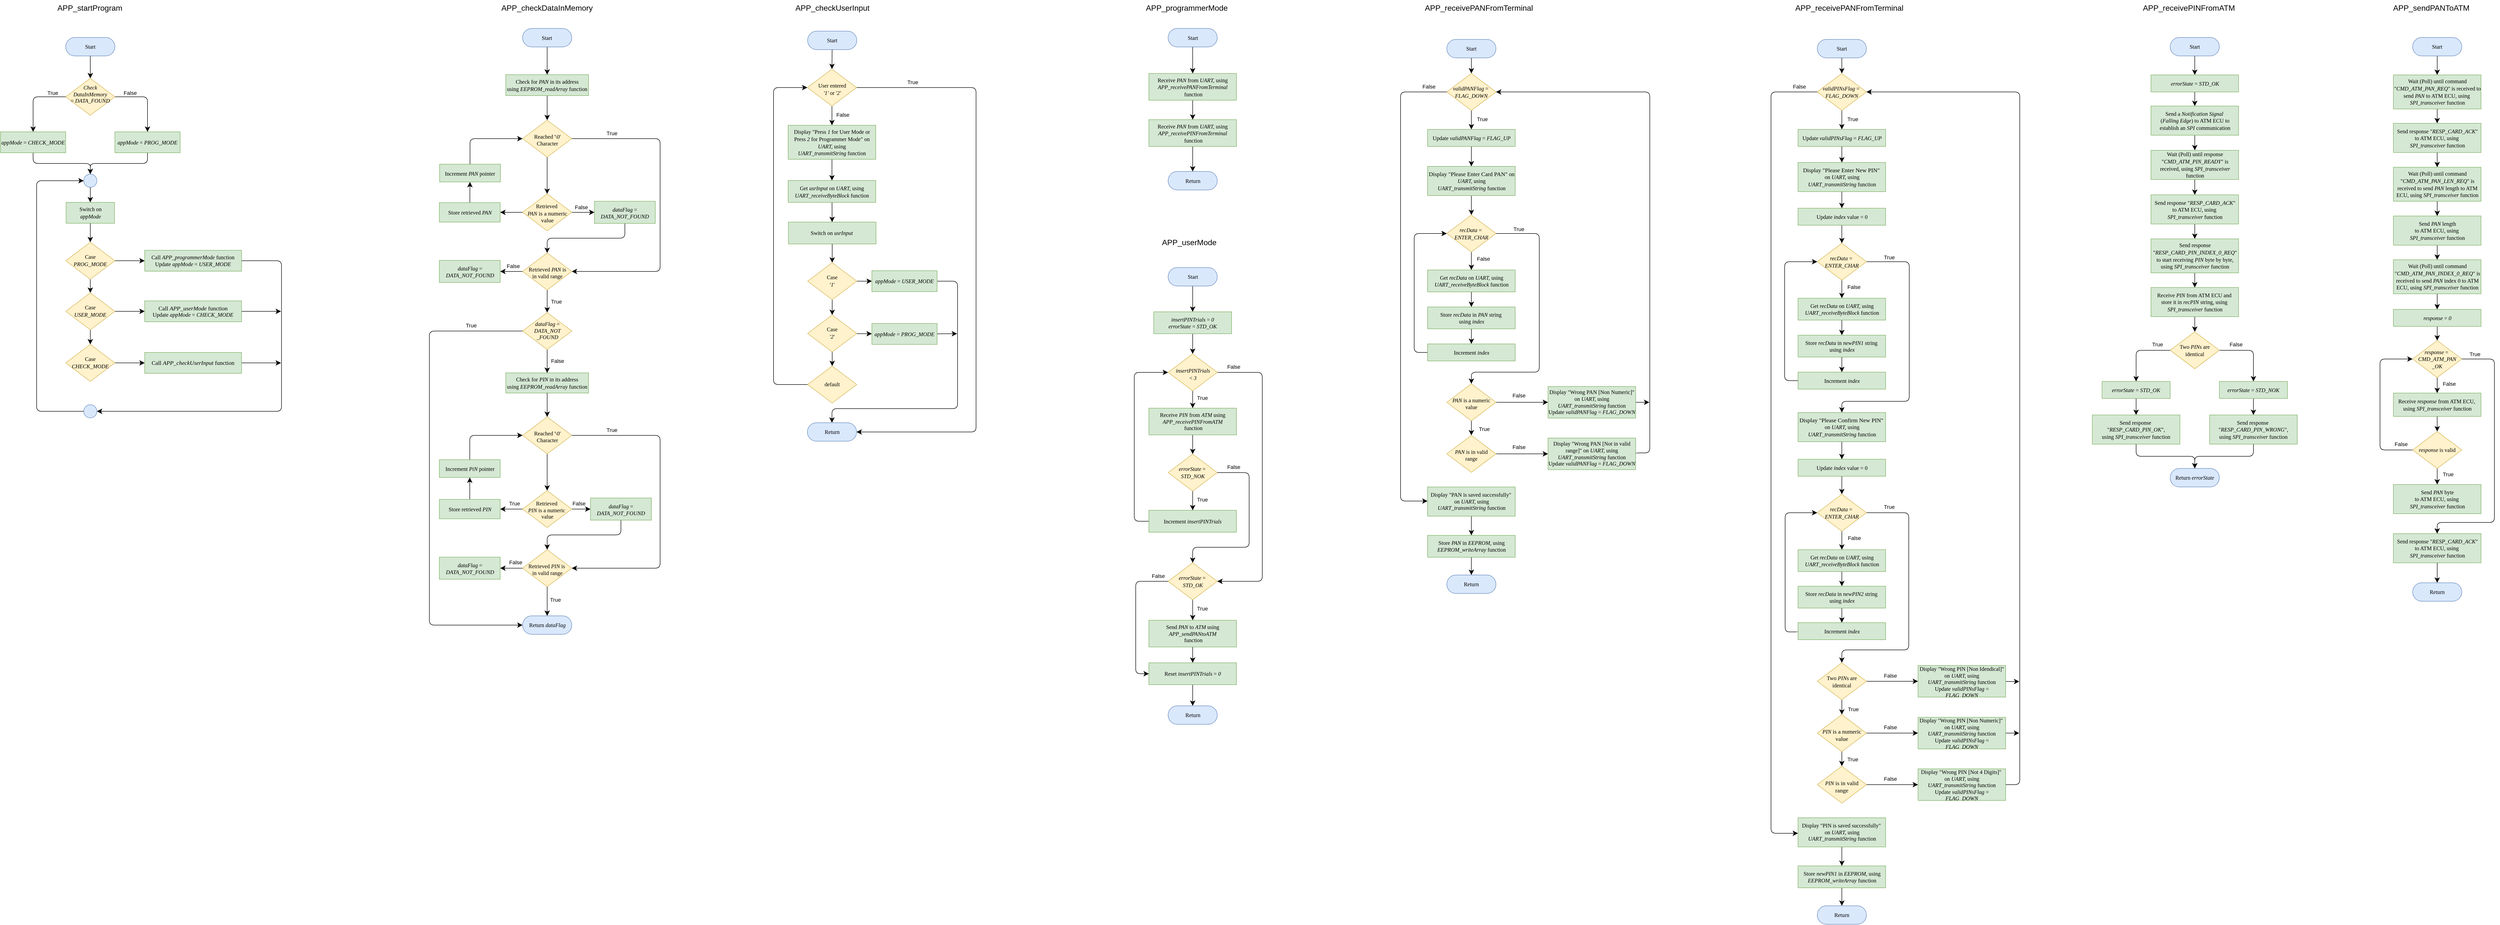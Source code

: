 <mxfile version="21.2.8" type="device">
  <diagram name="Page-1" id="soSLIvL3w8zBOmjOyrvq">
    <mxGraphModel dx="5272" dy="4112" grid="0" gridSize="10" guides="1" tooltips="1" connect="1" arrows="1" fold="1" page="0" pageScale="1" pageWidth="850" pageHeight="1100" math="0" shadow="0">
      <root>
        <mxCell id="0" />
        <mxCell id="1" parent="0" />
        <mxCell id="Pm54L190ve_4c7_TmMwI-1" value="APP_startProgram" style="text;whiteSpace=wrap;html=1;fontSize=16;" parent="1" vertex="1">
          <mxGeometry x="-2969.75" y="-2746" width="161" height="41" as="geometry" />
        </mxCell>
        <mxCell id="Pm54L190ve_4c7_TmMwI-5" style="edgeStyle=none;curved=1;rounded=0;orthogonalLoop=1;jettySize=auto;html=1;entryX=0.5;entryY=0;entryDx=0;entryDy=0;entryPerimeter=0;fontSize=12;startSize=8;endSize=8;" parent="1" source="Pm54L190ve_4c7_TmMwI-2" target="Pm54L190ve_4c7_TmMwI-3" edge="1">
          <mxGeometry relative="1" as="geometry" />
        </mxCell>
        <UserObject label="&lt;div style=&quot;font-size: 1px&quot;&gt;&lt;font style=&quot;font-size: 11.29px; direction: ltr; letter-spacing: 0px; line-height: 120%; opacity: 1;&quot;&gt;Start&lt;br&gt;&lt;/font&gt;&lt;/div&gt;" Function="EN_DIO_Error_T DIO_init(uint8_t pinNumber, EN_DIO_PORT_T portNumber, EN_DIO_DIRECTION_T direction);" tags="Flowchart" id="Pm54L190ve_4c7_TmMwI-2">
          <mxCell style="verticalAlign=middle;align=center;overflow=width;vsdxID=30;fillColor=#dae8fc;shape=stencil(tVLREoIgEPwaHnEQxsl3s/9gEpSJwDko7e+DsEkze2l627vdu5uFRaxyHe8FosR5sCcxqMZ3iO0Rpcp0ApQPCLEasUpaEC3Yi2lS3fOojOhsr3HDmObyMtsVcYqS29Qh5FEfklwrM5OXeUa/yjkcAwfr7TDpiyTfXvjkMR+Vw2A998qaBac5tAKHU1hq3i4oNwjRr9ofvayt/+Rk+yX/4iWA159KpXWKxJx/z0Bopfyw+g4=);strokeColor=#6c8ebf;spacingTop=-1;spacingBottom=-1;spacingLeft=-1;spacingRight=-1;points=[[0.5,1,0],[0.5,0,0],[0,0.5,0],[1,0.5,0]];labelBackgroundColor=none;rounded=1;html=1;whiteSpace=wrap;fontFamily=Calibri;" parent="1" vertex="1">
            <mxGeometry x="-2951" y="-2669" width="101" height="38" as="geometry" />
          </mxCell>
        </UserObject>
        <mxCell id="Pm54L190ve_4c7_TmMwI-9" style="edgeStyle=orthogonalEdgeStyle;rounded=1;orthogonalLoop=1;jettySize=auto;html=1;entryX=0.5;entryY=0;entryDx=0;entryDy=0;entryPerimeter=0;fontSize=12;startSize=8;endSize=8;exitX=0;exitY=0.5;exitDx=0;exitDy=0;exitPerimeter=0;" parent="1" source="Pm54L190ve_4c7_TmMwI-3" target="Pm54L190ve_4c7_TmMwI-6" edge="1">
          <mxGeometry relative="1" as="geometry" />
        </mxCell>
        <mxCell id="Pm54L190ve_4c7_TmMwI-10" style="edgeStyle=orthogonalEdgeStyle;rounded=1;orthogonalLoop=1;jettySize=auto;html=1;entryX=0.5;entryY=0;entryDx=0;entryDy=0;entryPerimeter=0;fontSize=12;startSize=8;endSize=8;exitX=1;exitY=0.5;exitDx=0;exitDy=0;exitPerimeter=0;" parent="1" source="Pm54L190ve_4c7_TmMwI-3" target="Pm54L190ve_4c7_TmMwI-8" edge="1">
          <mxGeometry relative="1" as="geometry" />
        </mxCell>
        <UserObject label="" Function="EN_DIO_Error_T DIO_init(uint8_t pinNumber, EN_DIO_PORT_T portNumber, EN_DIO_DIRECTION_T direction);" tags="Flowchart" id="Pm54L190ve_4c7_TmMwI-3">
          <mxCell style="vsdxID=219;fillColor=#fff2cc;shape=stencil(UzV2Ls5ILEhVNTIoLinKz04tz0wpyVA1dlE1MsrMy0gtyiwBslSNXVWNndPyi1LTi/JL81Ig/IJEkEoQKze/DGRCBUSfAUiHkUElhGcK4bpBVOZk5iGpNEVVikeloQHZpsK0YlWLz1QgA+HFtMycHEgIIcujBwlQCBKcxq4A);strokeColor=#d6b656;spacingTop=-1;spacingBottom=-1;spacingLeft=-1;spacingRight=-1;points=[[0,0.5,0],[1,0.5,0],[0.5,0,0],[0.5,1,0]];labelBackgroundColor=none;rounded=1;html=1;whiteSpace=wrap;fontFamily=Calibri;" parent="1" vertex="1">
            <mxGeometry x="-2951" y="-2585" width="101" height="76" as="geometry" />
          </mxCell>
        </UserObject>
        <mxCell id="Pm54L190ve_4c7_TmMwI-4" value="&lt;div style=&quot;font-size: 11.29px;&quot;&gt;&lt;font style=&quot;font-size: 11.29px;&quot;&gt;&lt;i style=&quot;&quot;&gt;Check&lt;/i&gt;&lt;/font&gt;&lt;/div&gt;&lt;div style=&quot;font-size: 11.29px;&quot;&gt;&lt;font style=&quot;font-size: 11.29px;&quot;&gt;&lt;i&gt;DataInMemory&lt;/i&gt;&lt;/font&gt;&lt;/div&gt;&lt;div style=&quot;font-size: 11.29px;&quot;&gt;&lt;font style=&quot;font-size: 11.29px;&quot;&gt;= &lt;i&gt;DATA_FOUND&lt;/i&gt;&lt;/font&gt;&lt;/div&gt;" style="text;vsdxID=219;fillColor=none;gradientColor=none;strokeColor=none;spacingTop=-1;spacingBottom=-1;spacingLeft=-1;spacingRight=-1;points=[[0,0.5,0],[1,0.5,0],[0.5,0,0],[0.5,1,0]];labelBackgroundColor=none;rounded=1;html=1;whiteSpace=wrap;verticalAlign=middle;align=center;overflow=width;;html=1;fontColor=#000000;fontFamily=Calibri;" parent="Pm54L190ve_4c7_TmMwI-3" vertex="1">
          <mxGeometry x="8.16" y="4" width="84.67" height="57.15" as="geometry" />
        </mxCell>
        <mxCell id="Pm54L190ve_4c7_TmMwI-15" style="edgeStyle=elbowEdgeStyle;rounded=1;orthogonalLoop=1;jettySize=auto;html=1;entryX=0.5;entryY=0;entryDx=0;entryDy=0;fontSize=12;startSize=8;endSize=8;exitX=0.5;exitY=1;exitDx=0;exitDy=0;exitPerimeter=0;elbow=vertical;" parent="1" source="Pm54L190ve_4c7_TmMwI-6" target="Pm54L190ve_4c7_TmMwI-13" edge="1">
          <mxGeometry relative="1" as="geometry" />
        </mxCell>
        <UserObject label="&lt;div style=&quot;font-size: 11.29px;&quot;&gt;&lt;i&gt;appMode&lt;/i&gt; =&amp;nbsp;&lt;i&gt;CHECK_MODE&lt;/i&gt;&lt;/div&gt;" Function="EN_DIO_Error_T DIO_toggle(uint8_t pinNumber, EN_DIO_PORT_T portNumber);  " tags="Flowchart" id="Pm54L190ve_4c7_TmMwI-6">
          <mxCell style="verticalAlign=middle;align=center;overflow=width;vsdxID=274;fillColor=#d5e8d4;shape=stencil(nZBLDoAgDERP0z3SIyjew0SURgSD+Lu9kMZoXLhwN9O+tukAlrNpJg1SzDH4QW/URgNYgZTkjA4UkwJUgGXng+6DX1zLfmoymdXo17xh5zmRJ6Q42BWCfc2oJfdAr+Yv+AP9Cb7OJ3H/2JG1HNGz/84klThPVCc=);strokeColor=#82b366;spacingTop=-1;spacingBottom=-1;spacingLeft=-1;spacingRight=-1;points=[[0,0.5,0],[1,0.5,0],[0.5,1,0],[0.5,0,0]];labelBackgroundColor=none;rounded=1;html=1;whiteSpace=wrap;fontFamily=Calibri;" parent="1" vertex="1">
            <mxGeometry x="-3085" y="-2475" width="134" height="43" as="geometry" />
          </mxCell>
        </UserObject>
        <mxCell id="Pm54L190ve_4c7_TmMwI-14" style="edgeStyle=elbowEdgeStyle;rounded=1;orthogonalLoop=1;jettySize=auto;html=1;entryX=0.5;entryY=0;entryDx=0;entryDy=0;fontSize=12;startSize=8;endSize=8;elbow=vertical;" parent="1" source="Pm54L190ve_4c7_TmMwI-8" target="Pm54L190ve_4c7_TmMwI-13" edge="1">
          <mxGeometry relative="1" as="geometry" />
        </mxCell>
        <UserObject label="&lt;div style=&quot;font-size: 11.29px;&quot;&gt;&lt;i&gt;appMode&lt;/i&gt; = &lt;i&gt;PROG_MODE&lt;/i&gt;&lt;/div&gt;" Function="EN_DIO_Error_T DIO_toggle(uint8_t pinNumber, EN_DIO_PORT_T portNumber);  " tags="Flowchart" id="Pm54L190ve_4c7_TmMwI-8">
          <mxCell style="verticalAlign=middle;align=center;overflow=width;vsdxID=274;fillColor=#d5e8d4;shape=stencil(nZBLDoAgDERP0z3SIyjew0SURgSD+Lu9kMZoXLhwN9O+tukAlrNpJg1SzDH4QW/URgNYgZTkjA4UkwJUgGXng+6DX1zLfmoymdXo17xh5zmRJ6Q42BWCfc2oJfdAr+Yv+AP9Cb7OJ3H/2JG1HNGz/84klThPVCc=);strokeColor=#82b366;spacingTop=-1;spacingBottom=-1;spacingLeft=-1;spacingRight=-1;points=[[0,0.5,0],[1,0.5,0],[0.5,1,0],[0.5,0,0]];labelBackgroundColor=none;rounded=1;html=1;whiteSpace=wrap;fontFamily=Calibri;" parent="1" vertex="1">
            <mxGeometry x="-2850" y="-2475" width="134" height="43" as="geometry" />
          </mxCell>
        </UserObject>
        <mxCell id="Pm54L190ve_4c7_TmMwI-11" value="&lt;font style=&quot;font-size: 11px;&quot;&gt;False&lt;/font&gt;" style="text;html=1;align=center;verticalAlign=middle;resizable=0;points=[];autosize=1;strokeColor=none;fillColor=none;fontSize=16;" parent="1" vertex="1">
          <mxGeometry x="-2841.75" y="-2573" width="45" height="31" as="geometry" />
        </mxCell>
        <mxCell id="Pm54L190ve_4c7_TmMwI-12" value="&lt;font style=&quot;font-size: 11px;&quot;&gt;True&lt;/font&gt;" style="text;html=1;align=center;verticalAlign=middle;resizable=0;points=[];autosize=1;strokeColor=none;fillColor=none;fontSize=16;" parent="1" vertex="1">
          <mxGeometry x="-2997.75" y="-2573" width="40" height="31" as="geometry" />
        </mxCell>
        <mxCell id="Pm54L190ve_4c7_TmMwI-41" style="edgeStyle=none;curved=1;rounded=0;orthogonalLoop=1;jettySize=auto;html=1;entryX=0.5;entryY=0;entryDx=0;entryDy=0;entryPerimeter=0;fontSize=12;startSize=8;endSize=8;" parent="1" source="Pm54L190ve_4c7_TmMwI-13" target="Pm54L190ve_4c7_TmMwI-16" edge="1">
          <mxGeometry relative="1" as="geometry" />
        </mxCell>
        <mxCell id="Pm54L190ve_4c7_TmMwI-13" value="" style="ellipse;whiteSpace=wrap;html=1;aspect=fixed;fontSize=16;fillColor=#dae8fc;strokeColor=#6c8ebf;" parent="1" vertex="1">
          <mxGeometry x="-2914" y="-2388" width="27" height="27" as="geometry" />
        </mxCell>
        <mxCell id="Pm54L190ve_4c7_TmMwI-24" style="edgeStyle=none;curved=1;rounded=0;orthogonalLoop=1;jettySize=auto;html=1;entryX=0.5;entryY=0;entryDx=0;entryDy=0;entryPerimeter=0;fontSize=12;startSize=8;endSize=8;" parent="1" source="Pm54L190ve_4c7_TmMwI-16" target="Pm54L190ve_4c7_TmMwI-18" edge="1">
          <mxGeometry relative="1" as="geometry" />
        </mxCell>
        <UserObject label="&lt;div style=&quot;font-size: 11.29px;&quot;&gt;Switch on&lt;/div&gt;&lt;i style=&quot;border-color: var(--border-color); font-size: 11.29px;&quot;&gt;appMode&lt;/i&gt;" Function="EN_DIO_Error_T DIO_toggle(uint8_t pinNumber, EN_DIO_PORT_T portNumber);  " tags="Flowchart" id="Pm54L190ve_4c7_TmMwI-16">
          <mxCell style="verticalAlign=middle;align=center;overflow=width;vsdxID=274;fillColor=#d5e8d4;shape=stencil(nZBLDoAgDERP0z3SIyjew0SURgSD+Lu9kMZoXLhwN9O+tukAlrNpJg1SzDH4QW/URgNYgZTkjA4UkwJUgGXng+6DX1zLfmoymdXo17xh5zmRJ6Q42BWCfc2oJfdAr+Yv+AP9Cb7OJ3H/2JG1HNGz/84klThPVCc=);strokeColor=#82b366;spacingTop=-1;spacingBottom=-1;spacingLeft=-1;spacingRight=-1;points=[[0,0.5,0],[1,0.5,0],[0.5,1,0],[0.5,0,0]];labelBackgroundColor=none;rounded=1;html=1;whiteSpace=wrap;fontFamily=Calibri;" parent="1" vertex="1">
            <mxGeometry x="-2950.25" y="-2330" width="99.5" height="43" as="geometry" />
          </mxCell>
        </UserObject>
        <mxCell id="Pm54L190ve_4c7_TmMwI-25" style="edgeStyle=none;curved=1;rounded=0;orthogonalLoop=1;jettySize=auto;html=1;entryX=0.5;entryY=0;entryDx=0;entryDy=0;entryPerimeter=0;fontSize=12;startSize=8;endSize=8;" parent="1" source="Pm54L190ve_4c7_TmMwI-18" target="Pm54L190ve_4c7_TmMwI-20" edge="1">
          <mxGeometry relative="1" as="geometry" />
        </mxCell>
        <mxCell id="Pm54L190ve_4c7_TmMwI-33" style="edgeStyle=none;curved=1;rounded=0;orthogonalLoop=1;jettySize=auto;html=1;fontSize=12;startSize=8;endSize=8;" parent="1" source="Pm54L190ve_4c7_TmMwI-18" target="Pm54L190ve_4c7_TmMwI-27" edge="1">
          <mxGeometry relative="1" as="geometry" />
        </mxCell>
        <UserObject label="" Function="EN_DIO_Error_T DIO_init(uint8_t pinNumber, EN_DIO_PORT_T portNumber, EN_DIO_DIRECTION_T direction);" tags="Flowchart" id="Pm54L190ve_4c7_TmMwI-18">
          <mxCell style="vsdxID=219;fillColor=#fff2cc;shape=stencil(UzV2Ls5ILEhVNTIoLinKz04tz0wpyVA1dlE1MsrMy0gtyiwBslSNXVWNndPyi1LTi/JL81Ig/IJEkEoQKze/DGRCBUSfAUiHkUElhGcK4bpBVOZk5iGpNEVVikeloQHZpsK0YlWLz1QgA+HFtMycHEgIIcujBwlQCBKcxq4A);strokeColor=#d6b656;spacingTop=-1;spacingBottom=-1;spacingLeft=-1;spacingRight=-1;points=[[0,0.5,0],[1,0.5,0],[0.5,0,0],[0.5,1,0]];labelBackgroundColor=none;rounded=1;html=1;whiteSpace=wrap;fontFamily=Calibri;" parent="1" vertex="1">
            <mxGeometry x="-2951" y="-2248" width="101" height="76" as="geometry" />
          </mxCell>
        </UserObject>
        <mxCell id="Pm54L190ve_4c7_TmMwI-19" value="&lt;div style=&quot;font-size: 11.29px;&quot;&gt;&lt;font style=&quot;font-size: 11.29px;&quot;&gt;Case&lt;/font&gt;&lt;/div&gt;&lt;font style=&quot;font-size: 11.29px;&quot;&gt;&lt;i&gt;PROG_MODE&lt;/i&gt;&lt;/font&gt;" style="text;vsdxID=219;fillColor=none;gradientColor=none;strokeColor=none;spacingTop=-1;spacingBottom=-1;spacingLeft=-1;spacingRight=-1;points=[[0,0.5,0],[1,0.5,0],[0.5,0,0],[0.5,1,0]];labelBackgroundColor=none;rounded=1;html=1;whiteSpace=wrap;verticalAlign=middle;align=center;overflow=width;;html=1;fontColor=#000000;fontFamily=Calibri;" parent="Pm54L190ve_4c7_TmMwI-18" vertex="1">
          <mxGeometry x="8.17" y="9.42" width="84.67" height="57.15" as="geometry" />
        </mxCell>
        <mxCell id="Pm54L190ve_4c7_TmMwI-26" style="edgeStyle=none;curved=1;rounded=0;orthogonalLoop=1;jettySize=auto;html=1;entryX=0.5;entryY=0;entryDx=0;entryDy=0;entryPerimeter=0;fontSize=12;startSize=8;endSize=8;" parent="1" source="Pm54L190ve_4c7_TmMwI-20" target="Pm54L190ve_4c7_TmMwI-22" edge="1">
          <mxGeometry relative="1" as="geometry" />
        </mxCell>
        <mxCell id="Pm54L190ve_4c7_TmMwI-35" style="edgeStyle=none;curved=1;rounded=0;orthogonalLoop=1;jettySize=auto;html=1;fontSize=12;startSize=8;endSize=8;" parent="1" source="Pm54L190ve_4c7_TmMwI-20" target="Pm54L190ve_4c7_TmMwI-28" edge="1">
          <mxGeometry relative="1" as="geometry" />
        </mxCell>
        <UserObject label="" Function="EN_DIO_Error_T DIO_init(uint8_t pinNumber, EN_DIO_PORT_T portNumber, EN_DIO_DIRECTION_T direction);" tags="Flowchart" id="Pm54L190ve_4c7_TmMwI-20">
          <mxCell style="vsdxID=219;fillColor=#fff2cc;shape=stencil(UzV2Ls5ILEhVNTIoLinKz04tz0wpyVA1dlE1MsrMy0gtyiwBslSNXVWNndPyi1LTi/JL81Ig/IJEkEoQKze/DGRCBUSfAUiHkUElhGcK4bpBVOZk5iGpNEVVikeloQHZpsK0YlWLz1QgA+HFtMycHEgIIcujBwlQCBKcxq4A);strokeColor=#d6b656;spacingTop=-1;spacingBottom=-1;spacingLeft=-1;spacingRight=-1;points=[[0,0.5,0],[1,0.5,0],[0.5,0,0],[0.5,1,0]];labelBackgroundColor=none;rounded=1;html=1;whiteSpace=wrap;fontFamily=Calibri;" parent="1" vertex="1">
            <mxGeometry x="-2951" y="-2144" width="101" height="76" as="geometry" />
          </mxCell>
        </UserObject>
        <mxCell id="Pm54L190ve_4c7_TmMwI-21" value="&lt;div style=&quot;font-size: 11.29px;&quot;&gt;&lt;font style=&quot;font-size: 11.29px;&quot;&gt;Case&lt;/font&gt;&lt;/div&gt;&lt;font style=&quot;font-size: 11.29px;&quot;&gt;&lt;i&gt;USER_MODE&lt;/i&gt;&lt;/font&gt;" style="text;vsdxID=219;fillColor=none;gradientColor=none;strokeColor=none;spacingTop=-1;spacingBottom=-1;spacingLeft=-1;spacingRight=-1;points=[[0,0.5,0],[1,0.5,0],[0.5,0,0],[0.5,1,0]];labelBackgroundColor=none;rounded=1;html=1;whiteSpace=wrap;verticalAlign=middle;align=center;overflow=width;;html=1;fontColor=#000000;fontFamily=Calibri;" parent="Pm54L190ve_4c7_TmMwI-20" vertex="1">
          <mxGeometry x="8.17" y="9.42" width="84.67" height="57.15" as="geometry" />
        </mxCell>
        <mxCell id="Pm54L190ve_4c7_TmMwI-36" style="edgeStyle=none;curved=1;rounded=0;orthogonalLoop=1;jettySize=auto;html=1;fontSize=12;startSize=8;endSize=8;" parent="1" source="Pm54L190ve_4c7_TmMwI-22" target="Pm54L190ve_4c7_TmMwI-30" edge="1">
          <mxGeometry relative="1" as="geometry" />
        </mxCell>
        <UserObject label="" Function="EN_DIO_Error_T DIO_init(uint8_t pinNumber, EN_DIO_PORT_T portNumber, EN_DIO_DIRECTION_T direction);" tags="Flowchart" id="Pm54L190ve_4c7_TmMwI-22">
          <mxCell style="vsdxID=219;fillColor=#fff2cc;shape=stencil(UzV2Ls5ILEhVNTIoLinKz04tz0wpyVA1dlE1MsrMy0gtyiwBslSNXVWNndPyi1LTi/JL81Ig/IJEkEoQKze/DGRCBUSfAUiHkUElhGcK4bpBVOZk5iGpNEVVikeloQHZpsK0YlWLz1QgA+HFtMycHEgIIcujBwlQCBKcxq4A);strokeColor=#d6b656;spacingTop=-1;spacingBottom=-1;spacingLeft=-1;spacingRight=-1;points=[[0,0.5,0],[1,0.5,0],[0.5,0,0],[0.5,1,0]];labelBackgroundColor=none;rounded=1;html=1;whiteSpace=wrap;fontFamily=Calibri;" parent="1" vertex="1">
            <mxGeometry x="-2951" y="-2038" width="101" height="76" as="geometry" />
          </mxCell>
        </UserObject>
        <mxCell id="Pm54L190ve_4c7_TmMwI-23" value="&lt;div style=&quot;font-size: 11.29px;&quot;&gt;&lt;font style=&quot;font-size: 11.29px;&quot;&gt;Case&lt;/font&gt;&lt;/div&gt;&lt;font style=&quot;font-size: 11.29px;&quot;&gt;&lt;i&gt;CHECK_MODE&lt;/i&gt;&lt;/font&gt;" style="text;vsdxID=219;fillColor=none;gradientColor=none;strokeColor=none;spacingTop=-1;spacingBottom=-1;spacingLeft=-1;spacingRight=-1;points=[[0,0.5,0],[1,0.5,0],[0.5,0,0],[0.5,1,0]];labelBackgroundColor=none;rounded=1;html=1;whiteSpace=wrap;verticalAlign=middle;align=center;overflow=width;;html=1;fontColor=#000000;fontFamily=Calibri;" parent="Pm54L190ve_4c7_TmMwI-22" vertex="1">
          <mxGeometry x="8.17" y="9.42" width="84.67" height="57.15" as="geometry" />
        </mxCell>
        <mxCell id="Pm54L190ve_4c7_TmMwI-37" style="edgeStyle=orthogonalEdgeStyle;rounded=1;orthogonalLoop=1;jettySize=auto;html=1;fontSize=12;startSize=8;endSize=8;exitX=1;exitY=0.5;exitDx=0;exitDy=0;exitPerimeter=0;entryX=1;entryY=0.5;entryDx=0;entryDy=0;" parent="1" source="Pm54L190ve_4c7_TmMwI-27" target="Pm54L190ve_4c7_TmMwI-32" edge="1">
          <mxGeometry relative="1" as="geometry">
            <mxPoint x="-2495.35" y="-1850.8" as="targetPoint" />
            <Array as="points">
              <mxPoint x="-2507.75" y="-2210" />
              <mxPoint x="-2507.75" y="-1900" />
            </Array>
          </mxGeometry>
        </mxCell>
        <UserObject label="&lt;div style=&quot;font-size: 11.29px;&quot;&gt;Call&amp;nbsp;&lt;i&gt;APP_programmerMode&lt;/i&gt;&amp;nbsp;function&lt;/div&gt;&lt;div style=&quot;font-size: 11.29px;&quot;&gt;&lt;span style=&quot;background-color: initial;&quot;&gt;Update &lt;/span&gt;&lt;i style=&quot;background-color: initial;&quot;&gt;appMode&lt;/i&gt;&lt;span style=&quot;background-color: initial;&quot;&gt; = &lt;i&gt;USER_MODE&lt;/i&gt;&lt;/span&gt;&lt;/div&gt;" Function="EN_DIO_Error_T DIO_toggle(uint8_t pinNumber, EN_DIO_PORT_T portNumber);  " tags="Flowchart" id="Pm54L190ve_4c7_TmMwI-27">
          <mxCell style="verticalAlign=middle;align=center;overflow=width;vsdxID=274;fillColor=#d5e8d4;shape=stencil(nZBLDoAgDERP0z3SIyjew0SURgSD+Lu9kMZoXLhwN9O+tukAlrNpJg1SzDH4QW/URgNYgZTkjA4UkwJUgGXng+6DX1zLfmoymdXo17xh5zmRJ6Q42BWCfc2oJfdAr+Yv+AP9Cb7OJ3H/2JG1HNGz/84klThPVCc=);strokeColor=#82b366;spacingTop=-1;spacingBottom=-1;spacingLeft=-1;spacingRight=-1;points=[[0,0.5,0],[1,0.5,0],[0.5,1,0],[0.5,0,0]];labelBackgroundColor=none;rounded=1;html=1;whiteSpace=wrap;fontFamily=Calibri;" parent="1" vertex="1">
            <mxGeometry x="-2788.75" y="-2231.5" width="199" height="43" as="geometry" />
          </mxCell>
        </UserObject>
        <mxCell id="Pm54L190ve_4c7_TmMwI-38" style="edgeStyle=none;curved=1;rounded=0;orthogonalLoop=1;jettySize=auto;html=1;fontSize=12;startSize=8;endSize=8;" parent="1" source="Pm54L190ve_4c7_TmMwI-28" edge="1">
          <mxGeometry relative="1" as="geometry">
            <mxPoint x="-2508.75" y="-2106" as="targetPoint" />
          </mxGeometry>
        </mxCell>
        <UserObject label="&lt;div style=&quot;&quot;&gt;Call &lt;i&gt;APP_userMode&lt;/i&gt;&amp;nbsp;function&lt;/div&gt;&lt;div style=&quot;font-size: 11.29px;&quot;&gt;&lt;span style=&quot;background-color: initial;&quot;&gt;Update &lt;/span&gt;&lt;i style=&quot;background-color: initial;&quot;&gt;appMode&lt;/i&gt;&lt;span style=&quot;background-color: initial;&quot;&gt; = &lt;i&gt;CHECK_MODE&lt;/i&gt;&lt;/span&gt;&lt;/div&gt;" Function="EN_DIO_Error_T DIO_toggle(uint8_t pinNumber, EN_DIO_PORT_T portNumber);  " tags="Flowchart" id="Pm54L190ve_4c7_TmMwI-28">
          <mxCell style="verticalAlign=middle;align=center;overflow=width;vsdxID=274;fillColor=#d5e8d4;shape=stencil(nZBLDoAgDERP0z3SIyjew0SURgSD+Lu9kMZoXLhwN9O+tukAlrNpJg1SzDH4QW/URgNYgZTkjA4UkwJUgGXng+6DX1zLfmoymdXo17xh5zmRJ6Q42BWCfc2oJfdAr+Yv+AP9Cb7OJ3H/2JG1HNGz/84klThPVCc=);strokeColor=#82b366;spacingTop=-1;spacingBottom=-1;spacingLeft=-1;spacingRight=-1;points=[[0,0.5,0],[1,0.5,0],[0.5,1,0],[0.5,0,0]];labelBackgroundColor=none;rounded=1;html=1;whiteSpace=wrap;fontFamily=Calibri;" parent="1" vertex="1">
            <mxGeometry x="-2788.75" y="-2127.5" width="199" height="43" as="geometry" />
          </mxCell>
        </UserObject>
        <mxCell id="Pm54L190ve_4c7_TmMwI-39" style="edgeStyle=none;curved=1;rounded=0;orthogonalLoop=1;jettySize=auto;html=1;fontSize=12;startSize=8;endSize=8;" parent="1" source="Pm54L190ve_4c7_TmMwI-30" edge="1">
          <mxGeometry relative="1" as="geometry">
            <mxPoint x="-2508.75" y="-2000" as="targetPoint" />
          </mxGeometry>
        </mxCell>
        <UserObject label="&lt;div style=&quot;&quot;&gt;Call &lt;i&gt;APP_checkUserInput&lt;/i&gt;&amp;nbsp;function&lt;/div&gt;" Function="EN_DIO_Error_T DIO_toggle(uint8_t pinNumber, EN_DIO_PORT_T portNumber);  " tags="Flowchart" id="Pm54L190ve_4c7_TmMwI-30">
          <mxCell style="verticalAlign=middle;align=center;overflow=width;vsdxID=274;fillColor=#d5e8d4;shape=stencil(nZBLDoAgDERP0z3SIyjew0SURgSD+Lu9kMZoXLhwN9O+tukAlrNpJg1SzDH4QW/URgNYgZTkjA4UkwJUgGXng+6DX1zLfmoymdXo17xh5zmRJ6Q42BWCfc2oJfdAr+Yv+AP9Cb7OJ3H/2JG1HNGz/84klThPVCc=);strokeColor=#82b366;spacingTop=-1;spacingBottom=-1;spacingLeft=-1;spacingRight=-1;points=[[0,0.5,0],[1,0.5,0],[0.5,1,0],[0.5,0,0]];labelBackgroundColor=none;rounded=1;html=1;whiteSpace=wrap;fontFamily=Calibri;" parent="1" vertex="1">
            <mxGeometry x="-2788.75" y="-2021.5" width="199" height="43" as="geometry" />
          </mxCell>
        </UserObject>
        <mxCell id="Pm54L190ve_4c7_TmMwI-40" style="edgeStyle=orthogonalEdgeStyle;rounded=1;orthogonalLoop=1;jettySize=auto;html=1;entryX=0;entryY=0.5;entryDx=0;entryDy=0;fontSize=12;startSize=8;endSize=8;exitX=0;exitY=0.5;exitDx=0;exitDy=0;" parent="1" source="Pm54L190ve_4c7_TmMwI-32" target="Pm54L190ve_4c7_TmMwI-13" edge="1">
          <mxGeometry relative="1" as="geometry">
            <Array as="points">
              <mxPoint x="-3010.75" y="-1900" />
              <mxPoint x="-3010.75" y="-2374" />
            </Array>
          </mxGeometry>
        </mxCell>
        <mxCell id="Pm54L190ve_4c7_TmMwI-32" value="" style="ellipse;whiteSpace=wrap;html=1;aspect=fixed;fontSize=16;fillColor=#dae8fc;strokeColor=#6c8ebf;" parent="1" vertex="1">
          <mxGeometry x="-2914" y="-1914" width="27" height="27" as="geometry" />
        </mxCell>
        <mxCell id="Pm54L190ve_4c7_TmMwI-42" value="APP_checkDataInMemory" style="text;whiteSpace=wrap;html=1;fontSize=16;" parent="1" vertex="1">
          <mxGeometry x="-2058" y="-2746" width="216" height="41" as="geometry" />
        </mxCell>
        <mxCell id="Pm54L190ve_4c7_TmMwI-93" style="edgeStyle=none;curved=1;rounded=0;orthogonalLoop=1;jettySize=auto;html=1;fontSize=12;startSize=8;endSize=8;" parent="1" source="Pm54L190ve_4c7_TmMwI-43" target="Pm54L190ve_4c7_TmMwI-44" edge="1">
          <mxGeometry relative="1" as="geometry" />
        </mxCell>
        <UserObject label="&lt;div style=&quot;font-size: 1px&quot;&gt;&lt;font style=&quot;font-size: 11.29px; direction: ltr; letter-spacing: 0px; line-height: 120%; opacity: 1;&quot;&gt;Start&lt;br&gt;&lt;/font&gt;&lt;/div&gt;" Function="EN_DIO_Error_T DIO_init(uint8_t pinNumber, EN_DIO_PORT_T portNumber, EN_DIO_DIRECTION_T direction);" tags="Flowchart" id="Pm54L190ve_4c7_TmMwI-43">
          <mxCell style="verticalAlign=middle;align=center;overflow=width;vsdxID=30;fillColor=#dae8fc;shape=stencil(tVLREoIgEPwaHnEQxsl3s/9gEpSJwDko7e+DsEkze2l627vdu5uFRaxyHe8FosR5sCcxqMZ3iO0Rpcp0ApQPCLEasUpaEC3Yi2lS3fOojOhsr3HDmObyMtsVcYqS29Qh5FEfklwrM5OXeUa/yjkcAwfr7TDpiyTfXvjkMR+Vw2A998qaBac5tAKHU1hq3i4oNwjRr9ofvayt/+Rk+yX/4iWA159KpXWKxJx/z0Bopfyw+g4=);strokeColor=#6c8ebf;spacingTop=-1;spacingBottom=-1;spacingLeft=-1;spacingRight=-1;points=[[0.5,1,0],[0.5,0,0],[0,0.5,0],[1,0.5,0]];labelBackgroundColor=none;rounded=1;html=1;whiteSpace=wrap;fontFamily=Calibri;" parent="1" vertex="1">
            <mxGeometry x="-2012.55" y="-2687.5" width="101" height="38" as="geometry" />
          </mxCell>
        </UserObject>
        <mxCell id="Pm54L190ve_4c7_TmMwI-92" style="edgeStyle=none;curved=1;rounded=0;orthogonalLoop=1;jettySize=auto;html=1;fontSize=12;startSize=8;endSize=8;" parent="1" source="Pm54L190ve_4c7_TmMwI-44" target="Pm54L190ve_4c7_TmMwI-52" edge="1">
          <mxGeometry relative="1" as="geometry" />
        </mxCell>
        <UserObject label="&lt;div style=&quot;&quot;&gt;&lt;font style=&quot;font-size: 11.29px;&quot;&gt;Check for&lt;i&gt; PAN &lt;/i&gt;in its address&lt;/font&gt;&lt;br&gt;&lt;/div&gt;&lt;div style=&quot;&quot;&gt;&lt;font style=&quot;font-size: 11.29px;&quot;&gt;using&amp;nbsp;&lt;i&gt;EEPROM_readArray&lt;/i&gt;&amp;nbsp;function&lt;/font&gt;&lt;/div&gt;" Function="EN_DIO_Error_T DIO_toggle(uint8_t pinNumber, EN_DIO_PORT_T portNumber);  " tags="Flowchart" id="Pm54L190ve_4c7_TmMwI-44">
          <mxCell style="verticalAlign=middle;align=center;overflow=width;vsdxID=274;fillColor=#d5e8d4;shape=stencil(nZBLDoAgDERP0z3SIyjew0SURgSD+Lu9kMZoXLhwN9O+tukAlrNpJg1SzDH4QW/URgNYgZTkjA4UkwJUgGXng+6DX1zLfmoymdXo17xh5zmRJ6Q42BWCfc2oJfdAr+Yv+AP9Cb7OJ3H/2JG1HNGz/84klThPVCc=);strokeColor=#82b366;spacingTop=-1;spacingBottom=-1;spacingLeft=-1;spacingRight=-1;points=[[0,0.5,0],[1,0.5,0],[0.5,1,0],[0.5,0,0]];labelBackgroundColor=none;rounded=1;html=1;whiteSpace=wrap;fontFamily=Calibri;" parent="1" vertex="1">
            <mxGeometry x="-2047" y="-2592.5" width="170" height="43" as="geometry" />
          </mxCell>
        </UserObject>
        <mxCell id="Pm54L190ve_4c7_TmMwI-48" value="&lt;span style=&quot;font-size: 11px;&quot;&gt;True&lt;/span&gt;" style="text;whiteSpace=wrap;html=1;fontSize=16;" parent="1" vertex="1">
          <mxGeometry x="-1842" y="-2490" width="21" height="29" as="geometry" />
        </mxCell>
        <mxCell id="Pm54L190ve_4c7_TmMwI-62" style="edgeStyle=none;curved=1;rounded=0;orthogonalLoop=1;jettySize=auto;html=1;entryX=0.5;entryY=0;entryDx=0;entryDy=0;entryPerimeter=0;fontSize=12;startSize=8;endSize=8;" parent="1" source="Pm54L190ve_4c7_TmMwI-52" target="Pm54L190ve_4c7_TmMwI-54" edge="1">
          <mxGeometry relative="1" as="geometry" />
        </mxCell>
        <mxCell id="Pm54L190ve_4c7_TmMwI-74" style="edgeStyle=orthogonalEdgeStyle;rounded=1;orthogonalLoop=1;jettySize=auto;html=1;entryX=1;entryY=0.5;entryDx=0;entryDy=0;entryPerimeter=0;fontSize=12;startSize=8;endSize=8;exitX=1;exitY=0.5;exitDx=0;exitDy=0;exitPerimeter=0;" parent="1" source="Pm54L190ve_4c7_TmMwI-52" target="Pm54L190ve_4c7_TmMwI-65" edge="1">
          <mxGeometry relative="1" as="geometry">
            <Array as="points">
              <mxPoint x="-1730" y="-2461" />
              <mxPoint x="-1730" y="-2188" />
            </Array>
          </mxGeometry>
        </mxCell>
        <UserObject label="" Function="EN_DIO_Error_T DIO_init(uint8_t pinNumber, EN_DIO_PORT_T portNumber, EN_DIO_DIRECTION_T direction);" tags="Flowchart" id="Pm54L190ve_4c7_TmMwI-52">
          <mxCell style="vsdxID=219;fillColor=#fff2cc;shape=stencil(UzV2Ls5ILEhVNTIoLinKz04tz0wpyVA1dlE1MsrMy0gtyiwBslSNXVWNndPyi1LTi/JL81Ig/IJEkEoQKze/DGRCBUSfAUiHkUElhGcK4bpBVOZk5iGpNEVVikeloQHZpsK0YlWLz1QgA+HFtMycHEgIIcujBwlQCBKcxq4A);strokeColor=#d6b656;spacingTop=-1;spacingBottom=-1;spacingLeft=-1;spacingRight=-1;points=[[0,0.5,0],[1,0.5,0],[0.5,0,0],[0.5,1,0]];labelBackgroundColor=none;rounded=1;html=1;whiteSpace=wrap;fontFamily=Calibri;" parent="1" vertex="1">
            <mxGeometry x="-2012.54" y="-2499" width="101" height="76" as="geometry" />
          </mxCell>
        </UserObject>
        <mxCell id="Pm54L190ve_4c7_TmMwI-53" value="&lt;div style=&quot;font-size: 11.29px;&quot;&gt;&lt;font style=&quot;font-size: 11.29px;&quot;&gt;Reached &#39;\0&#39;&lt;/font&gt;&lt;/div&gt;&lt;div style=&quot;font-size: 11.29px;&quot;&gt;&lt;font style=&quot;font-size: 11.29px;&quot;&gt;Character&lt;/font&gt;&lt;/div&gt;" style="text;vsdxID=219;fillColor=none;gradientColor=none;strokeColor=none;spacingTop=-1;spacingBottom=-1;spacingLeft=-1;spacingRight=-1;points=[[0,0.5,0],[1,0.5,0],[0.5,0,0],[0.5,1,0]];labelBackgroundColor=none;rounded=1;html=1;whiteSpace=wrap;verticalAlign=middle;align=center;overflow=width;;html=1;fontColor=#000000;fontFamily=Calibri;" parent="Pm54L190ve_4c7_TmMwI-52" vertex="1">
          <mxGeometry x="8.16" y="12" width="84.67" height="57.15" as="geometry" />
        </mxCell>
        <mxCell id="Pm54L190ve_4c7_TmMwI-57" style="edgeStyle=none;curved=1;rounded=0;orthogonalLoop=1;jettySize=auto;html=1;fontSize=12;startSize=8;endSize=8;" parent="1" source="Pm54L190ve_4c7_TmMwI-54" target="Pm54L190ve_4c7_TmMwI-56" edge="1">
          <mxGeometry relative="1" as="geometry" />
        </mxCell>
        <mxCell id="Pm54L190ve_4c7_TmMwI-72" style="edgeStyle=none;curved=1;rounded=0;orthogonalLoop=1;jettySize=auto;html=1;entryX=1;entryY=0.5;entryDx=0;entryDy=0;fontSize=12;startSize=8;endSize=8;" parent="1" source="Pm54L190ve_4c7_TmMwI-54" target="Pm54L190ve_4c7_TmMwI-59" edge="1">
          <mxGeometry relative="1" as="geometry" />
        </mxCell>
        <UserObject label="" Function="EN_DIO_Error_T DIO_init(uint8_t pinNumber, EN_DIO_PORT_T portNumber, EN_DIO_DIRECTION_T direction);" tags="Flowchart" id="Pm54L190ve_4c7_TmMwI-54">
          <mxCell style="vsdxID=219;fillColor=#fff2cc;shape=stencil(UzV2Ls5ILEhVNTIoLinKz04tz0wpyVA1dlE1MsrMy0gtyiwBslSNXVWNndPyi1LTi/JL81Ig/IJEkEoQKze/DGRCBUSfAUiHkUElhGcK4bpBVOZk5iGpNEVVikeloQHZpsK0YlWLz1QgA+HFtMycHEgIIcujBwlQCBKcxq4A);strokeColor=#d6b656;spacingTop=-1;spacingBottom=-1;spacingLeft=-1;spacingRight=-1;points=[[0,0.5,0],[1,0.5,0],[0.5,0,0],[0.5,1,0]];labelBackgroundColor=none;rounded=1;html=1;whiteSpace=wrap;fontFamily=Calibri;" parent="1" vertex="1">
            <mxGeometry x="-2012.55" y="-2347.5" width="101" height="76" as="geometry" />
          </mxCell>
        </UserObject>
        <mxCell id="Pm54L190ve_4c7_TmMwI-55" value="&lt;div style=&quot;font-size: 11.29px;&quot;&gt;Retrieved&amp;nbsp;&lt;/div&gt;&lt;i style=&quot;border-color: var(--border-color); font-size: 11.29px;&quot;&gt;PAN&lt;/i&gt;&amp;nbsp;is a numeric value" style="text;vsdxID=219;fillColor=none;gradientColor=none;strokeColor=none;spacingTop=-1;spacingBottom=-1;spacingLeft=-1;spacingRight=-1;points=[[0,0.5,0],[1,0.5,0],[0.5,0,0],[0.5,1,0]];labelBackgroundColor=none;rounded=1;html=1;whiteSpace=wrap;verticalAlign=middle;align=center;overflow=width;;html=1;fontColor=#000000;fontFamily=Calibri;" parent="Pm54L190ve_4c7_TmMwI-54" vertex="1">
          <mxGeometry x="8.16" y="12" width="84.67" height="57.15" as="geometry" />
        </mxCell>
        <mxCell id="Pm54L190ve_4c7_TmMwI-86" style="edgeStyle=orthogonalEdgeStyle;rounded=1;orthogonalLoop=1;jettySize=auto;html=1;entryX=0.5;entryY=0;entryDx=0;entryDy=0;entryPerimeter=0;fontSize=12;startSize=8;endSize=8;exitX=0.5;exitY=1;exitDx=0;exitDy=0;" parent="1" source="Pm54L190ve_4c7_TmMwI-56" target="Pm54L190ve_4c7_TmMwI-65" edge="1">
          <mxGeometry relative="1" as="geometry" />
        </mxCell>
        <mxCell id="Pm54L190ve_4c7_TmMwI-56" value="&lt;p style=&quot;line-height: 80%;&quot;&gt;&lt;font style=&quot;font-size: 11.29px;&quot; face=&quot;Calibri&quot;&gt;&lt;i&gt;dataFlag&lt;/i&gt; = &lt;i&gt;DATA_NOT_FOUND&lt;/i&gt;&lt;/font&gt;&lt;br&gt;&lt;/p&gt;" style="rounded=0;whiteSpace=wrap;html=1;fontSize=16;fillColor=#d5e8d4;strokeColor=#82b366;" parent="1" vertex="1">
          <mxGeometry x="-1864.87" y="-2332.25" width="125" height="45.5" as="geometry" />
        </mxCell>
        <mxCell id="Pm54L190ve_4c7_TmMwI-75" style="edgeStyle=none;curved=1;rounded=0;orthogonalLoop=1;jettySize=auto;html=1;fontSize=12;startSize=8;endSize=8;" parent="1" source="Pm54L190ve_4c7_TmMwI-59" target="Pm54L190ve_4c7_TmMwI-64" edge="1">
          <mxGeometry relative="1" as="geometry" />
        </mxCell>
        <mxCell id="Pm54L190ve_4c7_TmMwI-59" value="&lt;p style=&quot;line-height: 80%;&quot;&gt;&lt;font size=&quot;1&quot; face=&quot;Calibri&quot;&gt;&lt;span style=&quot;font-size: 11.29px;&quot;&gt;Store retrieved &lt;/span&gt;&lt;i style=&quot;font-size: 11.29px;&quot;&gt;PAN&lt;/i&gt;&lt;/font&gt;&lt;br&gt;&lt;/p&gt;" style="rounded=0;whiteSpace=wrap;html=1;fontSize=16;fillColor=#d5e8d4;strokeColor=#82b366;" parent="1" vertex="1">
          <mxGeometry x="-2183.5" y="-2329.5" width="125" height="40" as="geometry" />
        </mxCell>
        <mxCell id="Pm54L190ve_4c7_TmMwI-63" value="&lt;font style=&quot;font-size: 11px;&quot;&gt;False&lt;/font&gt;" style="text;whiteSpace=wrap;html=1;fontSize=16;" parent="1" vertex="1">
          <mxGeometry x="-1907" y="-2338" width="21" height="29" as="geometry" />
        </mxCell>
        <mxCell id="Pm54L190ve_4c7_TmMwI-73" style="edgeStyle=orthogonalEdgeStyle;rounded=1;orthogonalLoop=1;jettySize=auto;html=1;entryX=0;entryY=0.5;entryDx=0;entryDy=0;entryPerimeter=0;fontSize=12;startSize=8;endSize=8;exitX=0.5;exitY=0;exitDx=0;exitDy=0;" parent="1" source="Pm54L190ve_4c7_TmMwI-64" target="Pm54L190ve_4c7_TmMwI-52" edge="1">
          <mxGeometry relative="1" as="geometry" />
        </mxCell>
        <mxCell id="Pm54L190ve_4c7_TmMwI-64" value="&lt;p style=&quot;line-height: 80%;&quot;&gt;&lt;font face=&quot;Calibri&quot;&gt;&lt;span style=&quot;font-size: 11.29px;&quot;&gt;Increment &lt;i&gt;PAN&lt;/i&gt;&amp;nbsp;pointer&lt;/span&gt;&lt;/font&gt;&lt;/p&gt;" style="rounded=0;whiteSpace=wrap;html=1;fontSize=16;fillColor=#d5e8d4;strokeColor=#82b366;" parent="1" vertex="1">
          <mxGeometry x="-2183" y="-2408.5" width="125" height="36.5" as="geometry" />
        </mxCell>
        <mxCell id="Pm54L190ve_4c7_TmMwI-70" style="edgeStyle=none;curved=1;rounded=0;orthogonalLoop=1;jettySize=auto;html=1;fontSize=12;startSize=8;endSize=8;" parent="1" source="Pm54L190ve_4c7_TmMwI-65" target="Pm54L190ve_4c7_TmMwI-69" edge="1">
          <mxGeometry relative="1" as="geometry" />
        </mxCell>
        <mxCell id="Pm54L190ve_4c7_TmMwI-83" style="edgeStyle=none;curved=1;rounded=0;orthogonalLoop=1;jettySize=auto;html=1;fontSize=12;startSize=8;endSize=8;" parent="1" source="Pm54L190ve_4c7_TmMwI-65" target="Pm54L190ve_4c7_TmMwI-79" edge="1">
          <mxGeometry relative="1" as="geometry" />
        </mxCell>
        <UserObject label="" Function="EN_DIO_Error_T DIO_init(uint8_t pinNumber, EN_DIO_PORT_T portNumber, EN_DIO_DIRECTION_T direction);" tags="Flowchart" id="Pm54L190ve_4c7_TmMwI-65">
          <mxCell style="vsdxID=219;fillColor=#fff2cc;shape=stencil(UzV2Ls5ILEhVNTIoLinKz04tz0wpyVA1dlE1MsrMy0gtyiwBslSNXVWNndPyi1LTi/JL81Ig/IJEkEoQKze/DGRCBUSfAUiHkUElhGcK4bpBVOZk5iGpNEVVikeloQHZpsK0YlWLz1QgA+HFtMycHEgIIcujBwlQCBKcxq4A);strokeColor=#d6b656;spacingTop=-1;spacingBottom=-1;spacingLeft=-1;spacingRight=-1;points=[[0,0.5,0],[1,0.5,0],[0.5,0,0],[0.5,1,0]];labelBackgroundColor=none;rounded=1;html=1;whiteSpace=wrap;fontFamily=Calibri;" parent="1" vertex="1">
            <mxGeometry x="-2012.5" y="-2226" width="101" height="76" as="geometry" />
          </mxCell>
        </UserObject>
        <mxCell id="Pm54L190ve_4c7_TmMwI-66" value="&lt;div style=&quot;font-size: 11.29px;&quot;&gt;Retrieved &lt;i&gt;PAN&lt;/i&gt;&amp;nbsp;is in valid range&lt;/div&gt;" style="text;vsdxID=219;fillColor=none;gradientColor=none;strokeColor=none;spacingTop=-1;spacingBottom=-1;spacingLeft=-1;spacingRight=-1;points=[[0,0.5,0],[1,0.5,0],[0.5,0,0],[0.5,1,0]];labelBackgroundColor=none;rounded=1;html=1;whiteSpace=wrap;verticalAlign=middle;align=center;overflow=width;;html=1;fontColor=#000000;fontFamily=Calibri;" parent="Pm54L190ve_4c7_TmMwI-65" vertex="1">
          <mxGeometry x="8.16" y="12" width="84.67" height="57.15" as="geometry" />
        </mxCell>
        <mxCell id="Pm54L190ve_4c7_TmMwI-69" value="&lt;p style=&quot;line-height: 80%;&quot;&gt;&lt;font style=&quot;font-size: 11.29px;&quot; face=&quot;Calibri&quot;&gt;&lt;i&gt;dataFlag&lt;/i&gt; = &lt;i&gt;DATA_NOT_FOUND&lt;/i&gt;&lt;/font&gt;&lt;br&gt;&lt;/p&gt;" style="rounded=0;whiteSpace=wrap;html=1;fontSize=16;fillColor=#d5e8d4;strokeColor=#82b366;" parent="1" vertex="1">
          <mxGeometry x="-2183.5" y="-2210.75" width="125" height="45.5" as="geometry" />
        </mxCell>
        <mxCell id="Pm54L190ve_4c7_TmMwI-77" value="&lt;font style=&quot;font-size: 11px;&quot;&gt;False&lt;/font&gt;" style="text;whiteSpace=wrap;html=1;fontSize=16;" parent="1" vertex="1">
          <mxGeometry x="-2047" y="-2217.5" width="21" height="29" as="geometry" />
        </mxCell>
        <mxCell id="Pm54L190ve_4c7_TmMwI-84" style="edgeStyle=none;curved=1;rounded=0;orthogonalLoop=1;jettySize=auto;html=1;fontSize=12;startSize=8;endSize=8;" parent="1" source="Pm54L190ve_4c7_TmMwI-79" target="Pm54L190ve_4c7_TmMwI-81" edge="1">
          <mxGeometry relative="1" as="geometry" />
        </mxCell>
        <UserObject label="" Function="EN_DIO_Error_T DIO_init(uint8_t pinNumber, EN_DIO_PORT_T portNumber, EN_DIO_DIRECTION_T direction);" tags="Flowchart" id="Pm54L190ve_4c7_TmMwI-79">
          <mxCell style="vsdxID=219;fillColor=#fff2cc;shape=stencil(UzV2Ls5ILEhVNTIoLinKz04tz0wpyVA1dlE1MsrMy0gtyiwBslSNXVWNndPyi1LTi/JL81Ig/IJEkEoQKze/DGRCBUSfAUiHkUElhGcK4bpBVOZk5iGpNEVVikeloQHZpsK0YlWLz1QgA+HFtMycHEgIIcujBwlQCBKcxq4A);strokeColor=#d6b656;spacingTop=-1;spacingBottom=-1;spacingLeft=-1;spacingRight=-1;points=[[0,0.5,0],[1,0.5,0],[0.5,0,0],[0.5,1,0]];labelBackgroundColor=none;rounded=1;html=1;whiteSpace=wrap;fontFamily=Calibri;" parent="1" vertex="1">
            <mxGeometry x="-2012.5" y="-2103.5" width="101" height="76" as="geometry" />
          </mxCell>
        </UserObject>
        <mxCell id="Pm54L190ve_4c7_TmMwI-80" value="&lt;div style=&quot;font-size: 11.29px;&quot;&gt;&lt;i style=&quot;border-color: var(--border-color);&quot;&gt;dataFlag&lt;/i&gt;&amp;nbsp;= &lt;i&gt;DATA_NOT&lt;/i&gt;&lt;/div&gt;&lt;div style=&quot;font-size: 11.29px;&quot;&gt;&lt;i&gt;_FOUND&lt;/i&gt;&lt;br&gt;&lt;/div&gt;" style="text;vsdxID=219;fillColor=none;gradientColor=none;strokeColor=none;spacingTop=-1;spacingBottom=-1;spacingLeft=-1;spacingRight=-1;points=[[0,0.5,0],[1,0.5,0],[0.5,0,0],[0.5,1,0]];labelBackgroundColor=none;rounded=1;html=1;whiteSpace=wrap;verticalAlign=middle;align=center;overflow=width;;html=1;fontColor=#000000;fontFamily=Calibri;" parent="Pm54L190ve_4c7_TmMwI-79" vertex="1">
          <mxGeometry x="8.16" y="9.42" width="84.67" height="57.15" as="geometry" />
        </mxCell>
        <UserObject label="&lt;div style=&quot;&quot;&gt;&lt;font style=&quot;font-size: 11.29px;&quot;&gt;Check for&lt;i&gt; PIN &lt;/i&gt;in its address&lt;/font&gt;&lt;br&gt;&lt;/div&gt;&lt;div style=&quot;&quot;&gt;&lt;font style=&quot;font-size: 11.29px;&quot;&gt;using&amp;nbsp;&lt;i&gt;EEPROM_readArray&lt;/i&gt;&amp;nbsp;function&lt;/font&gt;&lt;/div&gt;" Function="EN_DIO_Error_T DIO_toggle(uint8_t pinNumber, EN_DIO_PORT_T portNumber);  " tags="Flowchart" id="Pm54L190ve_4c7_TmMwI-81">
          <mxCell style="verticalAlign=middle;align=center;overflow=width;vsdxID=274;fillColor=#d5e8d4;shape=stencil(nZBLDoAgDERP0z3SIyjew0SURgSD+Lu9kMZoXLhwN9O+tukAlrNpJg1SzDH4QW/URgNYgZTkjA4UkwJUgGXng+6DX1zLfmoymdXo17xh5zmRJ6Q42BWCfc2oJfdAr+Yv+AP9Cb7OJ3H/2JG1HNGz/84klThPVCc=);strokeColor=#82b366;spacingTop=-1;spacingBottom=-1;spacingLeft=-1;spacingRight=-1;points=[[0,0.5,0],[1,0.5,0],[0.5,1,0],[0.5,0,0]];labelBackgroundColor=none;rounded=1;html=1;whiteSpace=wrap;fontFamily=Calibri;" parent="1" vertex="1">
            <mxGeometry x="-2047" y="-1979.5" width="170" height="41.5" as="geometry" />
          </mxCell>
        </UserObject>
        <mxCell id="Pm54L190ve_4c7_TmMwI-85" value="&lt;font style=&quot;font-size: 11px;&quot;&gt;False&lt;/font&gt;" style="text;whiteSpace=wrap;html=1;fontSize=16;" parent="1" vertex="1">
          <mxGeometry x="-1956" y="-2022.5" width="21" height="29" as="geometry" />
        </mxCell>
        <mxCell id="Pm54L190ve_4c7_TmMwI-87" value="&lt;font style=&quot;font-size: 11px;&quot;&gt;True&lt;/font&gt;" style="text;whiteSpace=wrap;html=1;fontSize=16;" parent="1" vertex="1">
          <mxGeometry x="-1956" y="-2144.5" width="21" height="29" as="geometry" />
        </mxCell>
        <mxCell id="Pm54L190ve_4c7_TmMwI-112" style="edgeStyle=none;curved=1;rounded=0;orthogonalLoop=1;jettySize=auto;html=1;entryX=0.5;entryY=0;entryDx=0;entryDy=0;entryPerimeter=0;fontSize=12;startSize=8;endSize=8;" parent="1" source="Pm54L190ve_4c7_TmMwI-89" target="Pm54L190ve_4c7_TmMwI-100" edge="1">
          <mxGeometry relative="1" as="geometry" />
        </mxCell>
        <mxCell id="Pm54L190ve_4c7_TmMwI-118" style="edgeStyle=orthogonalEdgeStyle;rounded=1;orthogonalLoop=1;jettySize=auto;html=1;entryX=1;entryY=0.5;entryDx=0;entryDy=0;entryPerimeter=0;fontSize=12;startSize=8;endSize=8;exitX=1;exitY=0.5;exitDx=0;exitDy=0;exitPerimeter=0;" parent="1" source="Pm54L190ve_4c7_TmMwI-89" target="Pm54L190ve_4c7_TmMwI-113" edge="1">
          <mxGeometry relative="1" as="geometry">
            <Array as="points">
              <mxPoint x="-1730" y="-1851" />
              <mxPoint x="-1730" y="-1578" />
            </Array>
          </mxGeometry>
        </mxCell>
        <UserObject label="" Function="EN_DIO_Error_T DIO_init(uint8_t pinNumber, EN_DIO_PORT_T portNumber, EN_DIO_DIRECTION_T direction);" tags="Flowchart" id="Pm54L190ve_4c7_TmMwI-89">
          <mxCell style="vsdxID=219;fillColor=#fff2cc;shape=stencil(UzV2Ls5ILEhVNTIoLinKz04tz0wpyVA1dlE1MsrMy0gtyiwBslSNXVWNndPyi1LTi/JL81Ig/IJEkEoQKze/DGRCBUSfAUiHkUElhGcK4bpBVOZk5iGpNEVVikeloQHZpsK0YlWLz1QgA+HFtMycHEgIIcujBwlQCBKcxq4A);strokeColor=#d6b656;spacingTop=-1;spacingBottom=-1;spacingLeft=-1;spacingRight=-1;points=[[0,0.5,0],[1,0.5,0],[0.5,0,0],[0.5,1,0]];labelBackgroundColor=none;rounded=1;html=1;whiteSpace=wrap;fontFamily=Calibri;" parent="1" vertex="1">
            <mxGeometry x="-2012.5" y="-1889" width="101" height="76" as="geometry" />
          </mxCell>
        </UserObject>
        <mxCell id="Pm54L190ve_4c7_TmMwI-90" value="&lt;div style=&quot;font-size: 11.29px;&quot;&gt;Reached &#39;\0&#39;&lt;/div&gt;&lt;div style=&quot;font-size: 11.29px;&quot;&gt;Character&lt;/div&gt;" style="text;vsdxID=219;fillColor=none;gradientColor=none;strokeColor=none;spacingTop=-1;spacingBottom=-1;spacingLeft=-1;spacingRight=-1;points=[[0,0.5,0],[1,0.5,0],[0.5,0,0],[0.5,1,0]];labelBackgroundColor=none;rounded=1;html=1;whiteSpace=wrap;verticalAlign=middle;align=center;overflow=width;;html=1;fontColor=#000000;fontFamily=Calibri;" parent="Pm54L190ve_4c7_TmMwI-89" vertex="1">
          <mxGeometry x="8.16" y="12" width="84.67" height="57.15" as="geometry" />
        </mxCell>
        <mxCell id="Pm54L190ve_4c7_TmMwI-95" style="edgeStyle=none;curved=1;rounded=0;orthogonalLoop=1;jettySize=auto;html=1;fontSize=12;startSize=8;endSize=8;exitX=0.5;exitY=1;exitDx=0;exitDy=0;exitPerimeter=0;entryX=0.5;entryY=0;entryDx=0;entryDy=0;entryPerimeter=0;" parent="1" source="Pm54L190ve_4c7_TmMwI-81" target="Pm54L190ve_4c7_TmMwI-89" edge="1">
          <mxGeometry relative="1" as="geometry">
            <mxPoint x="-1962" y="-1932" as="sourcePoint" />
            <mxPoint x="-1962.24" y="-1886.5" as="targetPoint" />
          </mxGeometry>
        </mxCell>
        <mxCell id="Pm54L190ve_4c7_TmMwI-98" style="edgeStyle=none;curved=1;rounded=0;orthogonalLoop=1;jettySize=auto;html=1;fontSize=12;startSize=8;endSize=8;" parent="1" source="Pm54L190ve_4c7_TmMwI-100" target="Pm54L190ve_4c7_TmMwI-103" edge="1">
          <mxGeometry relative="1" as="geometry" />
        </mxCell>
        <mxCell id="Pm54L190ve_4c7_TmMwI-99" style="edgeStyle=none;curved=1;rounded=0;orthogonalLoop=1;jettySize=auto;html=1;entryX=1;entryY=0.5;entryDx=0;entryDy=0;fontSize=12;startSize=8;endSize=8;" parent="1" source="Pm54L190ve_4c7_TmMwI-100" target="Pm54L190ve_4c7_TmMwI-105" edge="1">
          <mxGeometry relative="1" as="geometry" />
        </mxCell>
        <UserObject label="" Function="EN_DIO_Error_T DIO_init(uint8_t pinNumber, EN_DIO_PORT_T portNumber, EN_DIO_DIRECTION_T direction);" tags="Flowchart" id="Pm54L190ve_4c7_TmMwI-100">
          <mxCell style="vsdxID=219;fillColor=#fff2cc;shape=stencil(UzV2Ls5ILEhVNTIoLinKz04tz0wpyVA1dlE1MsrMy0gtyiwBslSNXVWNndPyi1LTi/JL81Ig/IJEkEoQKze/DGRCBUSfAUiHkUElhGcK4bpBVOZk5iGpNEVVikeloQHZpsK0YlWLz1QgA+HFtMycHEgIIcujBwlQCBKcxq4A);strokeColor=#d6b656;spacingTop=-1;spacingBottom=-1;spacingLeft=-1;spacingRight=-1;points=[[0,0.5,0],[1,0.5,0],[0.5,0,0],[0.5,1,0]];labelBackgroundColor=none;rounded=1;html=1;whiteSpace=wrap;fontFamily=Calibri;" parent="1" vertex="1">
            <mxGeometry x="-2012.55" y="-1737.5" width="101" height="76" as="geometry" />
          </mxCell>
        </UserObject>
        <mxCell id="Pm54L190ve_4c7_TmMwI-101" value="&lt;div style=&quot;font-size: 11.29px;&quot;&gt;Retrieved&amp;nbsp;&lt;/div&gt;&lt;div style=&quot;font-size: 11.29px;&quot;&gt;&lt;i&gt;PIN&lt;/i&gt;&amp;nbsp;is a numeric&amp;nbsp;&lt;/div&gt;&lt;div style=&quot;font-size: 11.29px;&quot;&gt;value&lt;/div&gt;" style="text;vsdxID=219;fillColor=none;gradientColor=none;strokeColor=none;spacingTop=-1;spacingBottom=-1;spacingLeft=-1;spacingRight=-1;points=[[0,0.5,0],[1,0.5,0],[0.5,0,0],[0.5,1,0]];labelBackgroundColor=none;rounded=1;html=1;whiteSpace=wrap;verticalAlign=middle;align=center;overflow=width;;html=1;fontColor=#000000;fontFamily=Calibri;" parent="Pm54L190ve_4c7_TmMwI-100" vertex="1">
          <mxGeometry x="8.16" y="12" width="84.67" height="57.15" as="geometry" />
        </mxCell>
        <mxCell id="Pm54L190ve_4c7_TmMwI-102" style="edgeStyle=orthogonalEdgeStyle;rounded=1;orthogonalLoop=1;jettySize=auto;html=1;fontSize=12;startSize=8;endSize=8;exitX=0.5;exitY=1;exitDx=0;exitDy=0;entryX=0.5;entryY=0;entryDx=0;entryDy=0;entryPerimeter=0;" parent="1" source="Pm54L190ve_4c7_TmMwI-103" target="Pm54L190ve_4c7_TmMwI-113" edge="1">
          <mxGeometry relative="1" as="geometry">
            <mxPoint x="-1962" y="-1624" as="targetPoint" />
          </mxGeometry>
        </mxCell>
        <mxCell id="Pm54L190ve_4c7_TmMwI-103" value="&lt;p style=&quot;line-height: 80%;&quot;&gt;&lt;font style=&quot;font-size: 11.29px;&quot; face=&quot;Calibri&quot;&gt;&lt;i&gt;dataFlag&lt;/i&gt; = &lt;i&gt;DATA_NOT_FOUND&lt;/i&gt;&lt;/font&gt;&lt;br&gt;&lt;/p&gt;" style="rounded=0;whiteSpace=wrap;html=1;fontSize=16;fillColor=#d5e8d4;strokeColor=#82b366;" parent="1" vertex="1">
          <mxGeometry x="-1873" y="-1722.25" width="125" height="45.5" as="geometry" />
        </mxCell>
        <mxCell id="Pm54L190ve_4c7_TmMwI-104" style="edgeStyle=none;curved=1;rounded=0;orthogonalLoop=1;jettySize=auto;html=1;fontSize=12;startSize=8;endSize=8;" parent="1" source="Pm54L190ve_4c7_TmMwI-105" target="Pm54L190ve_4c7_TmMwI-107" edge="1">
          <mxGeometry relative="1" as="geometry" />
        </mxCell>
        <mxCell id="Pm54L190ve_4c7_TmMwI-105" value="&lt;p style=&quot;line-height: 80%;&quot;&gt;&lt;font size=&quot;1&quot; face=&quot;Calibri&quot;&gt;&lt;span style=&quot;font-size: 11.29px;&quot;&gt;Store retrieved &lt;/span&gt;&lt;i style=&quot;font-size: 11.29px;&quot;&gt;PIN&lt;/i&gt;&lt;/font&gt;&lt;br&gt;&lt;/p&gt;" style="rounded=0;whiteSpace=wrap;html=1;fontSize=16;fillColor=#d5e8d4;strokeColor=#82b366;" parent="1" vertex="1">
          <mxGeometry x="-2183.5" y="-1719.5" width="125" height="40" as="geometry" />
        </mxCell>
        <mxCell id="Pm54L190ve_4c7_TmMwI-106" value="&lt;font style=&quot;font-size: 11px;&quot;&gt;False&lt;/font&gt;" style="text;whiteSpace=wrap;html=1;fontSize=16;" parent="1" vertex="1">
          <mxGeometry x="-1911.55" y="-1729.5" width="21" height="29" as="geometry" />
        </mxCell>
        <mxCell id="Pm54L190ve_4c7_TmMwI-116" style="edgeStyle=orthogonalEdgeStyle;rounded=1;orthogonalLoop=1;jettySize=auto;html=1;entryX=0;entryY=0.5;entryDx=0;entryDy=0;entryPerimeter=0;fontSize=12;startSize=8;endSize=8;exitX=0.5;exitY=0;exitDx=0;exitDy=0;" parent="1" source="Pm54L190ve_4c7_TmMwI-107" target="Pm54L190ve_4c7_TmMwI-89" edge="1">
          <mxGeometry relative="1" as="geometry" />
        </mxCell>
        <mxCell id="Pm54L190ve_4c7_TmMwI-107" value="&lt;p style=&quot;line-height: 80%;&quot;&gt;&lt;font face=&quot;Calibri&quot;&gt;&lt;span style=&quot;font-size: 11.29px;&quot;&gt;Increment &lt;i&gt;PiN&lt;/i&gt;&amp;nbsp;pointer&lt;/span&gt;&lt;/font&gt;&lt;/p&gt;" style="rounded=0;whiteSpace=wrap;html=1;fontSize=16;fillColor=#d5e8d4;strokeColor=#82b366;" parent="1" vertex="1">
          <mxGeometry x="-2183.5" y="-1801" width="125" height="36.5" as="geometry" />
        </mxCell>
        <mxCell id="Pm54L190ve_4c7_TmMwI-110" value="&lt;p style=&quot;line-height: 80%;&quot;&gt;&lt;font style=&quot;font-size: 11.29px;&quot; face=&quot;Calibri&quot;&gt;&lt;i&gt;dataFlag&lt;/i&gt; = &lt;i&gt;DATA_NOT_FOUND&lt;/i&gt;&lt;/font&gt;&lt;br&gt;&lt;/p&gt;" style="rounded=0;whiteSpace=wrap;html=1;fontSize=16;fillColor=#d5e8d4;strokeColor=#82b366;" parent="1" vertex="1">
          <mxGeometry x="-2183.5" y="-1600.75" width="125" height="45.5" as="geometry" />
        </mxCell>
        <mxCell id="Pm54L190ve_4c7_TmMwI-111" value="&lt;font style=&quot;font-size: 11px;&quot;&gt;False&lt;/font&gt;" style="text;whiteSpace=wrap;html=1;fontSize=16;" parent="1" vertex="1">
          <mxGeometry x="-2042" y="-1608" width="21" height="29" as="geometry" />
        </mxCell>
        <mxCell id="Pm54L190ve_4c7_TmMwI-115" style="edgeStyle=none;curved=1;rounded=0;orthogonalLoop=1;jettySize=auto;html=1;entryX=1;entryY=0.5;entryDx=0;entryDy=0;fontSize=12;startSize=8;endSize=8;" parent="1" source="Pm54L190ve_4c7_TmMwI-113" target="Pm54L190ve_4c7_TmMwI-110" edge="1">
          <mxGeometry relative="1" as="geometry" />
        </mxCell>
        <mxCell id="Pm54L190ve_4c7_TmMwI-125" style="edgeStyle=none;curved=1;rounded=0;orthogonalLoop=1;jettySize=auto;html=1;fontSize=12;startSize=8;endSize=8;" parent="1" source="Pm54L190ve_4c7_TmMwI-113" target="Pm54L190ve_4c7_TmMwI-120" edge="1">
          <mxGeometry relative="1" as="geometry" />
        </mxCell>
        <UserObject label="" Function="EN_DIO_Error_T DIO_init(uint8_t pinNumber, EN_DIO_PORT_T portNumber, EN_DIO_DIRECTION_T direction);" tags="Flowchart" id="Pm54L190ve_4c7_TmMwI-113">
          <mxCell style="vsdxID=219;fillColor=#fff2cc;shape=stencil(UzV2Ls5ILEhVNTIoLinKz04tz0wpyVA1dlE1MsrMy0gtyiwBslSNXVWNndPyi1LTi/JL81Ig/IJEkEoQKze/DGRCBUSfAUiHkUElhGcK4bpBVOZk5iGpNEVVikeloQHZpsK0YlWLz1QgA+HFtMycHEgIIcujBwlQCBKcxq4A);strokeColor=#d6b656;spacingTop=-1;spacingBottom=-1;spacingLeft=-1;spacingRight=-1;points=[[0,0.5,0],[1,0.5,0],[0.5,0,0],[0.5,1,0]];labelBackgroundColor=none;rounded=1;html=1;whiteSpace=wrap;fontFamily=Calibri;" parent="1" vertex="1">
            <mxGeometry x="-2012.5" y="-1616" width="101" height="76" as="geometry" />
          </mxCell>
        </UserObject>
        <mxCell id="Pm54L190ve_4c7_TmMwI-114" value="&lt;div style=&quot;font-size: 11.29px;&quot;&gt;Retrieved &lt;i&gt;PIN&lt;/i&gt;&amp;nbsp;is&amp;nbsp;&lt;/div&gt;&lt;div style=&quot;font-size: 11.29px;&quot;&gt;in valid range&lt;/div&gt;" style="text;vsdxID=219;fillColor=none;gradientColor=none;strokeColor=none;spacingTop=-1;spacingBottom=-1;spacingLeft=-1;spacingRight=-1;points=[[0,0.5,0],[1,0.5,0],[0.5,0,0],[0.5,1,0]];labelBackgroundColor=none;rounded=1;html=1;whiteSpace=wrap;verticalAlign=middle;align=center;overflow=width;;html=1;fontColor=#000000;fontFamily=Calibri;" parent="Pm54L190ve_4c7_TmMwI-113" vertex="1">
          <mxGeometry x="8.16" y="12" width="84.67" height="57.15" as="geometry" />
        </mxCell>
        <UserObject label="&lt;div style=&quot;font-size: 1px&quot;&gt;&lt;font style=&quot;font-size: 11.29px; direction: ltr; letter-spacing: 0px; line-height: 120%; opacity: 1;&quot;&gt;Return &lt;i&gt;dataFlag&lt;/i&gt;&lt;br&gt;&lt;/font&gt;&lt;/div&gt;" Function="EN_DIO_Error_T DIO_init(uint8_t pinNumber, EN_DIO_PORT_T portNumber, EN_DIO_DIRECTION_T direction);" tags="Flowchart" id="Pm54L190ve_4c7_TmMwI-120">
          <mxCell style="verticalAlign=middle;align=center;overflow=width;vsdxID=30;fillColor=#dae8fc;shape=stencil(tVLREoIgEPwaHnEQxsl3s/9gEpSJwDko7e+DsEkze2l627vdu5uFRaxyHe8FosR5sCcxqMZ3iO0Rpcp0ApQPCLEasUpaEC3Yi2lS3fOojOhsr3HDmObyMtsVcYqS29Qh5FEfklwrM5OXeUa/yjkcAwfr7TDpiyTfXvjkMR+Vw2A998qaBac5tAKHU1hq3i4oNwjRr9ofvayt/+Rk+yX/4iWA159KpXWKxJx/z0Bopfyw+g4=);strokeColor=#6c8ebf;spacingTop=-1;spacingBottom=-1;spacingLeft=-1;spacingRight=-1;points=[[0.5,1,0],[0.5,0,0],[0,0.5,0],[1,0.5,0]];labelBackgroundColor=none;rounded=1;html=1;whiteSpace=wrap;fontFamily=Calibri;" parent="1" vertex="1">
            <mxGeometry x="-2012.5" y="-1480" width="101" height="38" as="geometry" />
          </mxCell>
        </UserObject>
        <mxCell id="Pm54L190ve_4c7_TmMwI-121" value="&lt;font style=&quot;font-size: 11px;&quot;&gt;True&lt;/font&gt;" style="text;whiteSpace=wrap;html=1;fontSize=16;" parent="1" vertex="1">
          <mxGeometry x="-1842" y="-1880" width="21" height="29" as="geometry" />
        </mxCell>
        <mxCell id="Pm54L190ve_4c7_TmMwI-126" style="edgeStyle=orthogonalEdgeStyle;rounded=1;orthogonalLoop=1;jettySize=auto;html=1;fontSize=12;startSize=8;endSize=8;entryX=0;entryY=0.5;entryDx=0;entryDy=0;entryPerimeter=0;exitX=0;exitY=0.5;exitDx=0;exitDy=0;exitPerimeter=0;" parent="1" source="Pm54L190ve_4c7_TmMwI-79" target="Pm54L190ve_4c7_TmMwI-120" edge="1">
          <mxGeometry relative="1" as="geometry">
            <mxPoint x="-2003.0" y="-1507.059" as="targetPoint" />
            <Array as="points">
              <mxPoint x="-2204" y="-2066" />
              <mxPoint x="-2204" y="-1461" />
            </Array>
          </mxGeometry>
        </mxCell>
        <mxCell id="Pm54L190ve_4c7_TmMwI-127" value="APP_checkUserInput" style="text;whiteSpace=wrap;html=1;fontSize=16;" parent="1" vertex="1">
          <mxGeometry x="-1454" y="-2746" width="180" height="41" as="geometry" />
        </mxCell>
        <mxCell id="Pm54L190ve_4c7_TmMwI-142" style="edgeStyle=none;curved=1;rounded=0;orthogonalLoop=1;jettySize=auto;html=1;entryX=0.5;entryY=0;entryDx=0;entryDy=0;entryPerimeter=0;fontSize=12;startSize=8;endSize=8;" parent="1" source="Pm54L190ve_4c7_TmMwI-128" target="Pm54L190ve_4c7_TmMwI-129" edge="1">
          <mxGeometry relative="1" as="geometry" />
        </mxCell>
        <UserObject label="&lt;div style=&quot;font-size: 1px&quot;&gt;&lt;font style=&quot;font-size: 11.29px; direction: ltr; letter-spacing: 0px; line-height: 120%; opacity: 1;&quot;&gt;Start&lt;br&gt;&lt;/font&gt;&lt;/div&gt;" Function="EN_DIO_Error_T DIO_init(uint8_t pinNumber, EN_DIO_PORT_T portNumber, EN_DIO_DIRECTION_T direction);" tags="Flowchart" id="Pm54L190ve_4c7_TmMwI-128">
          <mxCell style="verticalAlign=middle;align=center;overflow=width;vsdxID=30;fillColor=#dae8fc;shape=stencil(tVLREoIgEPwaHnEQxsl3s/9gEpSJwDko7e+DsEkze2l627vdu5uFRaxyHe8FosR5sCcxqMZ3iO0Rpcp0ApQPCLEasUpaEC3Yi2lS3fOojOhsr3HDmObyMtsVcYqS29Qh5FEfklwrM5OXeUa/yjkcAwfr7TDpiyTfXvjkMR+Vw2A998qaBac5tAKHU1hq3i4oNwjRr9ofvayt/+Rk+yX/4iWA159KpXWKxJx/z0Bopfyw+g4=);strokeColor=#6c8ebf;spacingTop=-1;spacingBottom=-1;spacingLeft=-1;spacingRight=-1;points=[[0.5,1,0],[0.5,0,0],[0,0.5,0],[1,0.5,0]];labelBackgroundColor=none;rounded=1;html=1;whiteSpace=wrap;fontFamily=Calibri;" parent="1" vertex="1">
            <mxGeometry x="-1427" y="-2682" width="101" height="38" as="geometry" />
          </mxCell>
        </UserObject>
        <mxCell id="Pm54L190ve_4c7_TmMwI-144" style="edgeStyle=none;curved=1;rounded=0;orthogonalLoop=1;jettySize=auto;html=1;fontSize=12;startSize=8;endSize=8;" parent="1" source="Pm54L190ve_4c7_TmMwI-129" target="Pm54L190ve_4c7_TmMwI-131" edge="1">
          <mxGeometry relative="1" as="geometry" />
        </mxCell>
        <mxCell id="Pm54L190ve_4c7_TmMwI-165" style="edgeStyle=orthogonalEdgeStyle;rounded=1;orthogonalLoop=1;jettySize=auto;html=1;fontSize=12;startSize=8;endSize=8;entryX=1;entryY=0.5;entryDx=0;entryDy=0;entryPerimeter=0;exitX=1;exitY=0.5;exitDx=0;exitDy=0;exitPerimeter=0;" parent="1" source="Pm54L190ve_4c7_TmMwI-129" target="Pm54L190ve_4c7_TmMwI-155" edge="1">
          <mxGeometry relative="1" as="geometry">
            <mxPoint x="-1135.2" y="-2566" as="targetPoint" />
            <Array as="points">
              <mxPoint x="-1081" y="-2566" />
              <mxPoint x="-1081" y="-1858" />
            </Array>
          </mxGeometry>
        </mxCell>
        <UserObject label="" Function="EN_DIO_Error_T DIO_init(uint8_t pinNumber, EN_DIO_PORT_T portNumber, EN_DIO_DIRECTION_T direction);" tags="Flowchart" id="Pm54L190ve_4c7_TmMwI-129">
          <mxCell style="vsdxID=219;fillColor=#fff2cc;shape=stencil(UzV2Ls5ILEhVNTIoLinKz04tz0wpyVA1dlE1MsrMy0gtyiwBslSNXVWNndPyi1LTi/JL81Ig/IJEkEoQKze/DGRCBUSfAUiHkUElhGcK4bpBVOZk5iGpNEVVikeloQHZpsK0YlWLz1QgA+HFtMycHEgIIcujBwlQCBKcxq4A);strokeColor=#d6b656;spacingTop=-1;spacingBottom=-1;spacingLeft=-1;spacingRight=-1;points=[[0,0.5,0],[1,0.5,0],[0.5,0,0],[0.5,1,0]];labelBackgroundColor=none;rounded=1;html=1;whiteSpace=wrap;fontFamily=Calibri;" parent="1" vertex="1">
            <mxGeometry x="-1427.5" y="-2604" width="101" height="76" as="geometry" />
          </mxCell>
        </UserObject>
        <mxCell id="Pm54L190ve_4c7_TmMwI-130" value="&lt;font style=&quot;font-size: 11.29px;&quot;&gt;User entered &lt;br&gt;&lt;i&gt;&#39;1&#39;&lt;/i&gt; or &#39;&lt;i&gt;2&#39;&lt;/i&gt;&lt;/font&gt;" style="text;vsdxID=219;fillColor=none;gradientColor=none;strokeColor=none;spacingTop=-1;spacingBottom=-1;spacingLeft=-1;spacingRight=-1;points=[[0,0.5,0],[1,0.5,0],[0.5,0,0],[0.5,1,0]];labelBackgroundColor=none;rounded=1;html=1;whiteSpace=wrap;verticalAlign=middle;align=center;overflow=width;;html=1;fontColor=#000000;fontFamily=Calibri;" parent="Pm54L190ve_4c7_TmMwI-129" vertex="1">
          <mxGeometry x="8.16" y="12" width="84.67" height="57.15" as="geometry" />
        </mxCell>
        <mxCell id="Pm54L190ve_4c7_TmMwI-145" style="edgeStyle=none;curved=1;rounded=0;orthogonalLoop=1;jettySize=auto;html=1;fontSize=12;startSize=8;endSize=8;" parent="1" source="Pm54L190ve_4c7_TmMwI-131" target="Pm54L190ve_4c7_TmMwI-132" edge="1">
          <mxGeometry relative="1" as="geometry" />
        </mxCell>
        <UserObject label="&lt;div style=&quot;&quot;&gt;&lt;span style=&quot;font-size: 11.29px;&quot;&gt;Display &quot;Press &lt;i&gt;1&lt;/i&gt;&amp;nbsp;for User Mode or Press&amp;nbsp;&lt;i&gt;2&lt;/i&gt; for Programmer Mode&quot;&lt;i&gt; &lt;/i&gt;on &lt;i&gt;UART,&lt;/i&gt; using &lt;i&gt;UART_transmitString&lt;/i&gt;&amp;nbsp;function&lt;/span&gt;&lt;/div&gt;" Function="EN_DIO_Error_T DIO_toggle(uint8_t pinNumber, EN_DIO_PORT_T portNumber);  " tags="Flowchart" id="Pm54L190ve_4c7_TmMwI-131">
          <mxCell style="verticalAlign=middle;align=center;overflow=width;vsdxID=274;fillColor=#d5e8d4;shape=stencil(nZBLDoAgDERP0z3SIyjew0SURgSD+Lu9kMZoXLhwN9O+tukAlrNpJg1SzDH4QW/URgNYgZTkjA4UkwJUgGXng+6DX1zLfmoymdXo17xh5zmRJ6Q42BWCfc2oJfdAr+Yv+AP9Cb7OJ3H/2JG1HNGz/84klThPVCc=);strokeColor=#82b366;spacingTop=-1;spacingBottom=-1;spacingLeft=-1;spacingRight=-1;points=[[0,0.5,0],[1,0.5,0],[0.5,1,0],[0.5,0,0]];labelBackgroundColor=none;rounded=1;html=1;whiteSpace=wrap;fontFamily=Calibri;" parent="1" vertex="1">
            <mxGeometry x="-1467" y="-2488.5" width="180" height="70" as="geometry" />
          </mxCell>
        </UserObject>
        <mxCell id="Pm54L190ve_4c7_TmMwI-146" style="edgeStyle=none;curved=1;rounded=0;orthogonalLoop=1;jettySize=auto;html=1;fontSize=12;startSize=8;endSize=8;" parent="1" source="Pm54L190ve_4c7_TmMwI-132" target="Pm54L190ve_4c7_TmMwI-135" edge="1">
          <mxGeometry relative="1" as="geometry" />
        </mxCell>
        <UserObject label="&lt;div style=&quot;&quot;&gt;&lt;span style=&quot;font-size: 11.29px;&quot;&gt;Get &lt;i&gt;usrInput &lt;/i&gt;on &lt;i&gt;UART,&lt;/i&gt; using &lt;i&gt;UART_receiveByteBlock &lt;/i&gt;function&lt;/span&gt;&lt;/div&gt;" Function="EN_DIO_Error_T DIO_toggle(uint8_t pinNumber, EN_DIO_PORT_T portNumber);  " tags="Flowchart" id="Pm54L190ve_4c7_TmMwI-132">
          <mxCell style="verticalAlign=middle;align=center;overflow=width;vsdxID=274;fillColor=#d5e8d4;shape=stencil(nZBLDoAgDERP0z3SIyjew0SURgSD+Lu9kMZoXLhwN9O+tukAlrNpJg1SzDH4QW/URgNYgZTkjA4UkwJUgGXng+6DX1zLfmoymdXo17xh5zmRJ6Q42BWCfc2oJfdAr+Yv+AP9Cb7OJ3H/2JG1HNGz/84klThPVCc=);strokeColor=#82b366;spacingTop=-1;spacingBottom=-1;spacingLeft=-1;spacingRight=-1;points=[[0,0.5,0],[1,0.5,0],[0.5,1,0],[0.5,0,0]];labelBackgroundColor=none;rounded=1;html=1;whiteSpace=wrap;fontFamily=Calibri;" parent="1" vertex="1">
            <mxGeometry x="-1467" y="-2375" width="180" height="45" as="geometry" />
          </mxCell>
        </UserObject>
        <mxCell id="Pm54L190ve_4c7_TmMwI-147" style="edgeStyle=none;curved=1;rounded=0;orthogonalLoop=1;jettySize=auto;html=1;entryX=0.5;entryY=0;entryDx=0;entryDy=0;entryPerimeter=0;fontSize=12;startSize=8;endSize=8;" parent="1" source="Pm54L190ve_4c7_TmMwI-135" target="Pm54L190ve_4c7_TmMwI-136" edge="1">
          <mxGeometry relative="1" as="geometry" />
        </mxCell>
        <UserObject label="&lt;div style=&quot;&quot;&gt;&lt;span style=&quot;font-size: 11.29px;&quot;&gt;Switch on&amp;nbsp;&lt;i&gt;usrInput&amp;nbsp;&lt;/i&gt;&lt;/span&gt;&lt;/div&gt;" Function="EN_DIO_Error_T DIO_toggle(uint8_t pinNumber, EN_DIO_PORT_T portNumber);  " tags="Flowchart" id="Pm54L190ve_4c7_TmMwI-135">
          <mxCell style="verticalAlign=middle;align=center;overflow=width;vsdxID=274;fillColor=#d5e8d4;shape=stencil(nZBLDoAgDERP0z3SIyjew0SURgSD+Lu9kMZoXLhwN9O+tukAlrNpJg1SzDH4QW/URgNYgZTkjA4UkwJUgGXng+6DX1zLfmoymdXo17xh5zmRJ6Q42BWCfc2oJfdAr+Yv+AP9Cb7OJ3H/2JG1HNGz/84klThPVCc=);strokeColor=#82b366;spacingTop=-1;spacingBottom=-1;spacingLeft=-1;spacingRight=-1;points=[[0,0.5,0],[1,0.5,0],[0.5,1,0],[0.5,0,0]];labelBackgroundColor=none;rounded=1;html=1;whiteSpace=wrap;fontFamily=Calibri;" parent="1" vertex="1">
            <mxGeometry x="-1466.5" y="-2289.5" width="180" height="45" as="geometry" />
          </mxCell>
        </UserObject>
        <mxCell id="Pm54L190ve_4c7_TmMwI-148" style="edgeStyle=none;curved=1;rounded=0;orthogonalLoop=1;jettySize=auto;html=1;fontSize=12;startSize=8;endSize=8;" parent="1" source="Pm54L190ve_4c7_TmMwI-136" target="Pm54L190ve_4c7_TmMwI-138" edge="1">
          <mxGeometry relative="1" as="geometry" />
        </mxCell>
        <mxCell id="Pm54L190ve_4c7_TmMwI-152" style="edgeStyle=none;curved=1;rounded=0;orthogonalLoop=1;jettySize=auto;html=1;entryX=0;entryY=0.5;entryDx=0;entryDy=0;entryPerimeter=0;fontSize=12;startSize=8;endSize=8;" parent="1" source="Pm54L190ve_4c7_TmMwI-136" target="Pm54L190ve_4c7_TmMwI-150" edge="1">
          <mxGeometry relative="1" as="geometry" />
        </mxCell>
        <UserObject label="" Function="EN_DIO_Error_T DIO_init(uint8_t pinNumber, EN_DIO_PORT_T portNumber, EN_DIO_DIRECTION_T direction);" tags="Flowchart" id="Pm54L190ve_4c7_TmMwI-136">
          <mxCell style="vsdxID=219;fillColor=#fff2cc;shape=stencil(UzV2Ls5ILEhVNTIoLinKz04tz0wpyVA1dlE1MsrMy0gtyiwBslSNXVWNndPyi1LTi/JL81Ig/IJEkEoQKze/DGRCBUSfAUiHkUElhGcK4bpBVOZk5iGpNEVVikeloQHZpsK0YlWLz1QgA+HFtMycHEgIIcujBwlQCBKcxq4A);strokeColor=#d6b656;spacingTop=-1;spacingBottom=-1;spacingLeft=-1;spacingRight=-1;points=[[0,0.5,0],[1,0.5,0],[0.5,0,0],[0.5,1,0]];labelBackgroundColor=none;rounded=1;html=1;whiteSpace=wrap;fontFamily=Calibri;" parent="1" vertex="1">
            <mxGeometry x="-1427" y="-2206" width="101" height="76" as="geometry" />
          </mxCell>
        </UserObject>
        <mxCell id="Pm54L190ve_4c7_TmMwI-137" value="&lt;div style=&quot;font-size: 11.29px;&quot;&gt;&lt;font style=&quot;font-size: 11.29px;&quot;&gt;Case&lt;/font&gt;&lt;/div&gt;&lt;font style=&quot;font-size: 11.29px;&quot;&gt;&#39;&lt;i style=&quot;&quot;&gt;1&lt;/i&gt;&#39;&lt;/font&gt;" style="text;vsdxID=219;fillColor=none;gradientColor=none;strokeColor=none;spacingTop=-1;spacingBottom=-1;spacingLeft=-1;spacingRight=-1;points=[[0,0.5,0],[1,0.5,0],[0.5,0,0],[0.5,1,0]];labelBackgroundColor=none;rounded=1;html=1;whiteSpace=wrap;verticalAlign=middle;align=center;overflow=width;;html=1;fontColor=#000000;fontFamily=Calibri;" parent="Pm54L190ve_4c7_TmMwI-136" vertex="1">
          <mxGeometry x="8.17" y="9.42" width="84.67" height="57.15" as="geometry" />
        </mxCell>
        <mxCell id="Pm54L190ve_4c7_TmMwI-149" style="edgeStyle=none;curved=1;rounded=0;orthogonalLoop=1;jettySize=auto;html=1;entryX=0.5;entryY=0;entryDx=0;entryDy=0;entryPerimeter=0;fontSize=12;startSize=8;endSize=8;" parent="1" source="Pm54L190ve_4c7_TmMwI-138" target="Pm54L190ve_4c7_TmMwI-140" edge="1">
          <mxGeometry relative="1" as="geometry" />
        </mxCell>
        <mxCell id="Pm54L190ve_4c7_TmMwI-153" style="edgeStyle=none;curved=1;rounded=0;orthogonalLoop=1;jettySize=auto;html=1;fontSize=12;startSize=8;endSize=8;" parent="1" source="Pm54L190ve_4c7_TmMwI-138" target="Pm54L190ve_4c7_TmMwI-151" edge="1">
          <mxGeometry relative="1" as="geometry" />
        </mxCell>
        <UserObject label="" Function="EN_DIO_Error_T DIO_init(uint8_t pinNumber, EN_DIO_PORT_T portNumber, EN_DIO_DIRECTION_T direction);" tags="Flowchart" id="Pm54L190ve_4c7_TmMwI-138">
          <mxCell style="vsdxID=219;fillColor=#fff2cc;shape=stencil(UzV2Ls5ILEhVNTIoLinKz04tz0wpyVA1dlE1MsrMy0gtyiwBslSNXVWNndPyi1LTi/JL81Ig/IJEkEoQKze/DGRCBUSfAUiHkUElhGcK4bpBVOZk5iGpNEVVikeloQHZpsK0YlWLz1QgA+HFtMycHEgIIcujBwlQCBKcxq4A);strokeColor=#d6b656;spacingTop=-1;spacingBottom=-1;spacingLeft=-1;spacingRight=-1;points=[[0,0.5,0],[1,0.5,0],[0.5,0,0],[0.5,1,0]];labelBackgroundColor=none;rounded=1;html=1;whiteSpace=wrap;fontFamily=Calibri;" parent="1" vertex="1">
            <mxGeometry x="-1427" y="-2098.5" width="101" height="76" as="geometry" />
          </mxCell>
        </UserObject>
        <mxCell id="Pm54L190ve_4c7_TmMwI-139" value="&lt;div style=&quot;font-size: 11.29px;&quot;&gt;&lt;font style=&quot;font-size: 11.29px;&quot;&gt;Case&lt;/font&gt;&lt;/div&gt;&lt;span style=&quot;font-size: 11.29px;&quot;&gt;&#39;&lt;i&gt;2&lt;/i&gt;&#39;&lt;/span&gt;" style="text;vsdxID=219;fillColor=none;gradientColor=none;strokeColor=none;spacingTop=-1;spacingBottom=-1;spacingLeft=-1;spacingRight=-1;points=[[0,0.5,0],[1,0.5,0],[0.5,0,0],[0.5,1,0]];labelBackgroundColor=none;rounded=1;html=1;whiteSpace=wrap;verticalAlign=middle;align=center;overflow=width;;html=1;fontColor=#000000;fontFamily=Calibri;" parent="Pm54L190ve_4c7_TmMwI-138" vertex="1">
          <mxGeometry x="8.17" y="9.42" width="84.67" height="57.15" as="geometry" />
        </mxCell>
        <mxCell id="Pm54L190ve_4c7_TmMwI-154" style="edgeStyle=orthogonalEdgeStyle;rounded=1;orthogonalLoop=1;jettySize=auto;html=1;entryX=0;entryY=0.5;entryDx=0;entryDy=0;entryPerimeter=0;fontSize=12;startSize=8;endSize=8;exitX=0;exitY=0.5;exitDx=0;exitDy=0;exitPerimeter=0;" parent="1" source="Pm54L190ve_4c7_TmMwI-140" target="Pm54L190ve_4c7_TmMwI-129" edge="1">
          <mxGeometry relative="1" as="geometry">
            <Array as="points">
              <mxPoint x="-1497" y="-1955" />
              <mxPoint x="-1497" y="-2566" />
            </Array>
          </mxGeometry>
        </mxCell>
        <UserObject label="" Function="EN_DIO_Error_T DIO_init(uint8_t pinNumber, EN_DIO_PORT_T portNumber, EN_DIO_DIRECTION_T direction);" tags="Flowchart" id="Pm54L190ve_4c7_TmMwI-140">
          <mxCell style="vsdxID=219;fillColor=#fff2cc;shape=stencil(UzV2Ls5ILEhVNTIoLinKz04tz0wpyVA1dlE1MsrMy0gtyiwBslSNXVWNndPyi1LTi/JL81Ig/IJEkEoQKze/DGRCBUSfAUiHkUElhGcK4bpBVOZk5iGpNEVVikeloQHZpsK0YlWLz1QgA+HFtMycHEgIIcujBwlQCBKcxq4A);strokeColor=#d6b656;spacingTop=-1;spacingBottom=-1;spacingLeft=-1;spacingRight=-1;points=[[0,0.5,0],[1,0.5,0],[0.5,0,0],[0.5,1,0]];labelBackgroundColor=none;rounded=1;html=1;whiteSpace=wrap;fontFamily=Calibri;" parent="1" vertex="1">
            <mxGeometry x="-1427" y="-1993.5" width="101" height="76" as="geometry" />
          </mxCell>
        </UserObject>
        <mxCell id="Pm54L190ve_4c7_TmMwI-141" value="&lt;div style=&quot;font-size: 11.29px;&quot;&gt;default&lt;/div&gt;" style="text;vsdxID=219;fillColor=none;gradientColor=none;strokeColor=none;spacingTop=-1;spacingBottom=-1;spacingLeft=-1;spacingRight=-1;points=[[0,0.5,0],[1,0.5,0],[0.5,0,0],[0.5,1,0]];labelBackgroundColor=none;rounded=1;html=1;whiteSpace=wrap;verticalAlign=middle;align=center;overflow=width;;html=1;fontColor=#000000;fontFamily=Calibri;" parent="Pm54L190ve_4c7_TmMwI-140" vertex="1">
          <mxGeometry x="8.17" y="9.42" width="84.67" height="57.15" as="geometry" />
        </mxCell>
        <mxCell id="Pm54L190ve_4c7_TmMwI-157" style="edgeStyle=orthogonalEdgeStyle;rounded=1;orthogonalLoop=1;jettySize=auto;html=1;entryX=0.5;entryY=0;entryDx=0;entryDy=0;entryPerimeter=0;fontSize=12;startSize=8;endSize=8;exitX=1;exitY=0.5;exitDx=0;exitDy=0;exitPerimeter=0;" parent="1" source="Pm54L190ve_4c7_TmMwI-150" target="Pm54L190ve_4c7_TmMwI-155" edge="1">
          <mxGeometry relative="1" as="geometry">
            <Array as="points">
              <mxPoint x="-1119" y="-2168" />
              <mxPoint x="-1119" y="-1906" />
              <mxPoint x="-1377" y="-1906" />
            </Array>
          </mxGeometry>
        </mxCell>
        <UserObject label="&lt;div style=&quot;font-size: 11.29px;&quot;&gt;&lt;i&gt;appMode&lt;/i&gt; = &lt;i&gt;USER_MODE&lt;/i&gt;&lt;/div&gt;" Function="EN_DIO_Error_T DIO_toggle(uint8_t pinNumber, EN_DIO_PORT_T portNumber);  " tags="Flowchart" id="Pm54L190ve_4c7_TmMwI-150">
          <mxCell style="verticalAlign=middle;align=center;overflow=width;vsdxID=274;fillColor=#d5e8d4;shape=stencil(nZBLDoAgDERP0z3SIyjew0SURgSD+Lu9kMZoXLhwN9O+tukAlrNpJg1SzDH4QW/URgNYgZTkjA4UkwJUgGXng+6DX1zLfmoymdXo17xh5zmRJ6Q42BWCfc2oJfdAr+Yv+AP9Cb7OJ3H/2JG1HNGz/84klThPVCc=);strokeColor=#82b366;spacingTop=-1;spacingBottom=-1;spacingLeft=-1;spacingRight=-1;points=[[0,0.5,0],[1,0.5,0],[0.5,1,0],[0.5,0,0]];labelBackgroundColor=none;rounded=1;html=1;whiteSpace=wrap;fontFamily=Calibri;" parent="1" vertex="1">
            <mxGeometry x="-1295" y="-2189.5" width="134" height="43" as="geometry" />
          </mxCell>
        </UserObject>
        <mxCell id="Pm54L190ve_4c7_TmMwI-158" style="edgeStyle=none;curved=1;rounded=0;orthogonalLoop=1;jettySize=auto;html=1;fontSize=12;startSize=8;endSize=8;" parent="1" source="Pm54L190ve_4c7_TmMwI-151" edge="1">
          <mxGeometry relative="1" as="geometry">
            <mxPoint x="-1120" y="-2060" as="targetPoint" />
          </mxGeometry>
        </mxCell>
        <UserObject label="&lt;div style=&quot;font-size: 11.29px;&quot;&gt;&lt;i&gt;appMode&lt;/i&gt; = &lt;i&gt;PROG_MODE&lt;/i&gt;&lt;/div&gt;" Function="EN_DIO_Error_T DIO_toggle(uint8_t pinNumber, EN_DIO_PORT_T portNumber);  " tags="Flowchart" id="Pm54L190ve_4c7_TmMwI-151">
          <mxCell style="verticalAlign=middle;align=center;overflow=width;vsdxID=274;fillColor=#d5e8d4;shape=stencil(nZBLDoAgDERP0z3SIyjew0SURgSD+Lu9kMZoXLhwN9O+tukAlrNpJg1SzDH4QW/URgNYgZTkjA4UkwJUgGXng+6DX1zLfmoymdXo17xh5zmRJ6Q42BWCfc2oJfdAr+Yv+AP9Cb7OJ3H/2JG1HNGz/84klThPVCc=);strokeColor=#82b366;spacingTop=-1;spacingBottom=-1;spacingLeft=-1;spacingRight=-1;points=[[0,0.5,0],[1,0.5,0],[0.5,1,0],[0.5,0,0]];labelBackgroundColor=none;rounded=1;html=1;whiteSpace=wrap;fontFamily=Calibri;" parent="1" vertex="1">
            <mxGeometry x="-1295" y="-2081" width="134" height="43" as="geometry" />
          </mxCell>
        </UserObject>
        <UserObject label="&lt;div style=&quot;font-size: 1px&quot;&gt;&lt;font style=&quot;font-size: 11.29px; direction: ltr; letter-spacing: 0px; line-height: 120%; opacity: 1;&quot;&gt;Return&lt;br&gt;&lt;/font&gt;&lt;/div&gt;" Function="EN_DIO_Error_T DIO_init(uint8_t pinNumber, EN_DIO_PORT_T portNumber, EN_DIO_DIRECTION_T direction);" tags="Flowchart" id="Pm54L190ve_4c7_TmMwI-155">
          <mxCell style="verticalAlign=middle;align=center;overflow=width;vsdxID=30;fillColor=#dae8fc;shape=stencil(tVLREoIgEPwaHnEQxsl3s/9gEpSJwDko7e+DsEkze2l627vdu5uFRaxyHe8FosR5sCcxqMZ3iO0Rpcp0ApQPCLEasUpaEC3Yi2lS3fOojOhsr3HDmObyMtsVcYqS29Qh5FEfklwrM5OXeUa/yjkcAwfr7TDpiyTfXvjkMR+Vw2A998qaBac5tAKHU1hq3i4oNwjRr9ofvayt/+Rk+yX/4iWA159KpXWKxJx/z0Bopfyw+g4=);strokeColor=#6c8ebf;spacingTop=-1;spacingBottom=-1;spacingLeft=-1;spacingRight=-1;points=[[0.5,1,0],[0.5,0,0],[0,0.5,0],[1,0.5,0]];labelBackgroundColor=none;rounded=1;html=1;whiteSpace=wrap;fontFamily=Calibri;" parent="1" vertex="1">
            <mxGeometry x="-1427.5" y="-1877" width="101" height="38" as="geometry" />
          </mxCell>
        </UserObject>
        <mxCell id="Pm54L190ve_4c7_TmMwI-159" value="APP_receivePANFromTerminal" style="text;whiteSpace=wrap;html=1;fontSize=16;" parent="1" vertex="1">
          <mxGeometry x="-161.49" y="-2746" width="196" height="41" as="geometry" />
        </mxCell>
        <mxCell id="Pm54L190ve_4c7_TmMwI-177" style="edgeStyle=none;curved=1;rounded=0;orthogonalLoop=1;jettySize=auto;html=1;entryX=0.5;entryY=0;entryDx=0;entryDy=0;entryPerimeter=0;fontSize=12;startSize=8;endSize=8;" parent="1" source="Pm54L190ve_4c7_TmMwI-160" target="Pm54L190ve_4c7_TmMwI-162" edge="1">
          <mxGeometry relative="1" as="geometry" />
        </mxCell>
        <UserObject label="&lt;div style=&quot;font-size: 1px&quot;&gt;&lt;font style=&quot;font-size: 11.29px; direction: ltr; letter-spacing: 0px; line-height: 120%; opacity: 1;&quot;&gt;Start&lt;br&gt;&lt;/font&gt;&lt;/div&gt;" Function="EN_DIO_Error_T DIO_init(uint8_t pinNumber, EN_DIO_PORT_T portNumber, EN_DIO_DIRECTION_T direction);" tags="Flowchart" id="Pm54L190ve_4c7_TmMwI-160">
          <mxCell style="verticalAlign=middle;align=center;overflow=width;vsdxID=30;fillColor=#dae8fc;shape=stencil(tVLREoIgEPwaHnEQxsl3s/9gEpSJwDko7e+DsEkze2l627vdu5uFRaxyHe8FosR5sCcxqMZ3iO0Rpcp0ApQPCLEasUpaEC3Yi2lS3fOojOhsr3HDmObyMtsVcYqS29Qh5FEfklwrM5OXeUa/yjkcAwfr7TDpiyTfXvjkMR+Vw2A998qaBac5tAKHU1hq3i4oNwjRr9ofvayt/+Rk+yX/4iWA159KpXWKxJx/z0Bopfyw+g4=);strokeColor=#6c8ebf;spacingTop=-1;spacingBottom=-1;spacingLeft=-1;spacingRight=-1;points=[[0.5,1,0],[0.5,0,0],[0,0.5,0],[1,0.5,0]];labelBackgroundColor=none;rounded=1;html=1;whiteSpace=wrap;fontFamily=Calibri;" parent="1" vertex="1">
            <mxGeometry x="-113.99" y="-2665" width="101" height="38" as="geometry" />
          </mxCell>
        </UserObject>
        <mxCell id="Pm54L190ve_4c7_TmMwI-175" style="edgeStyle=none;curved=1;rounded=0;orthogonalLoop=1;jettySize=auto;html=1;fontSize=12;startSize=8;endSize=8;exitX=0.5;exitY=1;exitDx=0;exitDy=0;exitPerimeter=0;" parent="1" source="Pm54L190ve_4c7_TmMwI-204" target="Pm54L190ve_4c7_TmMwI-167" edge="1">
          <mxGeometry relative="1" as="geometry">
            <mxPoint x="-63.5" y="-2431" as="sourcePoint" />
          </mxGeometry>
        </mxCell>
        <mxCell id="Pm54L190ve_4c7_TmMwI-208" style="edgeStyle=none;curved=1;rounded=0;orthogonalLoop=1;jettySize=auto;html=1;entryX=0.5;entryY=0;entryDx=0;entryDy=0;entryPerimeter=0;fontSize=12;startSize=8;endSize=8;" parent="1" source="Pm54L190ve_4c7_TmMwI-162" target="Pm54L190ve_4c7_TmMwI-204" edge="1">
          <mxGeometry relative="1" as="geometry" />
        </mxCell>
        <UserObject label="" Function="EN_DIO_Error_T DIO_init(uint8_t pinNumber, EN_DIO_PORT_T portNumber, EN_DIO_DIRECTION_T direction);" tags="Flowchart" id="Pm54L190ve_4c7_TmMwI-162">
          <mxCell style="vsdxID=219;fillColor=#fff2cc;shape=stencil(UzV2Ls5ILEhVNTIoLinKz04tz0wpyVA1dlE1MsrMy0gtyiwBslSNXVWNndPyi1LTi/JL81Ig/IJEkEoQKze/DGRCBUSfAUiHkUElhGcK4bpBVOZk5iGpNEVVikeloQHZpsK0YlWLz1QgA+HFtMycHEgIIcujBwlQCBKcxq4A);strokeColor=#d6b656;spacingTop=-1;spacingBottom=-1;spacingLeft=-1;spacingRight=-1;points=[[0,0.5,0],[1,0.5,0],[0.5,0,0],[0.5,1,0]];labelBackgroundColor=none;rounded=1;html=1;whiteSpace=wrap;fontFamily=Calibri;" parent="1" vertex="1">
            <mxGeometry x="-114" y="-2595" width="101" height="76" as="geometry" />
          </mxCell>
        </UserObject>
        <mxCell id="Pm54L190ve_4c7_TmMwI-163" value="&lt;font style=&quot;font-size: 11.29px;&quot;&gt;&lt;i&gt;validPANFlag&lt;/i&gt; =&amp;nbsp;&lt;br&gt;&lt;i&gt;FLAG_DOWN&lt;/i&gt;&lt;/font&gt;" style="text;vsdxID=219;fillColor=none;gradientColor=none;strokeColor=none;spacingTop=-1;spacingBottom=-1;spacingLeft=-1;spacingRight=-1;points=[[0,0.5,0],[1,0.5,0],[0.5,0,0],[0.5,1,0]];labelBackgroundColor=none;rounded=1;html=1;whiteSpace=wrap;verticalAlign=middle;align=center;overflow=width;;html=1;fontColor=#000000;fontFamily=Calibri;" parent="Pm54L190ve_4c7_TmMwI-162" vertex="1">
          <mxGeometry x="8.17" y="9.43" width="84.67" height="57.15" as="geometry" />
        </mxCell>
        <mxCell id="Pm54L190ve_4c7_TmMwI-164" value="&lt;font style=&quot;font-size: 11px;&quot;&gt;False&lt;/font&gt;" style="text;whiteSpace=wrap;html=1;fontSize=16;" parent="1" vertex="1">
          <mxGeometry x="-1370" y="-2528" width="21" height="29" as="geometry" />
        </mxCell>
        <mxCell id="Pm54L190ve_4c7_TmMwI-166" value="&lt;font style=&quot;font-size: 11px;&quot;&gt;True&lt;/font&gt;" style="text;whiteSpace=wrap;html=1;fontSize=16;" parent="1" vertex="1">
          <mxGeometry x="-1224" y="-2595" width="21" height="29" as="geometry" />
        </mxCell>
        <mxCell id="Pm54L190ve_4c7_TmMwI-176" style="edgeStyle=none;curved=1;rounded=0;orthogonalLoop=1;jettySize=auto;html=1;fontSize=12;startSize=8;endSize=8;" parent="1" source="Pm54L190ve_4c7_TmMwI-167" target="Pm54L190ve_4c7_TmMwI-168" edge="1">
          <mxGeometry relative="1" as="geometry" />
        </mxCell>
        <UserObject label="&lt;div style=&quot;&quot;&gt;Display &quot;Please Enter Card PAN&quot;&lt;i style=&quot;font-size: 11.29px;&quot;&gt; &lt;/i&gt;&lt;span style=&quot;font-size: 11.29px;&quot;&gt;on &lt;/span&gt;&lt;i style=&quot;font-size: 11.29px;&quot;&gt;UART,&lt;/i&gt;&lt;span style=&quot;font-size: 11.29px;&quot;&gt; using &lt;/span&gt;&lt;i style=&quot;font-size: 11.29px;&quot;&gt;UART_transmitString&lt;/i&gt;&lt;span style=&quot;font-size: 11.29px;&quot;&gt;&amp;nbsp;function&lt;/span&gt;&lt;/div&gt;" Function="EN_DIO_Error_T DIO_toggle(uint8_t pinNumber, EN_DIO_PORT_T portNumber);  " tags="Flowchart" id="Pm54L190ve_4c7_TmMwI-167">
          <mxCell style="verticalAlign=middle;align=center;overflow=width;vsdxID=274;fillColor=#d5e8d4;shape=stencil(nZBLDoAgDERP0z3SIyjew0SURgSD+Lu9kMZoXLhwN9O+tukAlrNpJg1SzDH4QW/URgNYgZTkjA4UkwJUgGXng+6DX1zLfmoymdXo17xh5zmRJ6Q42BWCfc2oJfdAr+Yv+AP9Cb7OJ3H/2JG1HNGz/84klThPVCc=);strokeColor=#82b366;spacingTop=-1;spacingBottom=-1;spacingLeft=-1;spacingRight=-1;points=[[0,0.5,0],[1,0.5,0],[0.5,1,0],[0.5,0,0]];labelBackgroundColor=none;rounded=1;html=1;whiteSpace=wrap;fontFamily=Calibri;" parent="1" vertex="1">
            <mxGeometry x="-153.5" y="-2404" width="180" height="60" as="geometry" />
          </mxCell>
        </UserObject>
        <mxCell id="Pm54L190ve_4c7_TmMwI-174" style="edgeStyle=none;curved=1;rounded=0;orthogonalLoop=1;jettySize=auto;html=1;entryX=0.5;entryY=0;entryDx=0;entryDy=0;entryPerimeter=0;fontSize=12;startSize=8;endSize=8;" parent="1" source="Pm54L190ve_4c7_TmMwI-168" target="Pm54L190ve_4c7_TmMwI-170" edge="1">
          <mxGeometry relative="1" as="geometry" />
        </mxCell>
        <UserObject label="" Function="EN_DIO_Error_T DIO_init(uint8_t pinNumber, EN_DIO_PORT_T portNumber, EN_DIO_DIRECTION_T direction);" tags="Flowchart" id="Pm54L190ve_4c7_TmMwI-168">
          <mxCell style="vsdxID=219;fillColor=#fff2cc;shape=stencil(UzV2Ls5ILEhVNTIoLinKz04tz0wpyVA1dlE1MsrMy0gtyiwBslSNXVWNndPyi1LTi/JL81Ig/IJEkEoQKze/DGRCBUSfAUiHkUElhGcK4bpBVOZk5iGpNEVVikeloQHZpsK0YlWLz1QgA+HFtMycHEgIIcujBwlQCBKcxq4A);strokeColor=#d6b656;spacingTop=-1;spacingBottom=-1;spacingLeft=-1;spacingRight=-1;points=[[0,0.5,0],[1,0.5,0],[0.5,0,0],[0.5,1,0]];labelBackgroundColor=none;rounded=1;html=1;whiteSpace=wrap;fontFamily=Calibri;" parent="1" vertex="1">
            <mxGeometry x="-114" y="-2304" width="101" height="76" as="geometry" />
          </mxCell>
        </UserObject>
        <mxCell id="Pm54L190ve_4c7_TmMwI-169" value="&lt;font style=&quot;font-size: 11.29px;&quot;&gt;&lt;i&gt;recData&lt;/i&gt;&amp;nbsp;=&amp;nbsp;&lt;br&gt;&lt;i style=&quot;font-size: 11.29px;&quot;&gt;ENTER_CHAR&lt;/i&gt;&lt;/font&gt;" style="text;vsdxID=219;fillColor=none;gradientColor=none;strokeColor=none;spacingTop=-1;spacingBottom=-1;spacingLeft=-1;spacingRight=-1;points=[[0,0.5,0],[1,0.5,0],[0.5,0,0],[0.5,1,0]];labelBackgroundColor=none;rounded=1;html=1;whiteSpace=wrap;verticalAlign=middle;align=center;overflow=width;;html=1;fontColor=#000000;fontFamily=Calibri;" parent="Pm54L190ve_4c7_TmMwI-168" vertex="1">
          <mxGeometry x="8.17" y="9.43" width="84.67" height="57.15" as="geometry" />
        </mxCell>
        <mxCell id="Pm54L190ve_4c7_TmMwI-178" style="edgeStyle=none;curved=1;rounded=0;orthogonalLoop=1;jettySize=auto;html=1;fontSize=12;startSize=8;endSize=8;" parent="1" source="Pm54L190ve_4c7_TmMwI-170" target="Pm54L190ve_4c7_TmMwI-171" edge="1">
          <mxGeometry relative="1" as="geometry" />
        </mxCell>
        <UserObject label="&lt;div style=&quot;font-size: 11.29px;&quot;&gt;Get&amp;nbsp;&lt;i style=&quot;border-color: var(--border-color); font-size: 11.29px;&quot;&gt;recData&lt;/i&gt;&lt;span style=&quot;font-size: 11.29px;&quot;&gt;&lt;i&gt;&amp;nbsp;&lt;/i&gt;on &lt;i&gt;UART,&lt;/i&gt; using &lt;i&gt;UART_receiveByteBlock &lt;/i&gt;function&lt;/span&gt;&lt;/div&gt;" Function="EN_DIO_Error_T DIO_toggle(uint8_t pinNumber, EN_DIO_PORT_T portNumber);  " tags="Flowchart" id="Pm54L190ve_4c7_TmMwI-170">
          <mxCell style="verticalAlign=middle;align=center;overflow=width;vsdxID=274;fillColor=#d5e8d4;shape=stencil(nZBLDoAgDERP0z3SIyjew0SURgSD+Lu9kMZoXLhwN9O+tukAlrNpJg1SzDH4QW/URgNYgZTkjA4UkwJUgGXng+6DX1zLfmoymdXo17xh5zmRJ6Q42BWCfc2oJfdAr+Yv+AP9Cb7OJ3H/2JG1HNGz/84klThPVCc=);strokeColor=#82b366;spacingTop=-1;spacingBottom=-1;spacingLeft=-1;spacingRight=-1;points=[[0,0.5,0],[1,0.5,0],[0.5,1,0],[0.5,0,0]];labelBackgroundColor=none;rounded=1;html=1;whiteSpace=wrap;fontFamily=Calibri;" parent="1" vertex="1">
            <mxGeometry x="-153.49" y="-2191" width="180" height="45" as="geometry" />
          </mxCell>
        </UserObject>
        <mxCell id="Pm54L190ve_4c7_TmMwI-179" style="edgeStyle=none;curved=1;rounded=0;orthogonalLoop=1;jettySize=auto;html=1;entryX=0.5;entryY=0;entryDx=0;entryDy=0;entryPerimeter=0;fontSize=12;startSize=8;endSize=8;" parent="1" source="Pm54L190ve_4c7_TmMwI-171" target="Pm54L190ve_4c7_TmMwI-172" edge="1">
          <mxGeometry relative="1" as="geometry" />
        </mxCell>
        <UserObject label="&lt;div style=&quot;font-size: 11.29px;&quot;&gt;&lt;font style=&quot;font-size: 11.29px;&quot;&gt;Store&amp;nbsp;&lt;i style=&quot;border-color: var(--border-color);&quot;&gt;recData&lt;/i&gt;&amp;nbsp;in &lt;i style=&quot;&quot;&gt;PAN&lt;/i&gt;&amp;nbsp;string&amp;nbsp;&lt;/font&gt;&lt;/div&gt;&lt;div style=&quot;font-size: 11.29px;&quot;&gt;&lt;font style=&quot;font-size: 11.29px;&quot;&gt;using &lt;i style=&quot;&quot;&gt;index&lt;/i&gt;&lt;/font&gt;&lt;/div&gt;" Function="EN_DIO_Error_T DIO_toggle(uint8_t pinNumber, EN_DIO_PORT_T portNumber);  " tags="Flowchart" id="Pm54L190ve_4c7_TmMwI-171">
          <mxCell style="verticalAlign=middle;align=center;overflow=width;vsdxID=274;fillColor=#d5e8d4;shape=stencil(nZBLDoAgDERP0z3SIyjew0SURgSD+Lu9kMZoXLhwN9O+tukAlrNpJg1SzDH4QW/URgNYgZTkjA4UkwJUgGXng+6DX1zLfmoymdXo17xh5zmRJ6Q42BWCfc2oJfdAr+Yv+AP9Cb7OJ3H/2JG1HNGz/84klThPVCc=);strokeColor=#82b366;spacingTop=-1;spacingBottom=-1;spacingLeft=-1;spacingRight=-1;points=[[0,0.5,0],[1,0.5,0],[0.5,1,0],[0.5,0,0]];labelBackgroundColor=none;rounded=1;html=1;whiteSpace=wrap;fontFamily=Calibri;" parent="1" vertex="1">
            <mxGeometry x="-153.5" y="-2115" width="180" height="45" as="geometry" />
          </mxCell>
        </UserObject>
        <mxCell id="Pm54L190ve_4c7_TmMwI-173" style="edgeStyle=orthogonalEdgeStyle;rounded=1;orthogonalLoop=1;jettySize=auto;html=1;entryX=0;entryY=0.5;entryDx=0;entryDy=0;entryPerimeter=0;fontSize=12;startSize=8;endSize=8;exitX=0;exitY=0.5;exitDx=0;exitDy=0;exitPerimeter=0;" parent="1" source="Pm54L190ve_4c7_TmMwI-172" target="Pm54L190ve_4c7_TmMwI-168" edge="1">
          <mxGeometry relative="1" as="geometry">
            <Array as="points">
              <mxPoint x="-181" y="-2021" />
              <mxPoint x="-181" y="-2266" />
            </Array>
          </mxGeometry>
        </mxCell>
        <UserObject label="&lt;div style=&quot;font-size: 11.29px;&quot;&gt;Increment &lt;i&gt;index&lt;/i&gt;&lt;/div&gt;" Function="EN_DIO_Error_T DIO_toggle(uint8_t pinNumber, EN_DIO_PORT_T portNumber);  " tags="Flowchart" id="Pm54L190ve_4c7_TmMwI-172">
          <mxCell style="verticalAlign=middle;align=center;overflow=width;vsdxID=274;fillColor=#d5e8d4;shape=stencil(nZBLDoAgDERP0z3SIyjew0SURgSD+Lu9kMZoXLhwN9O+tukAlrNpJg1SzDH4QW/URgNYgZTkjA4UkwJUgGXng+6DX1zLfmoymdXo17xh5zmRJ6Q42BWCfc2oJfdAr+Yv+AP9Cb7OJ3H/2JG1HNGz/84klThPVCc=);strokeColor=#82b366;spacingTop=-1;spacingBottom=-1;spacingLeft=-1;spacingRight=-1;points=[[0,0.5,0],[1,0.5,0],[0.5,1,0],[0.5,0,0]];labelBackgroundColor=none;rounded=1;html=1;whiteSpace=wrap;fontFamily=Calibri;" parent="1" vertex="1">
            <mxGeometry x="-153.5" y="-2039" width="180" height="35" as="geometry" />
          </mxCell>
        </UserObject>
        <mxCell id="Pm54L190ve_4c7_TmMwI-180" value="&lt;font style=&quot;font-size: 11px;&quot;&gt;False&lt;/font&gt;" style="text;whiteSpace=wrap;html=1;fontSize=16;" parent="1" vertex="1">
          <mxGeometry x="-54" y="-2232" width="21" height="29" as="geometry" />
        </mxCell>
        <mxCell id="Pm54L190ve_4c7_TmMwI-187" style="edgeStyle=none;curved=1;rounded=0;orthogonalLoop=1;jettySize=auto;html=1;entryX=0;entryY=0.5;entryDx=0;entryDy=0;entryPerimeter=0;fontSize=12;startSize=8;endSize=8;" parent="1" source="Pm54L190ve_4c7_TmMwI-181" target="Pm54L190ve_4c7_TmMwI-186" edge="1">
          <mxGeometry relative="1" as="geometry" />
        </mxCell>
        <mxCell id="Pm54L190ve_4c7_TmMwI-193" style="edgeStyle=none;curved=1;rounded=0;orthogonalLoop=1;jettySize=auto;html=1;entryX=0.5;entryY=0;entryDx=0;entryDy=0;entryPerimeter=0;fontSize=12;startSize=8;endSize=8;" parent="1" source="Pm54L190ve_4c7_TmMwI-181" target="Pm54L190ve_4c7_TmMwI-191" edge="1">
          <mxGeometry relative="1" as="geometry" />
        </mxCell>
        <UserObject label="" Function="EN_DIO_Error_T DIO_init(uint8_t pinNumber, EN_DIO_PORT_T portNumber, EN_DIO_DIRECTION_T direction);" tags="Flowchart" id="Pm54L190ve_4c7_TmMwI-181">
          <mxCell style="vsdxID=219;fillColor=#fff2cc;shape=stencil(UzV2Ls5ILEhVNTIoLinKz04tz0wpyVA1dlE1MsrMy0gtyiwBslSNXVWNndPyi1LTi/JL81Ig/IJEkEoQKze/DGRCBUSfAUiHkUElhGcK4bpBVOZk5iGpNEVVikeloQHZpsK0YlWLz1QgA+HFtMycHEgIIcujBwlQCBKcxq4A);strokeColor=#d6b656;spacingTop=-1;spacingBottom=-1;spacingLeft=-1;spacingRight=-1;points=[[0,0.5,0],[1,0.5,0],[0.5,0,0],[0.5,1,0]];labelBackgroundColor=none;rounded=1;html=1;whiteSpace=wrap;fontFamily=Calibri;" parent="1" vertex="1">
            <mxGeometry x="-113.99" y="-1957" width="101" height="76" as="geometry" />
          </mxCell>
        </UserObject>
        <mxCell id="Pm54L190ve_4c7_TmMwI-182" value="&lt;div style=&quot;font-size: 11.29px;&quot;&gt;&lt;i&gt;PAN&lt;/i&gt;&amp;nbsp;is a numeric value&lt;/div&gt;" style="text;vsdxID=219;fillColor=none;gradientColor=none;strokeColor=none;spacingTop=-1;spacingBottom=-1;spacingLeft=-1;spacingRight=-1;points=[[0,0.5,0],[1,0.5,0],[0.5,0,0],[0.5,1,0]];labelBackgroundColor=none;rounded=1;html=1;whiteSpace=wrap;verticalAlign=middle;align=center;overflow=width;;html=1;fontColor=#000000;fontFamily=Calibri;" parent="Pm54L190ve_4c7_TmMwI-181" vertex="1">
          <mxGeometry x="8.16" y="12" width="84.67" height="57.15" as="geometry" />
        </mxCell>
        <mxCell id="Pm54L190ve_4c7_TmMwI-184" style="edgeStyle=orthogonalEdgeStyle;rounded=1;orthogonalLoop=1;jettySize=auto;html=1;entryX=0.5;entryY=0;entryDx=0;entryDy=0;entryPerimeter=0;fontSize=12;startSize=8;endSize=8;exitX=1;exitY=0.5;exitDx=0;exitDy=0;exitPerimeter=0;" parent="1" source="Pm54L190ve_4c7_TmMwI-168" target="Pm54L190ve_4c7_TmMwI-181" edge="1">
          <mxGeometry relative="1" as="geometry">
            <Array as="points">
              <mxPoint x="76" y="-2266" />
              <mxPoint x="76" y="-1981" />
              <mxPoint x="-63" y="-1981" />
            </Array>
          </mxGeometry>
        </mxCell>
        <mxCell id="Pm54L190ve_4c7_TmMwI-185" value="&lt;font style=&quot;font-size: 11px;&quot;&gt;True&lt;/font&gt;" style="text;whiteSpace=wrap;html=1;fontSize=16;" parent="1" vertex="1">
          <mxGeometry x="21" y="-2293" width="21" height="29" as="geometry" />
        </mxCell>
        <mxCell id="Pm54L190ve_4c7_TmMwI-203" style="edgeStyle=none;curved=1;rounded=0;orthogonalLoop=1;jettySize=auto;html=1;fontSize=12;startSize=8;endSize=8;" parent="1" source="Pm54L190ve_4c7_TmMwI-186" edge="1">
          <mxGeometry relative="1" as="geometry">
            <mxPoint x="302" y="-1919" as="targetPoint" />
          </mxGeometry>
        </mxCell>
        <UserObject label="&lt;div style=&quot;font-size: 11.29px;&quot;&gt;Display &quot;Wrong PAN [Non Numeric]&quot;&lt;i style=&quot;font-size: 11.29px;&quot;&gt; &lt;/i&gt;&lt;span style=&quot;font-size: 11.29px;&quot;&gt;on &lt;/span&gt;&lt;i style=&quot;font-size: 11.29px;&quot;&gt;UART,&lt;/i&gt;&lt;span style=&quot;font-size: 11.29px;&quot;&gt; using &lt;/span&gt;&lt;i style=&quot;font-size: 11.29px;&quot;&gt;UART_transmitString&lt;/i&gt;&lt;span style=&quot;font-size: 11.29px;&quot;&gt;&amp;nbsp;function&lt;/span&gt;&lt;/div&gt;&lt;div style=&quot;font-size: 11.29px;&quot;&gt;&lt;span style=&quot;font-size: 11.29px;&quot;&gt;Update &lt;i&gt;validPANFlag&lt;/i&gt; = &lt;i&gt;FLAG_DOWN&lt;/i&gt;&lt;/span&gt;&lt;/div&gt;" Function="EN_DIO_Error_T DIO_toggle(uint8_t pinNumber, EN_DIO_PORT_T portNumber);  " tags="Flowchart" id="Pm54L190ve_4c7_TmMwI-186">
          <mxCell style="verticalAlign=middle;align=center;overflow=width;vsdxID=274;fillColor=#d5e8d4;shape=stencil(nZBLDoAgDERP0z3SIyjew0SURgSD+Lu9kMZoXLhwN9O+tukAlrNpJg1SzDH4QW/URgNYgZTkjA4UkwJUgGXng+6DX1zLfmoymdXo17xh5zmRJ6Q42BWCfc2oJfdAr+Yv+AP9Cb7OJ3H/2JG1HNGz/84klThPVCc=);strokeColor=#82b366;spacingTop=-1;spacingBottom=-1;spacingLeft=-1;spacingRight=-1;points=[[0,0.5,0],[1,0.5,0],[0.5,1,0],[0.5,0,0]];labelBackgroundColor=none;rounded=1;html=1;whiteSpace=wrap;fontFamily=Calibri;" parent="1" vertex="1">
            <mxGeometry x="94" y="-1951.5" width="180" height="65" as="geometry" />
          </mxCell>
        </UserObject>
        <mxCell id="Pm54L190ve_4c7_TmMwI-195" style="edgeStyle=none;curved=1;rounded=0;orthogonalLoop=1;jettySize=auto;html=1;fontSize=12;startSize=8;endSize=8;" parent="1" source="Pm54L190ve_4c7_TmMwI-191" target="Pm54L190ve_4c7_TmMwI-194" edge="1">
          <mxGeometry relative="1" as="geometry" />
        </mxCell>
        <UserObject label="" Function="EN_DIO_Error_T DIO_init(uint8_t pinNumber, EN_DIO_PORT_T portNumber, EN_DIO_DIRECTION_T direction);" tags="Flowchart" id="Pm54L190ve_4c7_TmMwI-191">
          <mxCell style="vsdxID=219;fillColor=#fff2cc;shape=stencil(UzV2Ls5ILEhVNTIoLinKz04tz0wpyVA1dlE1MsrMy0gtyiwBslSNXVWNndPyi1LTi/JL81Ig/IJEkEoQKze/DGRCBUSfAUiHkUElhGcK4bpBVOZk5iGpNEVVikeloQHZpsK0YlWLz1QgA+HFtMycHEgIIcujBwlQCBKcxq4A);strokeColor=#d6b656;spacingTop=-1;spacingBottom=-1;spacingLeft=-1;spacingRight=-1;points=[[0,0.5,0],[1,0.5,0],[0.5,0,0],[0.5,1,0]];labelBackgroundColor=none;rounded=1;html=1;whiteSpace=wrap;fontFamily=Calibri;" parent="1" vertex="1">
            <mxGeometry x="-114" y="-1851" width="101" height="76" as="geometry" />
          </mxCell>
        </UserObject>
        <mxCell id="Pm54L190ve_4c7_TmMwI-192" value="&lt;div style=&quot;font-size: 11.29px;&quot;&gt;&lt;i&gt;PAN&lt;/i&gt;&amp;nbsp;is in valid range&lt;/div&gt;" style="text;vsdxID=219;fillColor=none;gradientColor=none;strokeColor=none;spacingTop=-1;spacingBottom=-1;spacingLeft=-1;spacingRight=-1;points=[[0,0.5,0],[1,0.5,0],[0.5,0,0],[0.5,1,0]];labelBackgroundColor=none;rounded=1;html=1;whiteSpace=wrap;verticalAlign=middle;align=center;overflow=width;;html=1;fontColor=#000000;fontFamily=Calibri;" parent="Pm54L190ve_4c7_TmMwI-191" vertex="1">
          <mxGeometry x="8.16" y="12" width="84.67" height="57.15" as="geometry" />
        </mxCell>
        <mxCell id="Pm54L190ve_4c7_TmMwI-202" style="edgeStyle=orthogonalEdgeStyle;rounded=1;orthogonalLoop=1;jettySize=auto;html=1;entryX=1;entryY=0.5;entryDx=0;entryDy=0;entryPerimeter=0;fontSize=12;startSize=8;endSize=8;exitX=1;exitY=0.5;exitDx=0;exitDy=0;exitPerimeter=0;" parent="1" source="Pm54L190ve_4c7_TmMwI-194" target="Pm54L190ve_4c7_TmMwI-162" edge="1">
          <mxGeometry relative="1" as="geometry">
            <Array as="points">
              <mxPoint x="274" y="-1815" />
              <mxPoint x="303" y="-1815" />
              <mxPoint x="303" y="-2557" />
            </Array>
          </mxGeometry>
        </mxCell>
        <UserObject label="&lt;div style=&quot;font-size: 11.29px;&quot;&gt;Display &quot;Wrong PAN [Not in valid range]&quot;&lt;i style=&quot;font-size: 11.29px;&quot;&gt; &lt;/i&gt;&lt;span style=&quot;font-size: 11.29px;&quot;&gt;on &lt;/span&gt;&lt;i style=&quot;font-size: 11.29px;&quot;&gt;UART,&lt;/i&gt;&lt;span style=&quot;font-size: 11.29px;&quot;&gt; using &lt;/span&gt;&lt;i style=&quot;font-size: 11.29px;&quot;&gt;UART_transmitString&lt;/i&gt;&lt;span style=&quot;font-size: 11.29px;&quot;&gt;&amp;nbsp;function&lt;/span&gt;&lt;/div&gt;&lt;div style=&quot;font-size: 11.29px;&quot;&gt;Update&amp;nbsp;&lt;i style=&quot;border-color: var(--border-color);&quot;&gt;validPANFlag&lt;/i&gt;&amp;nbsp;=&amp;nbsp;&lt;i style=&quot;border-color: var(--border-color);&quot;&gt;FLAG_DOWN&lt;/i&gt;&lt;span style=&quot;font-size: 11.29px;&quot;&gt;&lt;br&gt;&lt;/span&gt;&lt;/div&gt;" Function="EN_DIO_Error_T DIO_toggle(uint8_t pinNumber, EN_DIO_PORT_T portNumber);  " tags="Flowchart" id="Pm54L190ve_4c7_TmMwI-194">
          <mxCell style="verticalAlign=middle;align=center;overflow=width;vsdxID=274;fillColor=#d5e8d4;shape=stencil(nZBLDoAgDERP0z3SIyjew0SURgSD+Lu9kMZoXLhwN9O+tukAlrNpJg1SzDH4QW/URgNYgZTkjA4UkwJUgGXng+6DX1zLfmoymdXo17xh5zmRJ6Q42BWCfc2oJfdAr+Yv+AP9Cb7OJ3H/2JG1HNGz/84klThPVCc=);strokeColor=#82b366;spacingTop=-1;spacingBottom=-1;spacingLeft=-1;spacingRight=-1;points=[[0,0.5,0],[1,0.5,0],[0.5,1,0],[0.5,0,0]];labelBackgroundColor=none;rounded=1;html=1;whiteSpace=wrap;fontFamily=Calibri;" parent="1" vertex="1">
            <mxGeometry x="94" y="-1845.5" width="180" height="65" as="geometry" />
          </mxCell>
        </UserObject>
        <mxCell id="Pm54L190ve_4c7_TmMwI-196" value="&lt;font style=&quot;font-size: 11px;&quot;&gt;False&lt;/font&gt;" style="text;whiteSpace=wrap;html=1;fontSize=16;" parent="1" vertex="1">
          <mxGeometry x="19" y="-1951.5" width="21" height="29" as="geometry" />
        </mxCell>
        <mxCell id="Pm54L190ve_4c7_TmMwI-197" value="&lt;font style=&quot;font-size: 11px;&quot;&gt;False&lt;/font&gt;" style="text;whiteSpace=wrap;html=1;fontSize=16;" parent="1" vertex="1">
          <mxGeometry x="19" y="-1845.5" width="21" height="29" as="geometry" />
        </mxCell>
        <mxCell id="Pm54L190ve_4c7_TmMwI-198" value="&lt;font style=&quot;font-size: 11px;&quot;&gt;True&lt;/font&gt;" style="text;whiteSpace=wrap;html=1;fontSize=16;" parent="1" vertex="1">
          <mxGeometry x="-50" y="-1882.5" width="21" height="29" as="geometry" />
        </mxCell>
        <mxCell id="Pm54L190ve_4c7_TmMwI-216" style="edgeStyle=none;curved=1;rounded=0;orthogonalLoop=1;jettySize=auto;html=1;entryX=0.5;entryY=0;entryDx=0;entryDy=0;entryPerimeter=0;fontSize=12;startSize=8;endSize=8;" parent="1" source="Pm54L190ve_4c7_TmMwI-199" target="Pm54L190ve_4c7_TmMwI-215" edge="1">
          <mxGeometry relative="1" as="geometry" />
        </mxCell>
        <UserObject label="&lt;div style=&quot;font-size: 11.29px;&quot;&gt;Store &lt;i&gt;PAN&lt;/i&gt;&amp;nbsp;i&lt;span style=&quot;font-size: 11.29px;&quot;&gt;n &lt;/span&gt;&lt;i style=&quot;font-size: 11.29px;&quot;&gt;EEPROM,&lt;/i&gt;&lt;span style=&quot;font-size: 11.29px;&quot;&gt; using &lt;/span&gt;&lt;i style=&quot;font-size: 11.29px;&quot;&gt;EEPROM_writeArray&lt;/i&gt;&lt;span style=&quot;font-size: 11.29px;&quot;&gt;&amp;nbsp;function&lt;/span&gt;&lt;/div&gt;" Function="EN_DIO_Error_T DIO_toggle(uint8_t pinNumber, EN_DIO_PORT_T portNumber);  " tags="Flowchart" id="Pm54L190ve_4c7_TmMwI-199">
          <mxCell style="verticalAlign=middle;align=center;overflow=width;vsdxID=274;fillColor=#d5e8d4;shape=stencil(nZBLDoAgDERP0z3SIyjew0SURgSD+Lu9kMZoXLhwN9O+tukAlrNpJg1SzDH4QW/URgNYgZTkjA4UkwJUgGXng+6DX1zLfmoymdXo17xh5zmRJ6Q42BWCfc2oJfdAr+Yv+AP9Cb7OJ3H/2JG1HNGz/84klThPVCc=);strokeColor=#82b366;spacingTop=-1;spacingBottom=-1;spacingLeft=-1;spacingRight=-1;points=[[0,0.5,0],[1,0.5,0],[0.5,1,0],[0.5,0,0]];labelBackgroundColor=none;rounded=1;html=1;whiteSpace=wrap;fontFamily=Calibri;" parent="1" vertex="1">
            <mxGeometry x="-153.5" y="-1645.5" width="180" height="45" as="geometry" />
          </mxCell>
        </UserObject>
        <UserObject label="&lt;div style=&quot;font-size: 11.29px;&quot;&gt;Update&amp;nbsp;&lt;i style=&quot;border-color: var(--border-color);&quot;&gt;validPANFlag&lt;/i&gt;&amp;nbsp;=&amp;nbsp;&lt;i style=&quot;border-color: var(--border-color);&quot;&gt;FLAG_UP&lt;/i&gt;&lt;br&gt;&lt;/div&gt;" Function="EN_DIO_Error_T DIO_toggle(uint8_t pinNumber, EN_DIO_PORT_T portNumber);  " tags="Flowchart" id="Pm54L190ve_4c7_TmMwI-204">
          <mxCell style="verticalAlign=middle;align=center;overflow=width;vsdxID=274;fillColor=#d5e8d4;shape=stencil(nZBLDoAgDERP0z3SIyjew0SURgSD+Lu9kMZoXLhwN9O+tukAlrNpJg1SzDH4QW/URgNYgZTkjA4UkwJUgGXng+6DX1zLfmoymdXo17xh5zmRJ6Q42BWCfc2oJfdAr+Yv+AP9Cb7OJ3H/2JG1HNGz/84klThPVCc=);strokeColor=#82b366;spacingTop=-1;spacingBottom=-1;spacingLeft=-1;spacingRight=-1;points=[[0,0.5,0],[1,0.5,0],[0.5,1,0],[0.5,0,0]];labelBackgroundColor=none;rounded=1;html=1;whiteSpace=wrap;fontFamily=Calibri;" parent="1" vertex="1">
            <mxGeometry x="-153.5" y="-2480" width="180" height="35" as="geometry" />
          </mxCell>
        </UserObject>
        <mxCell id="Pm54L190ve_4c7_TmMwI-209" value="&lt;font style=&quot;font-size: 11px;&quot;&gt;True&lt;/font&gt;" style="text;whiteSpace=wrap;html=1;fontSize=16;" parent="1" vertex="1">
          <mxGeometry x="-54" y="-2519" width="21" height="29" as="geometry" />
        </mxCell>
        <mxCell id="Pm54L190ve_4c7_TmMwI-210" style="edgeStyle=orthogonalEdgeStyle;rounded=1;orthogonalLoop=1;jettySize=auto;html=1;fontSize=12;startSize=8;endSize=8;exitX=0;exitY=0.5;exitDx=0;exitDy=0;exitPerimeter=0;" parent="1" source="Pm54L190ve_4c7_TmMwI-162" target="Pm54L190ve_4c7_TmMwI-213" edge="1">
          <mxGeometry relative="1" as="geometry">
            <Array as="points">
              <mxPoint x="-209" y="-2557" />
              <mxPoint x="-209" y="-1716" />
            </Array>
          </mxGeometry>
        </mxCell>
        <mxCell id="Pm54L190ve_4c7_TmMwI-211" value="&lt;font style=&quot;font-size: 11px;&quot;&gt;False&lt;/font&gt;" style="text;whiteSpace=wrap;html=1;fontSize=16;" parent="1" vertex="1">
          <mxGeometry x="-166" y="-2586" width="21" height="29" as="geometry" />
        </mxCell>
        <mxCell id="Pm54L190ve_4c7_TmMwI-214" style="edgeStyle=none;curved=1;rounded=0;orthogonalLoop=1;jettySize=auto;html=1;entryX=0.5;entryY=0;entryDx=0;entryDy=0;entryPerimeter=0;fontSize=12;startSize=8;endSize=8;" parent="1" source="Pm54L190ve_4c7_TmMwI-213" target="Pm54L190ve_4c7_TmMwI-199" edge="1">
          <mxGeometry relative="1" as="geometry" />
        </mxCell>
        <UserObject label="&lt;div style=&quot;font-size: 11.29px;&quot;&gt;Display &quot;PAN is saved successfully&quot;&lt;i style=&quot;font-size: 11.29px;&quot;&gt;&amp;nbsp;&lt;/i&gt;&lt;/div&gt;&lt;div style=&quot;font-size: 11.29px;&quot;&gt;&lt;span style=&quot;font-size: 11.29px;&quot;&gt;on &lt;/span&gt;&lt;i style=&quot;font-size: 11.29px;&quot;&gt;UART,&lt;/i&gt;&lt;span style=&quot;font-size: 11.29px;&quot;&gt; using &lt;/span&gt;&lt;i style=&quot;font-size: 11.29px;&quot;&gt;UART_transmitString&lt;/i&gt;&lt;span style=&quot;font-size: 11.29px;&quot;&gt;&amp;nbsp;function&lt;/span&gt;&lt;/div&gt;" Function="EN_DIO_Error_T DIO_toggle(uint8_t pinNumber, EN_DIO_PORT_T portNumber);  " tags="Flowchart" id="Pm54L190ve_4c7_TmMwI-213">
          <mxCell style="verticalAlign=middle;align=center;overflow=width;vsdxID=274;fillColor=#d5e8d4;shape=stencil(nZBLDoAgDERP0z3SIyjew0SURgSD+Lu9kMZoXLhwN9O+tukAlrNpJg1SzDH4QW/URgNYgZTkjA4UkwJUgGXng+6DX1zLfmoymdXo17xh5zmRJ6Q42BWCfc2oJfdAr+Yv+AP9Cb7OJ3H/2JG1HNGz/84klThPVCc=);strokeColor=#82b366;spacingTop=-1;spacingBottom=-1;spacingLeft=-1;spacingRight=-1;points=[[0,0.5,0],[1,0.5,0],[0.5,1,0],[0.5,0,0]];labelBackgroundColor=none;rounded=1;html=1;whiteSpace=wrap;fontFamily=Calibri;" parent="1" vertex="1">
            <mxGeometry x="-153.5" y="-1745" width="180" height="60" as="geometry" />
          </mxCell>
        </UserObject>
        <UserObject label="&lt;div style=&quot;font-size: 1px&quot;&gt;&lt;font style=&quot;font-size: 11.29px; direction: ltr; letter-spacing: 0px; line-height: 120%; opacity: 1;&quot;&gt;Return&lt;br&gt;&lt;/font&gt;&lt;/div&gt;" Function="EN_DIO_Error_T DIO_init(uint8_t pinNumber, EN_DIO_PORT_T portNumber, EN_DIO_DIRECTION_T direction);" tags="Flowchart" id="Pm54L190ve_4c7_TmMwI-215">
          <mxCell style="verticalAlign=middle;align=center;overflow=width;vsdxID=30;fillColor=#dae8fc;shape=stencil(tVLREoIgEPwaHnEQxsl3s/9gEpSJwDko7e+DsEkze2l627vdu5uFRaxyHe8FosR5sCcxqMZ3iO0Rpcp0ApQPCLEasUpaEC3Yi2lS3fOojOhsr3HDmObyMtsVcYqS29Qh5FEfklwrM5OXeUa/yjkcAwfr7TDpiyTfXvjkMR+Vw2A998qaBac5tAKHU1hq3i4oNwjRr9ofvayt/+Rk+yX/4iWA159KpXWKxJx/z0Bopfyw+g4=);strokeColor=#6c8ebf;spacingTop=-1;spacingBottom=-1;spacingLeft=-1;spacingRight=-1;points=[[0.5,1,0],[0.5,0,0],[0,0.5,0],[1,0.5,0]];labelBackgroundColor=none;rounded=1;html=1;whiteSpace=wrap;fontFamily=Calibri;" parent="1" vertex="1">
            <mxGeometry x="-114" y="-1564" width="101" height="38" as="geometry" />
          </mxCell>
        </UserObject>
        <mxCell id="Pm54L190ve_4c7_TmMwI-217" value="APP_receivePANFromTerminal" style="text;whiteSpace=wrap;html=1;fontSize=16;" parent="1" vertex="1">
          <mxGeometry x="599.51" y="-2746" width="196" height="41" as="geometry" />
        </mxCell>
        <mxCell id="Pm54L190ve_4c7_TmMwI-218" style="edgeStyle=none;curved=1;rounded=0;orthogonalLoop=1;jettySize=auto;html=1;entryX=0.5;entryY=0;entryDx=0;entryDy=0;entryPerimeter=0;fontSize=12;startSize=8;endSize=8;" parent="1" source="Pm54L190ve_4c7_TmMwI-219" target="Pm54L190ve_4c7_TmMwI-222" edge="1">
          <mxGeometry relative="1" as="geometry" />
        </mxCell>
        <UserObject label="&lt;div style=&quot;font-size: 1px&quot;&gt;&lt;font style=&quot;font-size: 11.29px; direction: ltr; letter-spacing: 0px; line-height: 120%; opacity: 1;&quot;&gt;Start&lt;br&gt;&lt;/font&gt;&lt;/div&gt;" Function="EN_DIO_Error_T DIO_init(uint8_t pinNumber, EN_DIO_PORT_T portNumber, EN_DIO_DIRECTION_T direction);" tags="Flowchart" id="Pm54L190ve_4c7_TmMwI-219">
          <mxCell style="verticalAlign=middle;align=center;overflow=width;vsdxID=30;fillColor=#dae8fc;shape=stencil(tVLREoIgEPwaHnEQxsl3s/9gEpSJwDko7e+DsEkze2l627vdu5uFRaxyHe8FosR5sCcxqMZ3iO0Rpcp0ApQPCLEasUpaEC3Yi2lS3fOojOhsr3HDmObyMtsVcYqS29Qh5FEfklwrM5OXeUa/yjkcAwfr7TDpiyTfXvjkMR+Vw2A998qaBac5tAKHU1hq3i4oNwjRr9ofvayt/+Rk+yX/4iWA159KpXWKxJx/z0Bopfyw+g4=);strokeColor=#6c8ebf;spacingTop=-1;spacingBottom=-1;spacingLeft=-1;spacingRight=-1;points=[[0.5,1,0],[0.5,0,0],[0,0.5,0],[1,0.5,0]];labelBackgroundColor=none;rounded=1;html=1;whiteSpace=wrap;fontFamily=Calibri;" parent="1" vertex="1">
            <mxGeometry x="647.01" y="-2665" width="101" height="38" as="geometry" />
          </mxCell>
        </UserObject>
        <mxCell id="Pm54L190ve_4c7_TmMwI-220" style="edgeStyle=none;curved=1;rounded=0;orthogonalLoop=1;jettySize=auto;html=1;fontSize=12;startSize=8;endSize=8;exitX=0.5;exitY=1;exitDx=0;exitDy=0;exitPerimeter=0;" parent="1" source="Pm54L190ve_4c7_TmMwI-254" target="Pm54L190ve_4c7_TmMwI-225" edge="1">
          <mxGeometry relative="1" as="geometry">
            <mxPoint x="697.5" y="-2431" as="sourcePoint" />
          </mxGeometry>
        </mxCell>
        <mxCell id="Pm54L190ve_4c7_TmMwI-221" style="edgeStyle=none;curved=1;rounded=0;orthogonalLoop=1;jettySize=auto;html=1;entryX=0.5;entryY=0;entryDx=0;entryDy=0;entryPerimeter=0;fontSize=12;startSize=8;endSize=8;" parent="1" source="Pm54L190ve_4c7_TmMwI-222" target="Pm54L190ve_4c7_TmMwI-254" edge="1">
          <mxGeometry relative="1" as="geometry" />
        </mxCell>
        <UserObject label="" Function="EN_DIO_Error_T DIO_init(uint8_t pinNumber, EN_DIO_PORT_T portNumber, EN_DIO_DIRECTION_T direction);" tags="Flowchart" id="Pm54L190ve_4c7_TmMwI-222">
          <mxCell style="vsdxID=219;fillColor=#fff2cc;shape=stencil(UzV2Ls5ILEhVNTIoLinKz04tz0wpyVA1dlE1MsrMy0gtyiwBslSNXVWNndPyi1LTi/JL81Ig/IJEkEoQKze/DGRCBUSfAUiHkUElhGcK4bpBVOZk5iGpNEVVikeloQHZpsK0YlWLz1QgA+HFtMycHEgIIcujBwlQCBKcxq4A);strokeColor=#d6b656;spacingTop=-1;spacingBottom=-1;spacingLeft=-1;spacingRight=-1;points=[[0,0.5,0],[1,0.5,0],[0.5,0,0],[0.5,1,0]];labelBackgroundColor=none;rounded=1;html=1;whiteSpace=wrap;fontFamily=Calibri;" parent="1" vertex="1">
            <mxGeometry x="647" y="-2595" width="101" height="76" as="geometry" />
          </mxCell>
        </UserObject>
        <mxCell id="Pm54L190ve_4c7_TmMwI-223" value="&lt;font style=&quot;font-size: 11.29px;&quot;&gt;&lt;i&gt;validPINsFlag&lt;/i&gt; =&amp;nbsp;&lt;br&gt;&lt;i&gt;FLAG_DOWN&lt;/i&gt;&lt;/font&gt;" style="text;vsdxID=219;fillColor=none;gradientColor=none;strokeColor=none;spacingTop=-1;spacingBottom=-1;spacingLeft=-1;spacingRight=-1;points=[[0,0.5,0],[1,0.5,0],[0.5,0,0],[0.5,1,0]];labelBackgroundColor=none;rounded=1;html=1;whiteSpace=wrap;verticalAlign=middle;align=center;overflow=width;;html=1;fontColor=#000000;fontFamily=Calibri;" parent="Pm54L190ve_4c7_TmMwI-222" vertex="1">
          <mxGeometry x="8.17" y="9.43" width="84.67" height="57.15" as="geometry" />
        </mxCell>
        <mxCell id="Pm54L190ve_4c7_TmMwI-262" style="edgeStyle=none;curved=1;rounded=0;orthogonalLoop=1;jettySize=auto;html=1;fontSize=12;startSize=8;endSize=8;" parent="1" source="Pm54L190ve_4c7_TmMwI-225" target="Pm54L190ve_4c7_TmMwI-261" edge="1">
          <mxGeometry relative="1" as="geometry" />
        </mxCell>
        <UserObject label="&lt;div style=&quot;&quot;&gt;Display &quot;Please Enter New PIN&quot;&lt;i style=&quot;font-size: 11.29px;&quot;&gt;&amp;nbsp;&lt;/i&gt;&lt;/div&gt;&lt;div style=&quot;&quot;&gt;&lt;span style=&quot;font-size: 11.29px;&quot;&gt;on &lt;/span&gt;&lt;i style=&quot;font-size: 11.29px;&quot;&gt;UART,&lt;/i&gt;&lt;span style=&quot;font-size: 11.29px;&quot;&gt; using &lt;/span&gt;&lt;i style=&quot;font-size: 11.29px;&quot;&gt;UART_transmitString&lt;/i&gt;&lt;span style=&quot;font-size: 11.29px;&quot;&gt;&amp;nbsp;function&lt;/span&gt;&lt;/div&gt;" Function="EN_DIO_Error_T DIO_toggle(uint8_t pinNumber, EN_DIO_PORT_T portNumber);  " tags="Flowchart" id="Pm54L190ve_4c7_TmMwI-225">
          <mxCell style="verticalAlign=middle;align=center;overflow=width;vsdxID=274;fillColor=#d5e8d4;shape=stencil(nZBLDoAgDERP0z3SIyjew0SURgSD+Lu9kMZoXLhwN9O+tukAlrNpJg1SzDH4QW/URgNYgZTkjA4UkwJUgGXng+6DX1zLfmoymdXo17xh5zmRJ6Q42BWCfc2oJfdAr+Yv+AP9Cb7OJ3H/2JG1HNGz/84klThPVCc=);strokeColor=#82b366;spacingTop=-1;spacingBottom=-1;spacingLeft=-1;spacingRight=-1;points=[[0,0.5,0],[1,0.5,0],[0.5,1,0],[0.5,0,0]];labelBackgroundColor=none;rounded=1;html=1;whiteSpace=wrap;fontFamily=Calibri;" parent="1" vertex="1">
            <mxGeometry x="607.5" y="-2412" width="180" height="60" as="geometry" />
          </mxCell>
        </UserObject>
        <mxCell id="Pm54L190ve_4c7_TmMwI-226" style="edgeStyle=none;curved=1;rounded=0;orthogonalLoop=1;jettySize=auto;html=1;entryX=0.5;entryY=0;entryDx=0;entryDy=0;entryPerimeter=0;fontSize=12;startSize=8;endSize=8;" parent="1" source="Pm54L190ve_4c7_TmMwI-227" target="Pm54L190ve_4c7_TmMwI-230" edge="1">
          <mxGeometry relative="1" as="geometry" />
        </mxCell>
        <mxCell id="Pm54L190ve_4c7_TmMwI-281" style="edgeStyle=orthogonalEdgeStyle;rounded=1;orthogonalLoop=1;jettySize=auto;html=1;exitX=1;exitY=0.5;exitDx=0;exitDy=0;exitPerimeter=0;entryX=0.5;entryY=0;entryDx=0;entryDy=0;entryPerimeter=0;fontSize=12;startSize=8;endSize=8;elbow=vertical;" parent="1" source="Pm54L190ve_4c7_TmMwI-227" target="Pm54L190ve_4c7_TmMwI-265" edge="1">
          <mxGeometry relative="1" as="geometry">
            <Array as="points">
              <mxPoint x="836" y="-2208" />
              <mxPoint x="836" y="-1921" />
              <mxPoint x="698" y="-1921" />
            </Array>
          </mxGeometry>
        </mxCell>
        <UserObject label="" Function="EN_DIO_Error_T DIO_init(uint8_t pinNumber, EN_DIO_PORT_T portNumber, EN_DIO_DIRECTION_T direction);" tags="Flowchart" id="Pm54L190ve_4c7_TmMwI-227">
          <mxCell style="vsdxID=219;fillColor=#fff2cc;shape=stencil(UzV2Ls5ILEhVNTIoLinKz04tz0wpyVA1dlE1MsrMy0gtyiwBslSNXVWNndPyi1LTi/JL81Ig/IJEkEoQKze/DGRCBUSfAUiHkUElhGcK4bpBVOZk5iGpNEVVikeloQHZpsK0YlWLz1QgA+HFtMycHEgIIcujBwlQCBKcxq4A);strokeColor=#d6b656;spacingTop=-1;spacingBottom=-1;spacingLeft=-1;spacingRight=-1;points=[[0,0.5,0],[1,0.5,0],[0.5,0,0],[0.5,1,0]];labelBackgroundColor=none;rounded=1;html=1;whiteSpace=wrap;fontFamily=Calibri;" parent="1" vertex="1">
            <mxGeometry x="647" y="-2246" width="101" height="76" as="geometry" />
          </mxCell>
        </UserObject>
        <mxCell id="Pm54L190ve_4c7_TmMwI-228" value="&lt;font style=&quot;font-size: 11.29px;&quot;&gt;&lt;i&gt;recData&lt;/i&gt;&amp;nbsp;=&amp;nbsp;&lt;br&gt;&lt;i style=&quot;font-size: 11.29px;&quot;&gt;ENTER_CHAR&lt;/i&gt;&lt;/font&gt;" style="text;vsdxID=219;fillColor=none;gradientColor=none;strokeColor=none;spacingTop=-1;spacingBottom=-1;spacingLeft=-1;spacingRight=-1;points=[[0,0.5,0],[1,0.5,0],[0.5,0,0],[0.5,1,0]];labelBackgroundColor=none;rounded=1;html=1;whiteSpace=wrap;verticalAlign=middle;align=center;overflow=width;;html=1;fontColor=#000000;fontFamily=Calibri;" parent="Pm54L190ve_4c7_TmMwI-227" vertex="1">
          <mxGeometry x="8.17" y="9.43" width="84.67" height="57.15" as="geometry" />
        </mxCell>
        <mxCell id="Pm54L190ve_4c7_TmMwI-229" style="edgeStyle=none;curved=1;rounded=0;orthogonalLoop=1;jettySize=auto;html=1;fontSize=12;startSize=8;endSize=8;" parent="1" source="Pm54L190ve_4c7_TmMwI-230" target="Pm54L190ve_4c7_TmMwI-232" edge="1">
          <mxGeometry relative="1" as="geometry" />
        </mxCell>
        <UserObject label="&lt;div style=&quot;font-size: 11.29px;&quot;&gt;Get&amp;nbsp;&lt;i style=&quot;border-color: var(--border-color); font-size: 11.29px;&quot;&gt;recData&lt;/i&gt;&lt;span style=&quot;font-size: 11.29px;&quot;&gt;&lt;i&gt;&amp;nbsp;&lt;/i&gt;on &lt;i&gt;UART,&lt;/i&gt; using &lt;i&gt;UART_receiveByteBlock &lt;/i&gt;function&lt;/span&gt;&lt;/div&gt;" Function="EN_DIO_Error_T DIO_toggle(uint8_t pinNumber, EN_DIO_PORT_T portNumber);  " tags="Flowchart" id="Pm54L190ve_4c7_TmMwI-230">
          <mxCell style="verticalAlign=middle;align=center;overflow=width;vsdxID=274;fillColor=#d5e8d4;shape=stencil(nZBLDoAgDERP0z3SIyjew0SURgSD+Lu9kMZoXLhwN9O+tukAlrNpJg1SzDH4QW/URgNYgZTkjA4UkwJUgGXng+6DX1zLfmoymdXo17xh5zmRJ6Q42BWCfc2oJfdAr+Yv+AP9Cb7OJ3H/2JG1HNGz/84klThPVCc=);strokeColor=#82b366;spacingTop=-1;spacingBottom=-1;spacingLeft=-1;spacingRight=-1;points=[[0,0.5,0],[1,0.5,0],[0.5,1,0],[0.5,0,0]];labelBackgroundColor=none;rounded=1;html=1;whiteSpace=wrap;fontFamily=Calibri;" parent="1" vertex="1">
            <mxGeometry x="607.51" y="-2133" width="180" height="45" as="geometry" />
          </mxCell>
        </UserObject>
        <mxCell id="Pm54L190ve_4c7_TmMwI-231" style="edgeStyle=none;curved=1;rounded=0;orthogonalLoop=1;jettySize=auto;html=1;entryX=0.5;entryY=0;entryDx=0;entryDy=0;entryPerimeter=0;fontSize=12;startSize=8;endSize=8;" parent="1" source="Pm54L190ve_4c7_TmMwI-232" target="Pm54L190ve_4c7_TmMwI-234" edge="1">
          <mxGeometry relative="1" as="geometry" />
        </mxCell>
        <UserObject label="&lt;div style=&quot;font-size: 11.29px;&quot;&gt;&lt;font style=&quot;font-size: 11.29px;&quot;&gt;Store&amp;nbsp;&lt;i style=&quot;border-color: var(--border-color);&quot;&gt;recData&lt;/i&gt;&amp;nbsp;in &lt;i&gt;newPIN1&lt;/i&gt;&amp;nbsp;string&amp;nbsp;&lt;/font&gt;&lt;/div&gt;&lt;div style=&quot;font-size: 11.29px;&quot;&gt;&lt;font style=&quot;font-size: 11.29px;&quot;&gt;using &lt;i style=&quot;&quot;&gt;index&lt;/i&gt;&lt;/font&gt;&lt;/div&gt;" Function="EN_DIO_Error_T DIO_toggle(uint8_t pinNumber, EN_DIO_PORT_T portNumber);  " tags="Flowchart" id="Pm54L190ve_4c7_TmMwI-232">
          <mxCell style="verticalAlign=middle;align=center;overflow=width;vsdxID=274;fillColor=#d5e8d4;shape=stencil(nZBLDoAgDERP0z3SIyjew0SURgSD+Lu9kMZoXLhwN9O+tukAlrNpJg1SzDH4QW/URgNYgZTkjA4UkwJUgGXng+6DX1zLfmoymdXo17xh5zmRJ6Q42BWCfc2oJfdAr+Yv+AP9Cb7OJ3H/2JG1HNGz/84klThPVCc=);strokeColor=#82b366;spacingTop=-1;spacingBottom=-1;spacingLeft=-1;spacingRight=-1;points=[[0,0.5,0],[1,0.5,0],[0.5,1,0],[0.5,0,0]];labelBackgroundColor=none;rounded=1;html=1;whiteSpace=wrap;fontFamily=Calibri;" parent="1" vertex="1">
            <mxGeometry x="607.5" y="-2057" width="180" height="45" as="geometry" />
          </mxCell>
        </UserObject>
        <mxCell id="Pm54L190ve_4c7_TmMwI-233" style="edgeStyle=orthogonalEdgeStyle;rounded=1;orthogonalLoop=1;jettySize=auto;html=1;entryX=0;entryY=0.5;entryDx=0;entryDy=0;entryPerimeter=0;fontSize=12;startSize=8;endSize=8;exitX=0;exitY=0.5;exitDx=0;exitDy=0;exitPerimeter=0;" parent="1" source="Pm54L190ve_4c7_TmMwI-234" target="Pm54L190ve_4c7_TmMwI-227" edge="1">
          <mxGeometry relative="1" as="geometry">
            <Array as="points">
              <mxPoint x="580" y="-1963" />
              <mxPoint x="580" y="-2208" />
            </Array>
          </mxGeometry>
        </mxCell>
        <UserObject label="&lt;div style=&quot;font-size: 11.29px;&quot;&gt;Increment &lt;i&gt;index&lt;/i&gt;&lt;/div&gt;" Function="EN_DIO_Error_T DIO_toggle(uint8_t pinNumber, EN_DIO_PORT_T portNumber);  " tags="Flowchart" id="Pm54L190ve_4c7_TmMwI-234">
          <mxCell style="verticalAlign=middle;align=center;overflow=width;vsdxID=274;fillColor=#d5e8d4;shape=stencil(nZBLDoAgDERP0z3SIyjew0SURgSD+Lu9kMZoXLhwN9O+tukAlrNpJg1SzDH4QW/URgNYgZTkjA4UkwJUgGXng+6DX1zLfmoymdXo17xh5zmRJ6Q42BWCfc2oJfdAr+Yv+AP9Cb7OJ3H/2JG1HNGz/84klThPVCc=);strokeColor=#82b366;spacingTop=-1;spacingBottom=-1;spacingLeft=-1;spacingRight=-1;points=[[0,0.5,0],[1,0.5,0],[0.5,1,0],[0.5,0,0]];labelBackgroundColor=none;rounded=1;html=1;whiteSpace=wrap;fontFamily=Calibri;" parent="1" vertex="1">
            <mxGeometry x="607.5" y="-1981" width="180" height="35" as="geometry" />
          </mxCell>
        </UserObject>
        <mxCell id="Pm54L190ve_4c7_TmMwI-235" value="&lt;font style=&quot;font-size: 11px;&quot;&gt;False&lt;/font&gt;" style="text;whiteSpace=wrap;html=1;fontSize=16;" parent="1" vertex="1">
          <mxGeometry x="707" y="-2174" width="21" height="29" as="geometry" />
        </mxCell>
        <mxCell id="Pm54L190ve_4c7_TmMwI-241" value="&lt;font style=&quot;font-size: 11px;&quot;&gt;True&lt;/font&gt;" style="text;whiteSpace=wrap;html=1;fontSize=16;" parent="1" vertex="1">
          <mxGeometry x="782" y="-2235" width="21" height="29" as="geometry" />
        </mxCell>
        <UserObject label="&lt;div style=&quot;font-size: 11.29px;&quot;&gt;Update&amp;nbsp;&lt;i style=&quot;border-color: var(--border-color);&quot;&gt;validPINsFlag&lt;/i&gt;&amp;nbsp;=&amp;nbsp;&lt;i style=&quot;border-color: var(--border-color);&quot;&gt;FLAG_UP&lt;/i&gt;&lt;br&gt;&lt;/div&gt;" Function="EN_DIO_Error_T DIO_toggle(uint8_t pinNumber, EN_DIO_PORT_T portNumber);  " tags="Flowchart" id="Pm54L190ve_4c7_TmMwI-254">
          <mxCell style="verticalAlign=middle;align=center;overflow=width;vsdxID=274;fillColor=#d5e8d4;shape=stencil(nZBLDoAgDERP0z3SIyjew0SURgSD+Lu9kMZoXLhwN9O+tukAlrNpJg1SzDH4QW/URgNYgZTkjA4UkwJUgGXng+6DX1zLfmoymdXo17xh5zmRJ6Q42BWCfc2oJfdAr+Yv+AP9Cb7OJ3H/2JG1HNGz/84klThPVCc=);strokeColor=#82b366;spacingTop=-1;spacingBottom=-1;spacingLeft=-1;spacingRight=-1;points=[[0,0.5,0],[1,0.5,0],[0.5,1,0],[0.5,0,0]];labelBackgroundColor=none;rounded=1;html=1;whiteSpace=wrap;fontFamily=Calibri;" parent="1" vertex="1">
            <mxGeometry x="607.5" y="-2480" width="180" height="35" as="geometry" />
          </mxCell>
        </UserObject>
        <mxCell id="Pm54L190ve_4c7_TmMwI-255" value="&lt;font style=&quot;font-size: 11px;&quot;&gt;True&lt;/font&gt;" style="text;whiteSpace=wrap;html=1;fontSize=16;" parent="1" vertex="1">
          <mxGeometry x="707" y="-2519" width="21" height="29" as="geometry" />
        </mxCell>
        <mxCell id="Pm54L190ve_4c7_TmMwI-256" style="edgeStyle=orthogonalEdgeStyle;rounded=1;orthogonalLoop=1;jettySize=auto;html=1;fontSize=12;startSize=8;endSize=8;exitX=0;exitY=0.5;exitDx=0;exitDy=0;exitPerimeter=0;" parent="1" source="Pm54L190ve_4c7_TmMwI-222" target="Pm54L190ve_4c7_TmMwI-314" edge="1">
          <mxGeometry relative="1" as="geometry">
            <Array as="points">
              <mxPoint x="552" y="-2557" />
              <mxPoint x="552" y="-1033" />
            </Array>
            <mxPoint x="595" y="-940" as="targetPoint" />
          </mxGeometry>
        </mxCell>
        <mxCell id="Pm54L190ve_4c7_TmMwI-257" value="&lt;font style=&quot;font-size: 11px;&quot;&gt;False&lt;/font&gt;" style="text;whiteSpace=wrap;html=1;fontSize=16;" parent="1" vertex="1">
          <mxGeometry x="595" y="-2586" width="21" height="29" as="geometry" />
        </mxCell>
        <mxCell id="Pm54L190ve_4c7_TmMwI-263" style="edgeStyle=none;curved=1;rounded=0;orthogonalLoop=1;jettySize=auto;html=1;entryX=0.5;entryY=0;entryDx=0;entryDy=0;entryPerimeter=0;fontSize=12;startSize=8;endSize=8;" parent="1" source="Pm54L190ve_4c7_TmMwI-261" target="Pm54L190ve_4c7_TmMwI-227" edge="1">
          <mxGeometry relative="1" as="geometry" />
        </mxCell>
        <UserObject label="&lt;div style=&quot;font-size: 11.29px;&quot;&gt;Update&amp;nbsp;&lt;i&gt;index &lt;/i&gt;value = 0&lt;/div&gt;" Function="EN_DIO_Error_T DIO_toggle(uint8_t pinNumber, EN_DIO_PORT_T portNumber);  " tags="Flowchart" id="Pm54L190ve_4c7_TmMwI-261">
          <mxCell style="verticalAlign=middle;align=center;overflow=width;vsdxID=274;fillColor=#d5e8d4;shape=stencil(nZBLDoAgDERP0z3SIyjew0SURgSD+Lu9kMZoXLhwN9O+tukAlrNpJg1SzDH4QW/URgNYgZTkjA4UkwJUgGXng+6DX1zLfmoymdXo17xh5zmRJ6Q42BWCfc2oJfdAr+Yv+AP9Cb7OJ3H/2JG1HNGz/84klThPVCc=);strokeColor=#82b366;spacingTop=-1;spacingBottom=-1;spacingLeft=-1;spacingRight=-1;points=[[0,0.5,0],[1,0.5,0],[0.5,1,0],[0.5,0,0]];labelBackgroundColor=none;rounded=1;html=1;whiteSpace=wrap;fontFamily=Calibri;" parent="1" vertex="1">
            <mxGeometry x="607.5" y="-2318" width="180" height="35" as="geometry" />
          </mxCell>
        </UserObject>
        <mxCell id="Pm54L190ve_4c7_TmMwI-264" style="edgeStyle=none;curved=1;rounded=0;orthogonalLoop=1;jettySize=auto;html=1;fontSize=12;startSize=8;endSize=8;" parent="1" source="Pm54L190ve_4c7_TmMwI-265" target="Pm54L190ve_4c7_TmMwI-279" edge="1">
          <mxGeometry relative="1" as="geometry" />
        </mxCell>
        <UserObject label="&lt;div style=&quot;&quot;&gt;Display &quot;Please Confirm New PIN&quot;&lt;i style=&quot;font-size: 11.29px;&quot;&gt;&amp;nbsp;&lt;/i&gt;&lt;/div&gt;&lt;div style=&quot;&quot;&gt;&lt;span style=&quot;font-size: 11.29px;&quot;&gt;on &lt;/span&gt;&lt;i style=&quot;font-size: 11.29px;&quot;&gt;UART,&lt;/i&gt;&lt;span style=&quot;font-size: 11.29px;&quot;&gt; using &lt;/span&gt;&lt;i style=&quot;font-size: 11.29px;&quot;&gt;UART_transmitString&lt;/i&gt;&lt;span style=&quot;font-size: 11.29px;&quot;&gt;&amp;nbsp;function&lt;/span&gt;&lt;/div&gt;" Function="EN_DIO_Error_T DIO_toggle(uint8_t pinNumber, EN_DIO_PORT_T portNumber);  " tags="Flowchart" id="Pm54L190ve_4c7_TmMwI-265">
          <mxCell style="verticalAlign=middle;align=center;overflow=width;vsdxID=274;fillColor=#d5e8d4;shape=stencil(nZBLDoAgDERP0z3SIyjew0SURgSD+Lu9kMZoXLhwN9O+tukAlrNpJg1SzDH4QW/URgNYgZTkjA4UkwJUgGXng+6DX1zLfmoymdXo17xh5zmRJ6Q42BWCfc2oJfdAr+Yv+AP9Cb7OJ3H/2JG1HNGz/84klThPVCc=);strokeColor=#82b366;spacingTop=-1;spacingBottom=-1;spacingLeft=-1;spacingRight=-1;points=[[0,0.5,0],[1,0.5,0],[0.5,1,0],[0.5,0,0]];labelBackgroundColor=none;rounded=1;html=1;whiteSpace=wrap;fontFamily=Calibri;" parent="1" vertex="1">
            <mxGeometry x="607.5" y="-1898" width="180" height="60" as="geometry" />
          </mxCell>
        </UserObject>
        <mxCell id="Pm54L190ve_4c7_TmMwI-266" style="edgeStyle=none;curved=1;rounded=0;orthogonalLoop=1;jettySize=auto;html=1;entryX=0.5;entryY=0;entryDx=0;entryDy=0;entryPerimeter=0;fontSize=12;startSize=8;endSize=8;" parent="1" source="Pm54L190ve_4c7_TmMwI-267" target="Pm54L190ve_4c7_TmMwI-270" edge="1">
          <mxGeometry relative="1" as="geometry" />
        </mxCell>
        <mxCell id="Pm54L190ve_4c7_TmMwI-287" style="edgeStyle=orthogonalEdgeStyle;rounded=1;orthogonalLoop=1;jettySize=auto;html=1;entryX=0.5;entryY=0;entryDx=0;entryDy=0;entryPerimeter=0;fontSize=12;startSize=8;endSize=8;exitX=1;exitY=0.5;exitDx=0;exitDy=0;exitPerimeter=0;" parent="1" source="Pm54L190ve_4c7_TmMwI-267" target="Pm54L190ve_4c7_TmMwI-282" edge="1">
          <mxGeometry relative="1" as="geometry">
            <Array as="points">
              <mxPoint x="835" y="-1692" />
              <mxPoint x="835" y="-1410" />
              <mxPoint x="697" y="-1410" />
            </Array>
          </mxGeometry>
        </mxCell>
        <UserObject label="" Function="EN_DIO_Error_T DIO_init(uint8_t pinNumber, EN_DIO_PORT_T portNumber, EN_DIO_DIRECTION_T direction);" tags="Flowchart" id="Pm54L190ve_4c7_TmMwI-267">
          <mxCell style="vsdxID=219;fillColor=#fff2cc;shape=stencil(UzV2Ls5ILEhVNTIoLinKz04tz0wpyVA1dlE1MsrMy0gtyiwBslSNXVWNndPyi1LTi/JL81Ig/IJEkEoQKze/DGRCBUSfAUiHkUElhGcK4bpBVOZk5iGpNEVVikeloQHZpsK0YlWLz1QgA+HFtMycHEgIIcujBwlQCBKcxq4A);strokeColor=#d6b656;spacingTop=-1;spacingBottom=-1;spacingLeft=-1;spacingRight=-1;points=[[0,0.5,0],[1,0.5,0],[0.5,0,0],[0.5,1,0]];labelBackgroundColor=none;rounded=1;html=1;whiteSpace=wrap;fontFamily=Calibri;" parent="1" vertex="1">
            <mxGeometry x="647" y="-1730" width="101" height="76" as="geometry" />
          </mxCell>
        </UserObject>
        <mxCell id="Pm54L190ve_4c7_TmMwI-268" value="&lt;font style=&quot;font-size: 11.29px;&quot;&gt;&lt;i&gt;recData&lt;/i&gt;&amp;nbsp;=&amp;nbsp;&lt;br&gt;&lt;i style=&quot;font-size: 11.29px;&quot;&gt;ENTER_CHAR&lt;/i&gt;&lt;/font&gt;" style="text;vsdxID=219;fillColor=none;gradientColor=none;strokeColor=none;spacingTop=-1;spacingBottom=-1;spacingLeft=-1;spacingRight=-1;points=[[0,0.5,0],[1,0.5,0],[0.5,0,0],[0.5,1,0]];labelBackgroundColor=none;rounded=1;html=1;whiteSpace=wrap;verticalAlign=middle;align=center;overflow=width;;html=1;fontColor=#000000;fontFamily=Calibri;" parent="Pm54L190ve_4c7_TmMwI-267" vertex="1">
          <mxGeometry x="8.17" y="9.43" width="84.67" height="57.15" as="geometry" />
        </mxCell>
        <mxCell id="Pm54L190ve_4c7_TmMwI-269" style="edgeStyle=none;curved=1;rounded=0;orthogonalLoop=1;jettySize=auto;html=1;fontSize=12;startSize=8;endSize=8;" parent="1" source="Pm54L190ve_4c7_TmMwI-270" target="Pm54L190ve_4c7_TmMwI-272" edge="1">
          <mxGeometry relative="1" as="geometry" />
        </mxCell>
        <UserObject label="&lt;div style=&quot;font-size: 11.29px;&quot;&gt;Get&amp;nbsp;&lt;i style=&quot;border-color: var(--border-color); font-size: 11.29px;&quot;&gt;recData&lt;/i&gt;&lt;span style=&quot;font-size: 11.29px;&quot;&gt;&lt;i&gt;&amp;nbsp;&lt;/i&gt;on &lt;i&gt;UART,&lt;/i&gt; using &lt;i&gt;UART_receiveByteBlock &lt;/i&gt;function&lt;/span&gt;&lt;/div&gt;" Function="EN_DIO_Error_T DIO_toggle(uint8_t pinNumber, EN_DIO_PORT_T portNumber);  " tags="Flowchart" id="Pm54L190ve_4c7_TmMwI-270">
          <mxCell style="verticalAlign=middle;align=center;overflow=width;vsdxID=274;fillColor=#d5e8d4;shape=stencil(nZBLDoAgDERP0z3SIyjew0SURgSD+Lu9kMZoXLhwN9O+tukAlrNpJg1SzDH4QW/URgNYgZTkjA4UkwJUgGXng+6DX1zLfmoymdXo17xh5zmRJ6Q42BWCfc2oJfdAr+Yv+AP9Cb7OJ3H/2JG1HNGz/84klThPVCc=);strokeColor=#82b366;spacingTop=-1;spacingBottom=-1;spacingLeft=-1;spacingRight=-1;points=[[0,0.5,0],[1,0.5,0],[0.5,1,0],[0.5,0,0]];labelBackgroundColor=none;rounded=1;html=1;whiteSpace=wrap;fontFamily=Calibri;" parent="1" vertex="1">
            <mxGeometry x="607.51" y="-1616" width="180" height="45" as="geometry" />
          </mxCell>
        </UserObject>
        <mxCell id="Pm54L190ve_4c7_TmMwI-271" style="edgeStyle=none;curved=1;rounded=0;orthogonalLoop=1;jettySize=auto;html=1;entryX=0.5;entryY=0;entryDx=0;entryDy=0;entryPerimeter=0;fontSize=12;startSize=8;endSize=8;" parent="1" source="Pm54L190ve_4c7_TmMwI-272" target="Pm54L190ve_4c7_TmMwI-274" edge="1">
          <mxGeometry relative="1" as="geometry" />
        </mxCell>
        <UserObject label="&lt;div style=&quot;font-size: 11.29px;&quot;&gt;&lt;font style=&quot;font-size: 11.29px;&quot;&gt;Store&amp;nbsp;&lt;i style=&quot;border-color: var(--border-color);&quot;&gt;recData&lt;/i&gt;&amp;nbsp;in &lt;i&gt;newPIN2&lt;/i&gt;&amp;nbsp;string&amp;nbsp;&lt;/font&gt;&lt;/div&gt;&lt;div style=&quot;font-size: 11.29px;&quot;&gt;&lt;font style=&quot;font-size: 11.29px;&quot;&gt;using &lt;i style=&quot;&quot;&gt;index&lt;/i&gt;&lt;/font&gt;&lt;/div&gt;" Function="EN_DIO_Error_T DIO_toggle(uint8_t pinNumber, EN_DIO_PORT_T portNumber);  " tags="Flowchart" id="Pm54L190ve_4c7_TmMwI-272">
          <mxCell style="verticalAlign=middle;align=center;overflow=width;vsdxID=274;fillColor=#d5e8d4;shape=stencil(nZBLDoAgDERP0z3SIyjew0SURgSD+Lu9kMZoXLhwN9O+tukAlrNpJg1SzDH4QW/URgNYgZTkjA4UkwJUgGXng+6DX1zLfmoymdXo17xh5zmRJ6Q42BWCfc2oJfdAr+Yv+AP9Cb7OJ3H/2JG1HNGz/84klThPVCc=);strokeColor=#82b366;spacingTop=-1;spacingBottom=-1;spacingLeft=-1;spacingRight=-1;points=[[0,0.5,0],[1,0.5,0],[0.5,1,0],[0.5,0,0]];labelBackgroundColor=none;rounded=1;html=1;whiteSpace=wrap;fontFamily=Calibri;" parent="1" vertex="1">
            <mxGeometry x="607.5" y="-1541" width="180" height="45" as="geometry" />
          </mxCell>
        </UserObject>
        <mxCell id="Pm54L190ve_4c7_TmMwI-273" style="edgeStyle=orthogonalEdgeStyle;rounded=1;orthogonalLoop=1;jettySize=auto;html=1;entryX=0;entryY=0.5;entryDx=0;entryDy=0;entryPerimeter=0;fontSize=12;startSize=8;endSize=8;exitX=0;exitY=0.5;exitDx=0;exitDy=0;exitPerimeter=0;" parent="1" source="Pm54L190ve_4c7_TmMwI-274" target="Pm54L190ve_4c7_TmMwI-267" edge="1">
          <mxGeometry relative="1" as="geometry">
            <Array as="points">
              <mxPoint x="581" y="-1447" />
              <mxPoint x="581" y="-1692" />
            </Array>
          </mxGeometry>
        </mxCell>
        <UserObject label="&lt;div style=&quot;font-size: 11.29px;&quot;&gt;Increment &lt;i&gt;index&lt;/i&gt;&lt;/div&gt;" Function="EN_DIO_Error_T DIO_toggle(uint8_t pinNumber, EN_DIO_PORT_T portNumber);  " tags="Flowchart" id="Pm54L190ve_4c7_TmMwI-274">
          <mxCell style="verticalAlign=middle;align=center;overflow=width;vsdxID=274;fillColor=#d5e8d4;shape=stencil(nZBLDoAgDERP0z3SIyjew0SURgSD+Lu9kMZoXLhwN9O+tukAlrNpJg1SzDH4QW/URgNYgZTkjA4UkwJUgGXng+6DX1zLfmoymdXo17xh5zmRJ6Q42BWCfc2oJfdAr+Yv+AP9Cb7OJ3H/2JG1HNGz/84klThPVCc=);strokeColor=#82b366;spacingTop=-1;spacingBottom=-1;spacingLeft=-1;spacingRight=-1;points=[[0,0.5,0],[1,0.5,0],[0.5,1,0],[0.5,0,0]];labelBackgroundColor=none;rounded=1;html=1;whiteSpace=wrap;fontFamily=Calibri;" parent="1" vertex="1">
            <mxGeometry x="607.51" y="-1466" width="180" height="35" as="geometry" />
          </mxCell>
        </UserObject>
        <mxCell id="Pm54L190ve_4c7_TmMwI-275" value="&lt;font style=&quot;font-size: 11px;&quot;&gt;False&lt;/font&gt;" style="text;whiteSpace=wrap;html=1;fontSize=16;" parent="1" vertex="1">
          <mxGeometry x="708" y="-1658" width="21" height="29" as="geometry" />
        </mxCell>
        <mxCell id="Pm54L190ve_4c7_TmMwI-277" value="&lt;font style=&quot;font-size: 11px;&quot;&gt;True&lt;/font&gt;" style="text;whiteSpace=wrap;html=1;fontSize=16;" parent="1" vertex="1">
          <mxGeometry x="782" y="-1722.25" width="21" height="29" as="geometry" />
        </mxCell>
        <mxCell id="Pm54L190ve_4c7_TmMwI-278" style="edgeStyle=none;curved=1;rounded=0;orthogonalLoop=1;jettySize=auto;html=1;entryX=0.5;entryY=0;entryDx=0;entryDy=0;entryPerimeter=0;fontSize=12;startSize=8;endSize=8;" parent="1" source="Pm54L190ve_4c7_TmMwI-279" target="Pm54L190ve_4c7_TmMwI-267" edge="1">
          <mxGeometry relative="1" as="geometry" />
        </mxCell>
        <UserObject label="&lt;div style=&quot;font-size: 11.29px;&quot;&gt;Update&amp;nbsp;&lt;i&gt;index &lt;/i&gt;value = 0&lt;/div&gt;" Function="EN_DIO_Error_T DIO_toggle(uint8_t pinNumber, EN_DIO_PORT_T portNumber);  " tags="Flowchart" id="Pm54L190ve_4c7_TmMwI-279">
          <mxCell style="verticalAlign=middle;align=center;overflow=width;vsdxID=274;fillColor=#d5e8d4;shape=stencil(nZBLDoAgDERP0z3SIyjew0SURgSD+Lu9kMZoXLhwN9O+tukAlrNpJg1SzDH4QW/URgNYgZTkjA4UkwJUgGXng+6DX1zLfmoymdXo17xh5zmRJ6Q42BWCfc2oJfdAr+Yv+AP9Cb7OJ3H/2JG1HNGz/84klThPVCc=);strokeColor=#82b366;spacingTop=-1;spacingBottom=-1;spacingLeft=-1;spacingRight=-1;points=[[0,0.5,0],[1,0.5,0],[0.5,1,0],[0.5,0,0]];labelBackgroundColor=none;rounded=1;html=1;whiteSpace=wrap;fontFamily=Calibri;" parent="1" vertex="1">
            <mxGeometry x="607.5" y="-1802" width="180" height="35" as="geometry" />
          </mxCell>
        </UserObject>
        <mxCell id="Pm54L190ve_4c7_TmMwI-292" style="edgeStyle=none;curved=1;rounded=0;orthogonalLoop=1;jettySize=auto;html=1;entryX=0.5;entryY=0;entryDx=0;entryDy=0;entryPerimeter=0;fontSize=12;startSize=8;endSize=8;" parent="1" source="Pm54L190ve_4c7_TmMwI-282" target="Pm54L190ve_4c7_TmMwI-290" edge="1">
          <mxGeometry relative="1" as="geometry" />
        </mxCell>
        <mxCell id="Pm54L190ve_4c7_TmMwI-299" style="edgeStyle=none;curved=1;rounded=0;orthogonalLoop=1;jettySize=auto;html=1;fontSize=12;startSize=8;endSize=8;" parent="1" source="Pm54L190ve_4c7_TmMwI-282" target="Pm54L190ve_4c7_TmMwI-288" edge="1">
          <mxGeometry relative="1" as="geometry" />
        </mxCell>
        <UserObject label="" Function="EN_DIO_Error_T DIO_init(uint8_t pinNumber, EN_DIO_PORT_T portNumber, EN_DIO_DIRECTION_T direction);" tags="Flowchart" id="Pm54L190ve_4c7_TmMwI-282">
          <mxCell style="vsdxID=219;fillColor=#fff2cc;shape=stencil(UzV2Ls5ILEhVNTIoLinKz04tz0wpyVA1dlE1MsrMy0gtyiwBslSNXVWNndPyi1LTi/JL81Ig/IJEkEoQKze/DGRCBUSfAUiHkUElhGcK4bpBVOZk5iGpNEVVikeloQHZpsK0YlWLz1QgA+HFtMycHEgIIcujBwlQCBKcxq4A);strokeColor=#d6b656;spacingTop=-1;spacingBottom=-1;spacingLeft=-1;spacingRight=-1;points=[[0,0.5,0],[1,0.5,0],[0.5,0,0],[0.5,1,0]];labelBackgroundColor=none;rounded=1;html=1;whiteSpace=wrap;fontFamily=Calibri;" parent="1" vertex="1">
            <mxGeometry x="647" y="-1383.5" width="101" height="76" as="geometry" />
          </mxCell>
        </UserObject>
        <mxCell id="Pm54L190ve_4c7_TmMwI-283" value="&lt;font style=&quot;font-size: 11.29px;&quot;&gt;Two &lt;i&gt;PIN&lt;/i&gt;s are identical&lt;/font&gt;" style="text;vsdxID=219;fillColor=none;gradientColor=none;strokeColor=none;spacingTop=-1;spacingBottom=-1;spacingLeft=-1;spacingRight=-1;points=[[0,0.5,0],[1,0.5,0],[0.5,0,0],[0.5,1,0]];labelBackgroundColor=none;rounded=1;html=1;whiteSpace=wrap;verticalAlign=middle;align=center;overflow=width;;html=1;fontColor=#000000;fontFamily=Calibri;" parent="Pm54L190ve_4c7_TmMwI-282" vertex="1">
          <mxGeometry x="8.17" y="9.43" width="84.67" height="57.15" as="geometry" />
        </mxCell>
        <mxCell id="Pm54L190ve_4c7_TmMwI-308" style="edgeStyle=none;curved=1;rounded=0;orthogonalLoop=1;jettySize=auto;html=1;fontSize=12;startSize=8;endSize=8;" parent="1" source="Pm54L190ve_4c7_TmMwI-288" edge="1">
          <mxGeometry relative="1" as="geometry">
            <mxPoint x="1062" y="-1345" as="targetPoint" />
          </mxGeometry>
        </mxCell>
        <UserObject label="&lt;div style=&quot;font-size: 11.29px;&quot;&gt;Display &quot;Wrong PIN [Non Idendical]&quot;&lt;i style=&quot;font-size: 11.29px;&quot;&gt; &lt;/i&gt;&lt;span style=&quot;font-size: 11.29px;&quot;&gt;on &lt;/span&gt;&lt;i style=&quot;font-size: 11.29px;&quot;&gt;UART,&lt;/i&gt;&lt;span style=&quot;font-size: 11.29px;&quot;&gt; using &lt;/span&gt;&lt;i style=&quot;font-size: 11.29px;&quot;&gt;UART_transmitString&lt;/i&gt;&lt;span style=&quot;font-size: 11.29px;&quot;&gt;&amp;nbsp;function&lt;/span&gt;&lt;/div&gt;&lt;div style=&quot;font-size: 11.29px;&quot;&gt;&lt;span style=&quot;font-size: 11.29px;&quot;&gt;Update &lt;i&gt;validPINsFlag&lt;/i&gt; = &lt;i&gt;FLAG_DOWN&lt;/i&gt;&lt;/span&gt;&lt;/div&gt;" Function="EN_DIO_Error_T DIO_toggle(uint8_t pinNumber, EN_DIO_PORT_T portNumber);  " tags="Flowchart" id="Pm54L190ve_4c7_TmMwI-288">
          <mxCell style="verticalAlign=middle;align=center;overflow=width;vsdxID=274;fillColor=#d5e8d4;shape=stencil(nZBLDoAgDERP0z3SIyjew0SURgSD+Lu9kMZoXLhwN9O+tukAlrNpJg1SzDH4QW/URgNYgZTkjA4UkwJUgGXng+6DX1zLfmoymdXo17xh5zmRJ6Q42BWCfc2oJfdAr+Yv+AP9Cb7OJ3H/2JG1HNGz/84klThPVCc=);strokeColor=#82b366;spacingTop=-1;spacingBottom=-1;spacingLeft=-1;spacingRight=-1;points=[[0,0.5,0],[1,0.5,0],[0.5,1,0],[0.5,0,0]];labelBackgroundColor=none;rounded=1;html=1;whiteSpace=wrap;fontFamily=Calibri;" parent="1" vertex="1">
            <mxGeometry x="854" y="-1378" width="180" height="65" as="geometry" />
          </mxCell>
        </UserObject>
        <mxCell id="Pm54L190ve_4c7_TmMwI-297" style="edgeStyle=none;curved=1;rounded=0;orthogonalLoop=1;jettySize=auto;html=1;entryX=0.5;entryY=0;entryDx=0;entryDy=0;entryPerimeter=0;fontSize=12;startSize=8;endSize=8;" parent="1" source="Pm54L190ve_4c7_TmMwI-290" target="Pm54L190ve_4c7_TmMwI-295" edge="1">
          <mxGeometry relative="1" as="geometry" />
        </mxCell>
        <mxCell id="Pm54L190ve_4c7_TmMwI-300" value="" style="edgeStyle=none;curved=1;rounded=0;orthogonalLoop=1;jettySize=auto;html=1;fontSize=12;startSize=8;endSize=8;" parent="1" source="Pm54L190ve_4c7_TmMwI-290" target="Pm54L190ve_4c7_TmMwI-293" edge="1">
          <mxGeometry relative="1" as="geometry" />
        </mxCell>
        <UserObject label="" Function="EN_DIO_Error_T DIO_init(uint8_t pinNumber, EN_DIO_PORT_T portNumber, EN_DIO_DIRECTION_T direction);" tags="Flowchart" id="Pm54L190ve_4c7_TmMwI-290">
          <mxCell style="vsdxID=219;fillColor=#fff2cc;shape=stencil(UzV2Ls5ILEhVNTIoLinKz04tz0wpyVA1dlE1MsrMy0gtyiwBslSNXVWNndPyi1LTi/JL81Ig/IJEkEoQKze/DGRCBUSfAUiHkUElhGcK4bpBVOZk5iGpNEVVikeloQHZpsK0YlWLz1QgA+HFtMycHEgIIcujBwlQCBKcxq4A);strokeColor=#d6b656;spacingTop=-1;spacingBottom=-1;spacingLeft=-1;spacingRight=-1;points=[[0,0.5,0],[1,0.5,0],[0.5,0,0],[0.5,1,0]];labelBackgroundColor=none;rounded=1;html=1;whiteSpace=wrap;fontFamily=Calibri;" parent="1" vertex="1">
            <mxGeometry x="647" y="-1277" width="101" height="76" as="geometry" />
          </mxCell>
        </UserObject>
        <mxCell id="Pm54L190ve_4c7_TmMwI-291" value="&lt;i style=&quot;border-color: var(--border-color); font-size: 11.29px;&quot;&gt;PIN&lt;/i&gt;&amp;nbsp;is a numeric value" style="text;vsdxID=219;fillColor=none;gradientColor=none;strokeColor=none;spacingTop=-1;spacingBottom=-1;spacingLeft=-1;spacingRight=-1;points=[[0,0.5,0],[1,0.5,0],[0.5,0,0],[0.5,1,0]];labelBackgroundColor=none;rounded=1;html=1;whiteSpace=wrap;verticalAlign=middle;align=center;overflow=width;;html=1;fontColor=#000000;fontFamily=Calibri;" parent="Pm54L190ve_4c7_TmMwI-290" vertex="1">
          <mxGeometry x="8.16" y="13" width="84.67" height="57.15" as="geometry" />
        </mxCell>
        <mxCell id="Pm54L190ve_4c7_TmMwI-307" style="edgeStyle=none;curved=1;rounded=0;orthogonalLoop=1;jettySize=auto;html=1;fontSize=12;startSize=8;endSize=8;" parent="1" source="Pm54L190ve_4c7_TmMwI-293" edge="1">
          <mxGeometry relative="1" as="geometry">
            <mxPoint x="1061.8" y="-1239" as="targetPoint" />
          </mxGeometry>
        </mxCell>
        <UserObject label="&lt;div style=&quot;font-size: 11.29px;&quot;&gt;Display &quot;Wrong PIN [Non Numeric]&quot;&lt;i style=&quot;font-size: 11.29px;&quot;&gt;&amp;nbsp;&lt;/i&gt;&lt;/div&gt;&lt;div style=&quot;font-size: 11.29px;&quot;&gt;&lt;span style=&quot;font-size: 11.29px;&quot;&gt;on &lt;/span&gt;&lt;i style=&quot;font-size: 11.29px;&quot;&gt;UART,&lt;/i&gt;&lt;span style=&quot;font-size: 11.29px;&quot;&gt; using &lt;/span&gt;&lt;i style=&quot;font-size: 11.29px;&quot;&gt;UART_transmitString&lt;/i&gt;&lt;span style=&quot;font-size: 11.29px;&quot;&gt;&amp;nbsp;function&lt;/span&gt;&lt;/div&gt;&lt;div style=&quot;font-size: 11.29px;&quot;&gt;&lt;span style=&quot;font-size: 11.29px;&quot;&gt;Update &lt;i&gt;validPINsFlag&lt;/i&gt; = &lt;i&gt;FLAG_DOWN&lt;/i&gt;&lt;/span&gt;&lt;/div&gt;" Function="EN_DIO_Error_T DIO_toggle(uint8_t pinNumber, EN_DIO_PORT_T portNumber);  " tags="Flowchart" id="Pm54L190ve_4c7_TmMwI-293">
          <mxCell style="verticalAlign=middle;align=center;overflow=width;vsdxID=274;fillColor=#d5e8d4;shape=stencil(nZBLDoAgDERP0z3SIyjew0SURgSD+Lu9kMZoXLhwN9O+tukAlrNpJg1SzDH4QW/URgNYgZTkjA4UkwJUgGXng+6DX1zLfmoymdXo17xh5zmRJ6Q42BWCfc2oJfdAr+Yv+AP9Cb7OJ3H/2JG1HNGz/84klThPVCc=);strokeColor=#82b366;spacingTop=-1;spacingBottom=-1;spacingLeft=-1;spacingRight=-1;points=[[0,0.5,0],[1,0.5,0],[0.5,1,0],[0.5,0,0]];labelBackgroundColor=none;rounded=1;html=1;whiteSpace=wrap;fontFamily=Calibri;" parent="1" vertex="1">
            <mxGeometry x="854" y="-1271.5" width="180" height="65" as="geometry" />
          </mxCell>
        </UserObject>
        <mxCell id="Pm54L190ve_4c7_TmMwI-301" style="edgeStyle=none;curved=1;rounded=0;orthogonalLoop=1;jettySize=auto;html=1;fontSize=12;startSize=8;endSize=8;" parent="1" source="Pm54L190ve_4c7_TmMwI-295" target="Pm54L190ve_4c7_TmMwI-298" edge="1">
          <mxGeometry relative="1" as="geometry" />
        </mxCell>
        <UserObject label="" Function="EN_DIO_Error_T DIO_init(uint8_t pinNumber, EN_DIO_PORT_T portNumber, EN_DIO_DIRECTION_T direction);" tags="Flowchart" id="Pm54L190ve_4c7_TmMwI-295">
          <mxCell style="vsdxID=219;fillColor=#fff2cc;shape=stencil(UzV2Ls5ILEhVNTIoLinKz04tz0wpyVA1dlE1MsrMy0gtyiwBslSNXVWNndPyi1LTi/JL81Ig/IJEkEoQKze/DGRCBUSfAUiHkUElhGcK4bpBVOZk5iGpNEVVikeloQHZpsK0YlWLz1QgA+HFtMycHEgIIcujBwlQCBKcxq4A);strokeColor=#d6b656;spacingTop=-1;spacingBottom=-1;spacingLeft=-1;spacingRight=-1;points=[[0,0.5,0],[1,0.5,0],[0.5,0,0],[0.5,1,0]];labelBackgroundColor=none;rounded=1;html=1;whiteSpace=wrap;fontFamily=Calibri;" parent="1" vertex="1">
            <mxGeometry x="647.01" y="-1171" width="101" height="76" as="geometry" />
          </mxCell>
        </UserObject>
        <mxCell id="Pm54L190ve_4c7_TmMwI-296" value="&lt;i style=&quot;border-color: var(--border-color); font-size: 11.29px;&quot;&gt;PIN&lt;/i&gt;&amp;nbsp;is in valid range" style="text;vsdxID=219;fillColor=none;gradientColor=none;strokeColor=none;spacingTop=-1;spacingBottom=-1;spacingLeft=-1;spacingRight=-1;points=[[0,0.5,0],[1,0.5,0],[0.5,0,0],[0.5,1,0]];labelBackgroundColor=none;rounded=1;html=1;whiteSpace=wrap;verticalAlign=middle;align=center;overflow=width;;html=1;fontColor=#000000;fontFamily=Calibri;" parent="Pm54L190ve_4c7_TmMwI-295" vertex="1">
          <mxGeometry x="8.16" y="13" width="84.67" height="57.15" as="geometry" />
        </mxCell>
        <mxCell id="Pm54L190ve_4c7_TmMwI-305" style="edgeStyle=orthogonalEdgeStyle;rounded=1;orthogonalLoop=1;jettySize=auto;html=1;entryX=1;entryY=0.5;entryDx=0;entryDy=0;entryPerimeter=0;fontSize=12;startSize=8;endSize=8;exitX=1;exitY=0.5;exitDx=0;exitDy=0;exitPerimeter=0;" parent="1" source="Pm54L190ve_4c7_TmMwI-298" target="Pm54L190ve_4c7_TmMwI-222" edge="1">
          <mxGeometry relative="1" as="geometry">
            <Array as="points">
              <mxPoint x="1063" y="-1133" />
              <mxPoint x="1063" y="-2557" />
            </Array>
          </mxGeometry>
        </mxCell>
        <UserObject label="&lt;div style=&quot;font-size: 11.29px;&quot;&gt;Display &quot;Wrong PIN [Not 4 Digits]&quot;&lt;i style=&quot;font-size: 11.29px;&quot;&gt;&amp;nbsp;&lt;/i&gt;&lt;/div&gt;&lt;div style=&quot;font-size: 11.29px;&quot;&gt;&lt;span style=&quot;font-size: 11.29px;&quot;&gt;on &lt;/span&gt;&lt;i style=&quot;font-size: 11.29px;&quot;&gt;UART,&lt;/i&gt;&lt;span style=&quot;font-size: 11.29px;&quot;&gt; using &lt;/span&gt;&lt;i style=&quot;font-size: 11.29px;&quot;&gt;UART_transmitString&lt;/i&gt;&lt;span style=&quot;font-size: 11.29px;&quot;&gt;&amp;nbsp;function&lt;/span&gt;&lt;/div&gt;&lt;div style=&quot;font-size: 11.29px;&quot;&gt;&lt;span style=&quot;font-size: 11.29px;&quot;&gt;Update &lt;i&gt;validPINsFlag&lt;/i&gt; = &lt;i&gt;FLAG_DOWN&lt;/i&gt;&lt;/span&gt;&lt;/div&gt;" Function="EN_DIO_Error_T DIO_toggle(uint8_t pinNumber, EN_DIO_PORT_T portNumber);  " tags="Flowchart" id="Pm54L190ve_4c7_TmMwI-298">
          <mxCell style="verticalAlign=middle;align=center;overflow=width;vsdxID=274;fillColor=#d5e8d4;shape=stencil(nZBLDoAgDERP0z3SIyjew0SURgSD+Lu9kMZoXLhwN9O+tukAlrNpJg1SzDH4QW/URgNYgZTkjA4UkwJUgGXng+6DX1zLfmoymdXo17xh5zmRJ6Q42BWCfc2oJfdAr+Yv+AP9Cb7OJ3H/2JG1HNGz/84klThPVCc=);strokeColor=#82b366;spacingTop=-1;spacingBottom=-1;spacingLeft=-1;spacingRight=-1;points=[[0,0.5,0],[1,0.5,0],[0.5,1,0],[0.5,0,0]];labelBackgroundColor=none;rounded=1;html=1;whiteSpace=wrap;fontFamily=Calibri;" parent="1" vertex="1">
            <mxGeometry x="854" y="-1165.5" width="180" height="65" as="geometry" />
          </mxCell>
        </UserObject>
        <mxCell id="Pm54L190ve_4c7_TmMwI-302" value="&lt;font style=&quot;font-size: 11px;&quot;&gt;False&lt;/font&gt;" style="text;whiteSpace=wrap;html=1;fontSize=16;" parent="1" vertex="1">
          <mxGeometry x="782" y="-1375.5" width="21" height="29" as="geometry" />
        </mxCell>
        <mxCell id="Pm54L190ve_4c7_TmMwI-303" value="&lt;font style=&quot;font-size: 11px;&quot;&gt;False&lt;/font&gt;" style="text;whiteSpace=wrap;html=1;fontSize=16;" parent="1" vertex="1">
          <mxGeometry x="782" y="-1269" width="21" height="29" as="geometry" />
        </mxCell>
        <mxCell id="Pm54L190ve_4c7_TmMwI-304" value="&lt;font style=&quot;font-size: 11px;&quot;&gt;False&lt;/font&gt;" style="text;whiteSpace=wrap;html=1;fontSize=16;" parent="1" vertex="1">
          <mxGeometry x="782" y="-1163" width="21" height="29" as="geometry" />
        </mxCell>
        <mxCell id="Pm54L190ve_4c7_TmMwI-309" value="&lt;font style=&quot;font-size: 11px;&quot;&gt;True&lt;/font&gt;" style="text;whiteSpace=wrap;html=1;fontSize=16;" parent="1" vertex="1">
          <mxGeometry x="708" y="-1306" width="23" height="29" as="geometry" />
        </mxCell>
        <mxCell id="Pm54L190ve_4c7_TmMwI-310" value="&lt;font style=&quot;font-size: 11px;&quot;&gt;True&lt;/font&gt;" style="text;whiteSpace=wrap;html=1;fontSize=16;" parent="1" vertex="1">
          <mxGeometry x="707" y="-1203" width="21" height="29" as="geometry" />
        </mxCell>
        <mxCell id="Pm54L190ve_4c7_TmMwI-311" style="edgeStyle=none;curved=1;rounded=0;orthogonalLoop=1;jettySize=auto;html=1;entryX=0.5;entryY=0;entryDx=0;entryDy=0;entryPerimeter=0;fontSize=12;startSize=8;endSize=8;" parent="1" source="Pm54L190ve_4c7_TmMwI-312" target="Pm54L190ve_4c7_TmMwI-315" edge="1">
          <mxGeometry relative="1" as="geometry" />
        </mxCell>
        <UserObject label="&lt;div style=&quot;font-size: 11.29px;&quot;&gt;Store&amp;nbsp;&lt;i style=&quot;border-color: var(--border-color);&quot;&gt;newPIN1&lt;/i&gt;&amp;nbsp;i&lt;span style=&quot;font-size: 11.29px;&quot;&gt;n &lt;/span&gt;&lt;i style=&quot;font-size: 11.29px;&quot;&gt;EEPROM,&lt;/i&gt;&lt;span style=&quot;font-size: 11.29px;&quot;&gt; using &lt;/span&gt;&lt;i style=&quot;font-size: 11.29px;&quot;&gt;EEPROM_writeArray&lt;/i&gt;&lt;span style=&quot;font-size: 11.29px;&quot;&gt;&amp;nbsp;function&lt;/span&gt;&lt;/div&gt;" Function="EN_DIO_Error_T DIO_toggle(uint8_t pinNumber, EN_DIO_PORT_T portNumber);  " tags="Flowchart" id="Pm54L190ve_4c7_TmMwI-312">
          <mxCell style="verticalAlign=middle;align=center;overflow=width;vsdxID=274;fillColor=#d5e8d4;shape=stencil(nZBLDoAgDERP0z3SIyjew0SURgSD+Lu9kMZoXLhwN9O+tukAlrNpJg1SzDH4QW/URgNYgZTkjA4UkwJUgGXng+6DX1zLfmoymdXo17xh5zmRJ6Q42BWCfc2oJfdAr+Yv+AP9Cb7OJ3H/2JG1HNGz/84klThPVCc=);strokeColor=#82b366;spacingTop=-1;spacingBottom=-1;spacingLeft=-1;spacingRight=-1;points=[[0,0.5,0],[1,0.5,0],[0.5,1,0],[0.5,0,0]];labelBackgroundColor=none;rounded=1;html=1;whiteSpace=wrap;fontFamily=Calibri;" parent="1" vertex="1">
            <mxGeometry x="607.51" y="-966" width="180" height="45" as="geometry" />
          </mxCell>
        </UserObject>
        <mxCell id="Pm54L190ve_4c7_TmMwI-313" style="edgeStyle=none;curved=1;rounded=0;orthogonalLoop=1;jettySize=auto;html=1;entryX=0.5;entryY=0;entryDx=0;entryDy=0;entryPerimeter=0;fontSize=12;startSize=8;endSize=8;" parent="1" source="Pm54L190ve_4c7_TmMwI-314" target="Pm54L190ve_4c7_TmMwI-312" edge="1">
          <mxGeometry relative="1" as="geometry" />
        </mxCell>
        <UserObject label="&lt;div style=&quot;font-size: 11.29px;&quot;&gt;Display &quot;PIN is saved successfully&quot;&lt;i style=&quot;font-size: 11.29px;&quot;&gt;&amp;nbsp;&lt;/i&gt;&lt;/div&gt;&lt;div style=&quot;font-size: 11.29px;&quot;&gt;&lt;span style=&quot;font-size: 11.29px;&quot;&gt;on &lt;/span&gt;&lt;i style=&quot;font-size: 11.29px;&quot;&gt;UART,&lt;/i&gt;&lt;span style=&quot;font-size: 11.29px;&quot;&gt; using &lt;/span&gt;&lt;i style=&quot;font-size: 11.29px;&quot;&gt;UART_transmitString&lt;/i&gt;&lt;span style=&quot;font-size: 11.29px;&quot;&gt;&amp;nbsp;function&lt;/span&gt;&lt;/div&gt;" Function="EN_DIO_Error_T DIO_toggle(uint8_t pinNumber, EN_DIO_PORT_T portNumber);  " tags="Flowchart" id="Pm54L190ve_4c7_TmMwI-314">
          <mxCell style="verticalAlign=middle;align=center;overflow=width;vsdxID=274;fillColor=#d5e8d4;shape=stencil(nZBLDoAgDERP0z3SIyjew0SURgSD+Lu9kMZoXLhwN9O+tukAlrNpJg1SzDH4QW/URgNYgZTkjA4UkwJUgGXng+6DX1zLfmoymdXo17xh5zmRJ6Q42BWCfc2oJfdAr+Yv+AP9Cb7OJ3H/2JG1HNGz/84klThPVCc=);strokeColor=#82b366;spacingTop=-1;spacingBottom=-1;spacingLeft=-1;spacingRight=-1;points=[[0,0.5,0],[1,0.5,0],[0.5,1,0],[0.5,0,0]];labelBackgroundColor=none;rounded=1;html=1;whiteSpace=wrap;fontFamily=Calibri;" parent="1" vertex="1">
            <mxGeometry x="607.51" y="-1065" width="180" height="60" as="geometry" />
          </mxCell>
        </UserObject>
        <UserObject label="&lt;div style=&quot;font-size: 1px&quot;&gt;&lt;font style=&quot;font-size: 11.29px; direction: ltr; letter-spacing: 0px; line-height: 120%; opacity: 1;&quot;&gt;Return&lt;br&gt;&lt;/font&gt;&lt;/div&gt;" Function="EN_DIO_Error_T DIO_init(uint8_t pinNumber, EN_DIO_PORT_T portNumber, EN_DIO_DIRECTION_T direction);" tags="Flowchart" id="Pm54L190ve_4c7_TmMwI-315">
          <mxCell style="verticalAlign=middle;align=center;overflow=width;vsdxID=30;fillColor=#dae8fc;shape=stencil(tVLREoIgEPwaHnEQxsl3s/9gEpSJwDko7e+DsEkze2l627vdu5uFRaxyHe8FosR5sCcxqMZ3iO0Rpcp0ApQPCLEasUpaEC3Yi2lS3fOojOhsr3HDmObyMtsVcYqS29Qh5FEfklwrM5OXeUa/yjkcAwfr7TDpiyTfXvjkMR+Vw2A998qaBac5tAKHU1hq3i4oNwjRr9ofvayt/+Rk+yX/4iWA159KpXWKxJx/z0Bopfyw+g4=);strokeColor=#6c8ebf;spacingTop=-1;spacingBottom=-1;spacingLeft=-1;spacingRight=-1;points=[[0.5,1,0],[0.5,0,0],[0,0.5,0],[1,0.5,0]];labelBackgroundColor=none;rounded=1;html=1;whiteSpace=wrap;fontFamily=Calibri;" parent="1" vertex="1">
            <mxGeometry x="647.01" y="-884" width="101" height="38" as="geometry" />
          </mxCell>
        </UserObject>
        <mxCell id="Pm54L190ve_4c7_TmMwI-316" value="APP_programmerMode" style="text;whiteSpace=wrap;html=1;fontSize=16;" parent="1" vertex="1">
          <mxGeometry x="-734" y="-2746" width="196" height="41" as="geometry" />
        </mxCell>
        <mxCell id="Pm54L190ve_4c7_TmMwI-321" style="edgeStyle=none;curved=1;rounded=0;orthogonalLoop=1;jettySize=auto;html=1;fontSize=12;startSize=8;endSize=8;" parent="1" source="Pm54L190ve_4c7_TmMwI-317" target="Pm54L190ve_4c7_TmMwI-318" edge="1">
          <mxGeometry relative="1" as="geometry" />
        </mxCell>
        <UserObject label="&lt;div style=&quot;font-size: 1px&quot;&gt;&lt;font style=&quot;font-size: 11.29px; direction: ltr; letter-spacing: 0px; line-height: 120%; opacity: 1;&quot;&gt;Start&lt;br&gt;&lt;/font&gt;&lt;/div&gt;" Function="EN_DIO_Error_T DIO_init(uint8_t pinNumber, EN_DIO_PORT_T portNumber, EN_DIO_DIRECTION_T direction);" tags="Flowchart" id="Pm54L190ve_4c7_TmMwI-317">
          <mxCell style="verticalAlign=middle;align=center;overflow=width;vsdxID=30;fillColor=#dae8fc;shape=stencil(tVLREoIgEPwaHnEQxsl3s/9gEpSJwDko7e+DsEkze2l627vdu5uFRaxyHe8FosR5sCcxqMZ3iO0Rpcp0ApQPCLEasUpaEC3Yi2lS3fOojOhsr3HDmObyMtsVcYqS29Qh5FEfklwrM5OXeUa/yjkcAwfr7TDpiyTfXvjkMR+Vw2A998qaBac5tAKHU1hq3i4oNwjRr9ofvayt/+Rk+yX/4iWA159KpXWKxJx/z0Bopfyw+g4=);strokeColor=#6c8ebf;spacingTop=-1;spacingBottom=-1;spacingLeft=-1;spacingRight=-1;points=[[0.5,1,0],[0.5,0,0],[0,0.5,0],[1,0.5,0]];labelBackgroundColor=none;rounded=1;html=1;whiteSpace=wrap;fontFamily=Calibri;" parent="1" vertex="1">
            <mxGeometry x="-686.5" y="-2687.5" width="101" height="38" as="geometry" />
          </mxCell>
        </UserObject>
        <mxCell id="Pm54L190ve_4c7_TmMwI-322" style="edgeStyle=none;curved=1;rounded=0;orthogonalLoop=1;jettySize=auto;html=1;fontSize=12;startSize=8;endSize=8;" parent="1" source="Pm54L190ve_4c7_TmMwI-318" target="Pm54L190ve_4c7_TmMwI-319" edge="1">
          <mxGeometry relative="1" as="geometry" />
        </mxCell>
        <UserObject label="&lt;div style=&quot;&quot;&gt;&lt;span style=&quot;font-size: 11.29px;&quot;&gt;Receive&amp;nbsp;&lt;i&gt;PAN&lt;/i&gt; from&amp;nbsp;&lt;i&gt;UART,&lt;/i&gt; using &lt;i&gt;APP_receivePANFromTerminal&lt;/i&gt;&lt;/span&gt;&lt;/div&gt;&lt;div style=&quot;&quot;&gt;&lt;span style=&quot;font-size: 11.29px;&quot;&gt;&lt;i&gt;&amp;nbsp;&lt;/i&gt;function&lt;/span&gt;&lt;/div&gt;" Function="EN_DIO_Error_T DIO_toggle(uint8_t pinNumber, EN_DIO_PORT_T portNumber);  " tags="Flowchart" id="Pm54L190ve_4c7_TmMwI-318">
          <mxCell style="verticalAlign=middle;align=center;overflow=width;vsdxID=274;fillColor=#d5e8d4;shape=stencil(nZBLDoAgDERP0z3SIyjew0SURgSD+Lu9kMZoXLhwN9O+tukAlrNpJg1SzDH4QW/URgNYgZTkjA4UkwJUgGXng+6DX1zLfmoymdXo17xh5zmRJ6Q42BWCfc2oJfdAr+Yv+AP9Cb7OJ3H/2JG1HNGz/84klThPVCc=);strokeColor=#82b366;spacingTop=-1;spacingBottom=-1;spacingLeft=-1;spacingRight=-1;points=[[0,0.5,0],[1,0.5,0],[0.5,1,0],[0.5,0,0]];labelBackgroundColor=none;rounded=1;html=1;whiteSpace=wrap;fontFamily=Calibri;" parent="1" vertex="1">
            <mxGeometry x="-726" y="-2595" width="180" height="55" as="geometry" />
          </mxCell>
        </UserObject>
        <mxCell id="Pm54L190ve_4c7_TmMwI-323" style="edgeStyle=none;curved=1;rounded=0;orthogonalLoop=1;jettySize=auto;html=1;entryX=0.5;entryY=0;entryDx=0;entryDy=0;entryPerimeter=0;fontSize=12;startSize=8;endSize=8;" parent="1" source="Pm54L190ve_4c7_TmMwI-319" target="Pm54L190ve_4c7_TmMwI-320" edge="1">
          <mxGeometry relative="1" as="geometry" />
        </mxCell>
        <UserObject label="&lt;div style=&quot;&quot;&gt;&lt;span style=&quot;font-size: 11.29px;&quot;&gt;Receive&amp;nbsp;&lt;i&gt;PAN&lt;/i&gt; from&amp;nbsp;&lt;i&gt;UART,&lt;/i&gt; using &lt;i&gt;APP_receivePINFromTerminal&lt;/i&gt;&lt;/span&gt;&lt;/div&gt;&lt;div style=&quot;&quot;&gt;&lt;span style=&quot;font-size: 11.29px;&quot;&gt;&lt;i&gt;&amp;nbsp;&lt;/i&gt;function&lt;/span&gt;&lt;/div&gt;" Function="EN_DIO_Error_T DIO_toggle(uint8_t pinNumber, EN_DIO_PORT_T portNumber);  " tags="Flowchart" id="Pm54L190ve_4c7_TmMwI-319">
          <mxCell style="verticalAlign=middle;align=center;overflow=width;vsdxID=274;fillColor=#d5e8d4;shape=stencil(nZBLDoAgDERP0z3SIyjew0SURgSD+Lu9kMZoXLhwN9O+tukAlrNpJg1SzDH4QW/URgNYgZTkjA4UkwJUgGXng+6DX1zLfmoymdXo17xh5zmRJ6Q42BWCfc2oJfdAr+Yv+AP9Cb7OJ3H/2JG1HNGz/84klThPVCc=);strokeColor=#82b366;spacingTop=-1;spacingBottom=-1;spacingLeft=-1;spacingRight=-1;points=[[0,0.5,0],[1,0.5,0],[0.5,1,0],[0.5,0,0]];labelBackgroundColor=none;rounded=1;html=1;whiteSpace=wrap;fontFamily=Calibri;" parent="1" vertex="1">
            <mxGeometry x="-726" y="-2500" width="180" height="55" as="geometry" />
          </mxCell>
        </UserObject>
        <UserObject label="&lt;div style=&quot;font-size: 1px&quot;&gt;&lt;font style=&quot;font-size: 11.29px; direction: ltr; letter-spacing: 0px; line-height: 120%; opacity: 1;&quot;&gt;Return&lt;br&gt;&lt;/font&gt;&lt;/div&gt;" Function="EN_DIO_Error_T DIO_init(uint8_t pinNumber, EN_DIO_PORT_T portNumber, EN_DIO_DIRECTION_T direction);" tags="Flowchart" id="Pm54L190ve_4c7_TmMwI-320">
          <mxCell style="verticalAlign=middle;align=center;overflow=width;vsdxID=30;fillColor=#dae8fc;shape=stencil(tVLREoIgEPwaHnEQxsl3s/9gEpSJwDko7e+DsEkze2l627vdu5uFRaxyHe8FosR5sCcxqMZ3iO0Rpcp0ApQPCLEasUpaEC3Yi2lS3fOojOhsr3HDmObyMtsVcYqS29Qh5FEfklwrM5OXeUa/yjkcAwfr7TDpiyTfXvjkMR+Vw2A998qaBac5tAKHU1hq3i4oNwjRr9ofvayt/+Rk+yX/4iWA159KpXWKxJx/z0Bopfyw+g4=);strokeColor=#6c8ebf;spacingTop=-1;spacingBottom=-1;spacingLeft=-1;spacingRight=-1;points=[[0.5,1,0],[0.5,0,0],[0,0.5,0],[1,0.5,0]];labelBackgroundColor=none;rounded=1;html=1;whiteSpace=wrap;fontFamily=Calibri;" parent="1" vertex="1">
            <mxGeometry x="-686.5" y="-2393.5" width="101" height="38" as="geometry" />
          </mxCell>
        </UserObject>
        <mxCell id="gdRRlv0dk45FEXuijHz--1" value="APP_userMode" style="text;whiteSpace=wrap;html=1;fontSize=16;" vertex="1" parent="1">
          <mxGeometry x="-701" y="-2264" width="130" height="41" as="geometry" />
        </mxCell>
        <mxCell id="gdRRlv0dk45FEXuijHz--2" style="edgeStyle=none;curved=1;rounded=0;orthogonalLoop=1;jettySize=auto;html=1;fontSize=12;startSize=8;endSize=8;" edge="1" parent="1" source="gdRRlv0dk45FEXuijHz--3" target="gdRRlv0dk45FEXuijHz--5">
          <mxGeometry relative="1" as="geometry" />
        </mxCell>
        <UserObject label="&lt;div style=&quot;font-size: 1px&quot;&gt;&lt;font style=&quot;font-size: 11.29px; direction: ltr; letter-spacing: 0px; line-height: 120%; opacity: 1;&quot;&gt;Start&lt;br&gt;&lt;/font&gt;&lt;/div&gt;" Function="EN_DIO_Error_T DIO_init(uint8_t pinNumber, EN_DIO_PORT_T portNumber, EN_DIO_DIRECTION_T direction);" tags="Flowchart" id="gdRRlv0dk45FEXuijHz--3">
          <mxCell style="verticalAlign=middle;align=center;overflow=width;vsdxID=30;fillColor=#dae8fc;shape=stencil(tVLREoIgEPwaHnEQxsl3s/9gEpSJwDko7e+DsEkze2l627vdu5uFRaxyHe8FosR5sCcxqMZ3iO0Rpcp0ApQPCLEasUpaEC3Yi2lS3fOojOhsr3HDmObyMtsVcYqS29Qh5FEfklwrM5OXeUa/yjkcAwfr7TDpiyTfXvjkMR+Vw2A998qaBac5tAKHU1hq3i4oNwjRr9ofvayt/+Rk+yX/4iWA159KpXWKxJx/z0Bopfyw+g4=);strokeColor=#6c8ebf;spacingTop=-1;spacingBottom=-1;spacingLeft=-1;spacingRight=-1;points=[[0.5,1,0],[0.5,0,0],[0,0.5,0],[1,0.5,0]];labelBackgroundColor=none;rounded=1;html=1;whiteSpace=wrap;fontFamily=Calibri;" vertex="1" parent="1">
            <mxGeometry x="-686.5" y="-2196" width="101" height="38" as="geometry" />
          </mxCell>
        </UserObject>
        <mxCell id="gdRRlv0dk45FEXuijHz--4" style="edgeStyle=none;curved=1;rounded=0;orthogonalLoop=1;jettySize=auto;html=1;entryX=0.5;entryY=0;entryDx=0;entryDy=0;entryPerimeter=0;fontSize=12;startSize=8;endSize=8;" edge="1" parent="1" source="gdRRlv0dk45FEXuijHz--5" target="gdRRlv0dk45FEXuijHz--7">
          <mxGeometry relative="1" as="geometry" />
        </mxCell>
        <UserObject label="&lt;div style=&quot;font-size: 11.29px;&quot;&gt;&lt;font style=&quot;font-size: 11.29px;&quot;&gt;&lt;i style=&quot;&quot;&gt;insertPINTrials&lt;/i&gt; = &lt;i&gt;0&lt;/i&gt;&lt;br&gt;&lt;/font&gt;&lt;/div&gt;&lt;div style=&quot;font-size: 11.29px;&quot;&gt;&lt;font style=&quot;font-size: 11.29px;&quot;&gt;&lt;i&gt;errorState&lt;/i&gt; = &lt;i&gt;STD_OK&lt;/i&gt;&lt;/font&gt;&lt;br&gt;&lt;/div&gt;" Function="EN_DIO_Error_T DIO_toggle(uint8_t pinNumber, EN_DIO_PORT_T portNumber);  " tags="Flowchart" id="gdRRlv0dk45FEXuijHz--5">
          <mxCell style="verticalAlign=middle;align=center;overflow=width;vsdxID=274;fillColor=#d5e8d4;shape=stencil(nZBLDoAgDERP0z3SIyjew0SURgSD+Lu9kMZoXLhwN9O+tukAlrNpJg1SzDH4QW/URgNYgZTkjA4UkwJUgGXng+6DX1zLfmoymdXo17xh5zmRJ6Q42BWCfc2oJfdAr+Yv+AP9Cb7OJ3H/2JG1HNGz/84klThPVCc=);strokeColor=#82b366;spacingTop=-1;spacingBottom=-1;spacingLeft=-1;spacingRight=-1;points=[[0,0.5,0],[1,0.5,0],[0.5,1,0],[0.5,0,0]];labelBackgroundColor=none;rounded=1;html=1;whiteSpace=wrap;fontFamily=Calibri;" vertex="1" parent="1">
            <mxGeometry x="-716" y="-2105" width="160" height="45" as="geometry" />
          </mxCell>
        </UserObject>
        <mxCell id="gdRRlv0dk45FEXuijHz--6" style="edgeStyle=none;curved=1;rounded=0;orthogonalLoop=1;jettySize=auto;html=1;fontSize=12;startSize=8;endSize=8;" edge="1" parent="1" source="gdRRlv0dk45FEXuijHz--7" target="gdRRlv0dk45FEXuijHz--10">
          <mxGeometry relative="1" as="geometry" />
        </mxCell>
        <mxCell id="gdRRlv0dk45FEXuijHz--21" style="edgeStyle=orthogonalEdgeStyle;rounded=1;orthogonalLoop=1;jettySize=auto;html=1;entryX=1;entryY=0.5;entryDx=0;entryDy=0;entryPerimeter=0;fontSize=12;startSize=8;endSize=8;exitX=1;exitY=0.5;exitDx=0;exitDy=0;exitPerimeter=0;" edge="1" parent="1" source="gdRRlv0dk45FEXuijHz--7" target="gdRRlv0dk45FEXuijHz--16">
          <mxGeometry relative="1" as="geometry">
            <Array as="points">
              <mxPoint x="-493" y="-1980" />
              <mxPoint x="-493" y="-1551" />
            </Array>
          </mxGeometry>
        </mxCell>
        <UserObject label="" Function="EN_DIO_Error_T DIO_init(uint8_t pinNumber, EN_DIO_PORT_T portNumber, EN_DIO_DIRECTION_T direction);" tags="Flowchart" id="gdRRlv0dk45FEXuijHz--7">
          <mxCell style="vsdxID=219;fillColor=#fff2cc;shape=stencil(UzV2Ls5ILEhVNTIoLinKz04tz0wpyVA1dlE1MsrMy0gtyiwBslSNXVWNndPyi1LTi/JL81Ig/IJEkEoQKze/DGRCBUSfAUiHkUElhGcK4bpBVOZk5iGpNEVVikeloQHZpsK0YlWLz1QgA+HFtMycHEgIIcujBwlQCBKcxq4A);strokeColor=#d6b656;spacingTop=-1;spacingBottom=-1;spacingLeft=-1;spacingRight=-1;points=[[0,0.5,0],[1,0.5,0],[0.5,0,0],[0.5,1,0]];labelBackgroundColor=none;rounded=1;html=1;whiteSpace=wrap;fontFamily=Calibri;" vertex="1" parent="1">
            <mxGeometry x="-686.5" y="-2018.5" width="101" height="76" as="geometry" />
          </mxCell>
        </UserObject>
        <mxCell id="gdRRlv0dk45FEXuijHz--8" value="&lt;font style=&quot;font-size: 11.29px;&quot;&gt;&lt;i style=&quot;border-color: var(--border-color);&quot;&gt;insertPINTrials&lt;br&gt;&lt;/i&gt;&amp;lt; &lt;i&gt;3&lt;/i&gt;&lt;br&gt;&lt;/font&gt;" style="text;vsdxID=219;fillColor=none;gradientColor=none;strokeColor=none;spacingTop=-1;spacingBottom=-1;spacingLeft=-1;spacingRight=-1;points=[[0,0.5,0],[1,0.5,0],[0.5,0,0],[0.5,1,0]];labelBackgroundColor=none;rounded=1;html=1;whiteSpace=wrap;verticalAlign=middle;align=center;overflow=width;;html=1;fontColor=#000000;fontFamily=Calibri;" vertex="1" parent="gdRRlv0dk45FEXuijHz--7">
          <mxGeometry x="8.17" y="13" width="84.67" height="57.15" as="geometry" />
        </mxCell>
        <mxCell id="gdRRlv0dk45FEXuijHz--9" style="edgeStyle=none;curved=1;rounded=0;orthogonalLoop=1;jettySize=auto;html=1;entryX=0.5;entryY=0;entryDx=0;entryDy=0;entryPerimeter=0;fontSize=12;startSize=8;endSize=8;" edge="1" parent="1" source="gdRRlv0dk45FEXuijHz--10" target="gdRRlv0dk45FEXuijHz--12">
          <mxGeometry relative="1" as="geometry" />
        </mxCell>
        <UserObject label="&lt;div style=&quot;font-size: 11.29px;&quot;&gt;&lt;font style=&quot;font-size: 11.29px;&quot;&gt;Receive&amp;nbsp;&lt;i style=&quot;&quot;&gt;PIN&lt;/i&gt; from&amp;nbsp;&lt;i style=&quot;&quot;&gt;ATM&lt;/i&gt; using &lt;i style=&quot;&quot;&gt;APP_receivePINFromATM&lt;/i&gt;&lt;/font&gt;&lt;/div&gt;&lt;div style=&quot;font-size: 11.29px;&quot;&gt;&lt;font style=&quot;font-size: 11.29px;&quot;&gt;&lt;i style=&quot;&quot;&gt;&amp;nbsp;&lt;/i&gt;function&lt;/font&gt;&lt;/div&gt;" Function="EN_DIO_Error_T DIO_toggle(uint8_t pinNumber, EN_DIO_PORT_T portNumber);  " tags="Flowchart" id="gdRRlv0dk45FEXuijHz--10">
          <mxCell style="verticalAlign=middle;align=center;overflow=width;vsdxID=274;fillColor=#d5e8d4;shape=stencil(nZBLDoAgDERP0z3SIyjew0SURgSD+Lu9kMZoXLhwN9O+tukAlrNpJg1SzDH4QW/URgNYgZTkjA4UkwJUgGXng+6DX1zLfmoymdXo17xh5zmRJ6Q42BWCfc2oJfdAr+Yv+AP9Cb7OJ3H/2JG1HNGz/84klThPVCc=);strokeColor=#82b366;spacingTop=-1;spacingBottom=-1;spacingLeft=-1;spacingRight=-1;points=[[0,0.5,0],[1,0.5,0],[0.5,1,0],[0.5,0,0]];labelBackgroundColor=none;rounded=1;html=1;whiteSpace=wrap;fontFamily=Calibri;" vertex="1" parent="1">
            <mxGeometry x="-726" y="-1907" width="180" height="55" as="geometry" />
          </mxCell>
        </UserObject>
        <mxCell id="gdRRlv0dk45FEXuijHz--11" style="edgeStyle=none;curved=1;rounded=0;orthogonalLoop=1;jettySize=auto;html=1;fontSize=12;startSize=8;endSize=8;" edge="1" parent="1" source="gdRRlv0dk45FEXuijHz--12" target="gdRRlv0dk45FEXuijHz--15">
          <mxGeometry relative="1" as="geometry" />
        </mxCell>
        <UserObject label="" Function="EN_DIO_Error_T DIO_init(uint8_t pinNumber, EN_DIO_PORT_T portNumber, EN_DIO_DIRECTION_T direction);" tags="Flowchart" id="gdRRlv0dk45FEXuijHz--12">
          <mxCell style="vsdxID=219;fillColor=#fff2cc;shape=stencil(UzV2Ls5ILEhVNTIoLinKz04tz0wpyVA1dlE1MsrMy0gtyiwBslSNXVWNndPyi1LTi/JL81Ig/IJEkEoQKze/DGRCBUSfAUiHkUElhGcK4bpBVOZk5iGpNEVVikeloQHZpsK0YlWLz1QgA+HFtMycHEgIIcujBwlQCBKcxq4A);strokeColor=#d6b656;spacingTop=-1;spacingBottom=-1;spacingLeft=-1;spacingRight=-1;points=[[0,0.5,0],[1,0.5,0],[0.5,0,0],[0.5,1,0]];labelBackgroundColor=none;rounded=1;html=1;whiteSpace=wrap;fontFamily=Calibri;" vertex="1" parent="1">
            <mxGeometry x="-686.5" y="-1812.5" width="101" height="76" as="geometry" />
          </mxCell>
        </UserObject>
        <mxCell id="gdRRlv0dk45FEXuijHz--13" value="&lt;font style=&quot;font-size: 11.29px;&quot;&gt;&lt;i style=&quot;border-color: var(--border-color);&quot;&gt;errorState&lt;/i&gt;&amp;nbsp;=&amp;nbsp;&lt;br&gt;&lt;i style=&quot;border-color: var(--border-color);&quot;&gt;STD_NOK&lt;/i&gt;&lt;br&gt;&lt;/font&gt;" style="text;vsdxID=219;fillColor=none;gradientColor=none;strokeColor=none;spacingTop=-1;spacingBottom=-1;spacingLeft=-1;spacingRight=-1;points=[[0,0.5,0],[1,0.5,0],[0.5,0,0],[0.5,1,0]];labelBackgroundColor=none;rounded=1;html=1;whiteSpace=wrap;verticalAlign=middle;align=center;overflow=width;;html=1;fontColor=#000000;fontFamily=Calibri;" vertex="1" parent="gdRRlv0dk45FEXuijHz--12">
          <mxGeometry x="8.17" y="9.42" width="84.67" height="57.15" as="geometry" />
        </mxCell>
        <mxCell id="gdRRlv0dk45FEXuijHz--14" style="edgeStyle=orthogonalEdgeStyle;rounded=1;orthogonalLoop=1;jettySize=auto;html=1;entryX=0;entryY=0.5;entryDx=0;entryDy=0;entryPerimeter=0;fontSize=12;startSize=8;endSize=8;exitX=0;exitY=0.5;exitDx=0;exitDy=0;exitPerimeter=0;" edge="1" parent="1" source="gdRRlv0dk45FEXuijHz--15" target="gdRRlv0dk45FEXuijHz--7">
          <mxGeometry relative="1" as="geometry">
            <Array as="points">
              <mxPoint x="-756" y="-1674.5" />
              <mxPoint x="-756" y="-1980.5" />
            </Array>
          </mxGeometry>
        </mxCell>
        <UserObject label="&lt;div style=&quot;font-size: 11.29px;&quot;&gt;&lt;font style=&quot;font-size: 11.29px;&quot;&gt;Increment &lt;i style=&quot;&quot;&gt;insertPINTrials&lt;/i&gt;&lt;/font&gt;&lt;/div&gt;" Function="EN_DIO_Error_T DIO_toggle(uint8_t pinNumber, EN_DIO_PORT_T portNumber);  " tags="Flowchart" id="gdRRlv0dk45FEXuijHz--15">
          <mxCell style="verticalAlign=middle;align=center;overflow=width;vsdxID=274;fillColor=#d5e8d4;shape=stencil(nZBLDoAgDERP0z3SIyjew0SURgSD+Lu9kMZoXLhwN9O+tukAlrNpJg1SzDH4QW/URgNYgZTkjA4UkwJUgGXng+6DX1zLfmoymdXo17xh5zmRJ6Q42BWCfc2oJfdAr+Yv+AP9Cb7OJ3H/2JG1HNGz/84klThPVCc=);strokeColor=#82b366;spacingTop=-1;spacingBottom=-1;spacingLeft=-1;spacingRight=-1;points=[[0,0.5,0],[1,0.5,0],[0.5,1,0],[0.5,0,0]];labelBackgroundColor=none;rounded=1;html=1;whiteSpace=wrap;fontFamily=Calibri;" vertex="1" parent="1">
            <mxGeometry x="-726" y="-1697" width="180" height="45" as="geometry" />
          </mxCell>
        </UserObject>
        <mxCell id="gdRRlv0dk45FEXuijHz--25" style="edgeStyle=none;curved=1;rounded=0;orthogonalLoop=1;jettySize=auto;html=1;fontSize=12;startSize=8;endSize=8;" edge="1" parent="1" source="gdRRlv0dk45FEXuijHz--16" target="gdRRlv0dk45FEXuijHz--24">
          <mxGeometry relative="1" as="geometry" />
        </mxCell>
        <UserObject label="" Function="EN_DIO_Error_T DIO_init(uint8_t pinNumber, EN_DIO_PORT_T portNumber, EN_DIO_DIRECTION_T direction);" tags="Flowchart" id="gdRRlv0dk45FEXuijHz--16">
          <mxCell style="vsdxID=219;fillColor=#fff2cc;shape=stencil(UzV2Ls5ILEhVNTIoLinKz04tz0wpyVA1dlE1MsrMy0gtyiwBslSNXVWNndPyi1LTi/JL81Ig/IJEkEoQKze/DGRCBUSfAUiHkUElhGcK4bpBVOZk5iGpNEVVikeloQHZpsK0YlWLz1QgA+HFtMycHEgIIcujBwlQCBKcxq4A);strokeColor=#d6b656;spacingTop=-1;spacingBottom=-1;spacingLeft=-1;spacingRight=-1;points=[[0,0.5,0],[1,0.5,0],[0.5,0,0],[0.5,1,0]];labelBackgroundColor=none;rounded=1;html=1;whiteSpace=wrap;fontFamily=Calibri;" vertex="1" parent="1">
            <mxGeometry x="-686.5" y="-1589" width="101" height="76" as="geometry" />
          </mxCell>
        </UserObject>
        <mxCell id="gdRRlv0dk45FEXuijHz--17" value="&lt;font style=&quot;font-size: 11.29px;&quot;&gt;&lt;i style=&quot;border-color: var(--border-color);&quot;&gt;errorState&lt;/i&gt;&amp;nbsp;=&amp;nbsp;&lt;br&gt;&lt;i style=&quot;border-color: var(--border-color);&quot;&gt;STD_OK&lt;/i&gt;&lt;br&gt;&lt;/font&gt;" style="text;vsdxID=219;fillColor=none;gradientColor=none;strokeColor=none;spacingTop=-1;spacingBottom=-1;spacingLeft=-1;spacingRight=-1;points=[[0,0.5,0],[1,0.5,0],[0.5,0,0],[0.5,1,0]];labelBackgroundColor=none;rounded=1;html=1;whiteSpace=wrap;verticalAlign=middle;align=center;overflow=width;;html=1;fontColor=#000000;fontFamily=Calibri;" vertex="1" parent="gdRRlv0dk45FEXuijHz--16">
          <mxGeometry x="8.17" y="9.42" width="84.67" height="57.15" as="geometry" />
        </mxCell>
        <mxCell id="gdRRlv0dk45FEXuijHz--18" style="edgeStyle=orthogonalEdgeStyle;rounded=1;orthogonalLoop=1;jettySize=auto;html=1;entryX=0.5;entryY=0;entryDx=0;entryDy=0;entryPerimeter=0;fontSize=12;startSize=8;endSize=8;exitX=1;exitY=0.5;exitDx=0;exitDy=0;exitPerimeter=0;" edge="1" parent="1" source="gdRRlv0dk45FEXuijHz--12" target="gdRRlv0dk45FEXuijHz--16">
          <mxGeometry relative="1" as="geometry">
            <Array as="points">
              <mxPoint x="-520" y="-1774" />
              <mxPoint x="-520" y="-1621" />
              <mxPoint x="-636" y="-1621" />
            </Array>
          </mxGeometry>
        </mxCell>
        <mxCell id="gdRRlv0dk45FEXuijHz--19" value="&lt;font style=&quot;font-size: 11px;&quot;&gt;True&lt;/font&gt;" style="text;whiteSpace=wrap;html=1;fontSize=16;" vertex="1" parent="1">
          <mxGeometry x="-629" y="-1946.5" width="21" height="29" as="geometry" />
        </mxCell>
        <mxCell id="gdRRlv0dk45FEXuijHz--20" value="&lt;font style=&quot;font-size: 11px;&quot;&gt;True&lt;/font&gt;" style="text;whiteSpace=wrap;html=1;fontSize=16;" vertex="1" parent="1">
          <mxGeometry x="-629" y="-1737.5" width="21" height="29" as="geometry" />
        </mxCell>
        <mxCell id="gdRRlv0dk45FEXuijHz--22" value="&lt;font style=&quot;font-size: 11px;&quot;&gt;False&lt;/font&gt;" style="text;whiteSpace=wrap;html=1;fontSize=16;" vertex="1" parent="1">
          <mxGeometry x="-567" y="-2010" width="21" height="29" as="geometry" />
        </mxCell>
        <mxCell id="gdRRlv0dk45FEXuijHz--23" value="&lt;font style=&quot;font-size: 11px;&quot;&gt;False&lt;/font&gt;" style="text;whiteSpace=wrap;html=1;fontSize=16;" vertex="1" parent="1">
          <mxGeometry x="-567" y="-1804" width="21" height="29" as="geometry" />
        </mxCell>
        <mxCell id="gdRRlv0dk45FEXuijHz--28" style="edgeStyle=none;curved=1;rounded=0;orthogonalLoop=1;jettySize=auto;html=1;fontSize=12;startSize=8;endSize=8;" edge="1" parent="1" source="gdRRlv0dk45FEXuijHz--24" target="gdRRlv0dk45FEXuijHz--27">
          <mxGeometry relative="1" as="geometry" />
        </mxCell>
        <UserObject label="&lt;div style=&quot;font-size: 11.29px;&quot;&gt;&lt;font style=&quot;font-size: 11.29px;&quot;&gt;Send&amp;nbsp;&lt;i style=&quot;&quot;&gt;PAN&lt;/i&gt; to&amp;nbsp;&lt;i style=&quot;&quot;&gt;ATM&lt;/i&gt; using &lt;i style=&quot;&quot;&gt;APP_sendPANtoATM&lt;/i&gt;&lt;/font&gt;&lt;/div&gt;&lt;div style=&quot;font-size: 11.29px;&quot;&gt;&lt;font style=&quot;font-size: 11.29px;&quot;&gt;&lt;i style=&quot;&quot;&gt;&amp;nbsp;&lt;/i&gt;function&lt;/font&gt;&lt;/div&gt;" Function="EN_DIO_Error_T DIO_toggle(uint8_t pinNumber, EN_DIO_PORT_T portNumber);  " tags="Flowchart" id="gdRRlv0dk45FEXuijHz--24">
          <mxCell style="verticalAlign=middle;align=center;overflow=width;vsdxID=274;fillColor=#d5e8d4;shape=stencil(nZBLDoAgDERP0z3SIyjew0SURgSD+Lu9kMZoXLhwN9O+tukAlrNpJg1SzDH4QW/URgNYgZTkjA4UkwJUgGXng+6DX1zLfmoymdXo17xh5zmRJ6Q42BWCfc2oJfdAr+Yv+AP9Cb7OJ3H/2JG1HNGz/84klThPVCc=);strokeColor=#82b366;spacingTop=-1;spacingBottom=-1;spacingLeft=-1;spacingRight=-1;points=[[0,0.5,0],[1,0.5,0],[0.5,1,0],[0.5,0,0]];labelBackgroundColor=none;rounded=1;html=1;whiteSpace=wrap;fontFamily=Calibri;" vertex="1" parent="1">
            <mxGeometry x="-726" y="-1471" width="180" height="55" as="geometry" />
          </mxCell>
        </UserObject>
        <mxCell id="gdRRlv0dk45FEXuijHz--26" value="&lt;font style=&quot;font-size: 11px;&quot;&gt;True&lt;/font&gt;" style="text;whiteSpace=wrap;html=1;fontSize=16;" vertex="1" parent="1">
          <mxGeometry x="-629" y="-1513" width="21" height="29" as="geometry" />
        </mxCell>
        <mxCell id="gdRRlv0dk45FEXuijHz--30" style="edgeStyle=none;curved=1;rounded=0;orthogonalLoop=1;jettySize=auto;html=1;entryX=0.5;entryY=0;entryDx=0;entryDy=0;entryPerimeter=0;fontSize=12;startSize=8;endSize=8;" edge="1" parent="1" source="gdRRlv0dk45FEXuijHz--27" target="gdRRlv0dk45FEXuijHz--29">
          <mxGeometry relative="1" as="geometry" />
        </mxCell>
        <UserObject label="&lt;div style=&quot;font-size: 11.29px;&quot;&gt;&lt;font style=&quot;font-size: 11.29px;&quot;&gt;Reset&amp;nbsp;&lt;i style=&quot;&quot;&gt;insertPINTrials &lt;/i&gt;= &lt;i&gt;0&lt;/i&gt;&lt;/font&gt;&lt;/div&gt;" Function="EN_DIO_Error_T DIO_toggle(uint8_t pinNumber, EN_DIO_PORT_T portNumber);  " tags="Flowchart" id="gdRRlv0dk45FEXuijHz--27">
          <mxCell style="verticalAlign=middle;align=center;overflow=width;vsdxID=274;fillColor=#d5e8d4;shape=stencil(nZBLDoAgDERP0z3SIyjew0SURgSD+Lu9kMZoXLhwN9O+tukAlrNpJg1SzDH4QW/URgNYgZTkjA4UkwJUgGXng+6DX1zLfmoymdXo17xh5zmRJ6Q42BWCfc2oJfdAr+Yv+AP9Cb7OJ3H/2JG1HNGz/84klThPVCc=);strokeColor=#82b366;spacingTop=-1;spacingBottom=-1;spacingLeft=-1;spacingRight=-1;points=[[0,0.5,0],[1,0.5,0],[0.5,1,0],[0.5,0,0]];labelBackgroundColor=none;rounded=1;html=1;whiteSpace=wrap;fontFamily=Calibri;" vertex="1" parent="1">
            <mxGeometry x="-726" y="-1383.5" width="180" height="45" as="geometry" />
          </mxCell>
        </UserObject>
        <UserObject label="&lt;div style=&quot;font-size: 1px&quot;&gt;&lt;font style=&quot;font-size: 11.29px; direction: ltr; letter-spacing: 0px; line-height: 120%; opacity: 1;&quot;&gt;Return&lt;br&gt;&lt;/font&gt;&lt;/div&gt;" Function="EN_DIO_Error_T DIO_init(uint8_t pinNumber, EN_DIO_PORT_T portNumber, EN_DIO_DIRECTION_T direction);" tags="Flowchart" id="gdRRlv0dk45FEXuijHz--29">
          <mxCell style="verticalAlign=middle;align=center;overflow=width;vsdxID=30;fillColor=#dae8fc;shape=stencil(tVLREoIgEPwaHnEQxsl3s/9gEpSJwDko7e+DsEkze2l627vdu5uFRaxyHe8FosR5sCcxqMZ3iO0Rpcp0ApQPCLEasUpaEC3Yi2lS3fOojOhsr3HDmObyMtsVcYqS29Qh5FEfklwrM5OXeUa/yjkcAwfr7TDpiyTfXvjkMR+Vw2A998qaBac5tAKHU1hq3i4oNwjRr9ofvayt/+Rk+yX/4iWA159KpXWKxJx/z0Bopfyw+g4=);strokeColor=#6c8ebf;spacingTop=-1;spacingBottom=-1;spacingLeft=-1;spacingRight=-1;points=[[0.5,1,0],[0.5,0,0],[0,0.5,0],[1,0.5,0]];labelBackgroundColor=none;rounded=1;html=1;whiteSpace=wrap;fontFamily=Calibri;" vertex="1" parent="1">
            <mxGeometry x="-686.5" y="-1295" width="101" height="38" as="geometry" />
          </mxCell>
        </UserObject>
        <mxCell id="gdRRlv0dk45FEXuijHz--31" style="edgeStyle=orthogonalEdgeStyle;rounded=1;orthogonalLoop=1;jettySize=auto;html=1;entryX=0;entryY=0.5;entryDx=0;entryDy=0;entryPerimeter=0;fontSize=12;startSize=8;endSize=8;exitX=0;exitY=0.5;exitDx=0;exitDy=0;exitPerimeter=0;" edge="1" parent="1" source="gdRRlv0dk45FEXuijHz--16" target="gdRRlv0dk45FEXuijHz--27">
          <mxGeometry relative="1" as="geometry">
            <Array as="points">
              <mxPoint x="-753" y="-1551" />
              <mxPoint x="-753" y="-1361" />
            </Array>
          </mxGeometry>
        </mxCell>
        <mxCell id="gdRRlv0dk45FEXuijHz--32" value="&lt;font style=&quot;font-size: 11px;&quot;&gt;False&lt;/font&gt;" style="text;whiteSpace=wrap;html=1;fontSize=16;" vertex="1" parent="1">
          <mxGeometry x="-722" y="-1580" width="21" height="29" as="geometry" />
        </mxCell>
        <mxCell id="gdRRlv0dk45FEXuijHz--33" value="APP_receivePINFromATM" style="text;whiteSpace=wrap;html=1;fontSize=16;" vertex="1" parent="1">
          <mxGeometry x="1314" y="-2746" width="217" height="41" as="geometry" />
        </mxCell>
        <mxCell id="gdRRlv0dk45FEXuijHz--52" style="edgeStyle=none;curved=1;rounded=0;orthogonalLoop=1;jettySize=auto;html=1;fontSize=12;startSize=8;endSize=8;" edge="1" parent="1" source="gdRRlv0dk45FEXuijHz--34" target="gdRRlv0dk45FEXuijHz--44">
          <mxGeometry relative="1" as="geometry" />
        </mxCell>
        <UserObject label="&lt;div style=&quot;font-size: 1px&quot;&gt;&lt;font style=&quot;font-size: 11.29px; direction: ltr; letter-spacing: 0px; line-height: 120%; opacity: 1;&quot;&gt;Start&lt;br&gt;&lt;/font&gt;&lt;/div&gt;" Function="EN_DIO_Error_T DIO_init(uint8_t pinNumber, EN_DIO_PORT_T portNumber, EN_DIO_DIRECTION_T direction);" tags="Flowchart" id="gdRRlv0dk45FEXuijHz--34">
          <mxCell style="verticalAlign=middle;align=center;overflow=width;vsdxID=30;fillColor=#dae8fc;shape=stencil(tVLREoIgEPwaHnEQxsl3s/9gEpSJwDko7e+DsEkze2l627vdu5uFRaxyHe8FosR5sCcxqMZ3iO0Rpcp0ApQPCLEasUpaEC3Yi2lS3fOojOhsr3HDmObyMtsVcYqS29Qh5FEfklwrM5OXeUa/yjkcAwfr7TDpiyTfXvjkMR+Vw2A998qaBac5tAKHU1hq3i4oNwjRr9ofvayt/+Rk+yX/4iWA159KpXWKxJx/z0Bopfyw+g4=);strokeColor=#6c8ebf;spacingTop=-1;spacingBottom=-1;spacingLeft=-1;spacingRight=-1;points=[[0.5,1,0],[0.5,0,0],[0,0.5,0],[1,0.5,0]];labelBackgroundColor=none;rounded=1;html=1;whiteSpace=wrap;fontFamily=Calibri;" vertex="1" parent="1">
            <mxGeometry x="1372" y="-2669" width="101" height="38" as="geometry" />
          </mxCell>
        </UserObject>
        <mxCell id="gdRRlv0dk45FEXuijHz--54" style="edgeStyle=none;curved=1;rounded=0;orthogonalLoop=1;jettySize=auto;html=1;fontSize=12;startSize=8;endSize=8;" edge="1" parent="1" source="gdRRlv0dk45FEXuijHz--35" target="gdRRlv0dk45FEXuijHz--36">
          <mxGeometry relative="1" as="geometry" />
        </mxCell>
        <UserObject label="&lt;div style=&quot;font-size: 11.29px; line-height: 130%;&quot;&gt;Send a &lt;i&gt;Notification&lt;/i&gt;&lt;span style=&quot;font-size: 11.29px;&quot;&gt;&lt;i&gt;&amp;nbsp;Signal&lt;/i&gt;&amp;nbsp;&lt;/span&gt;&lt;/div&gt;&lt;div style=&quot;font-size: 11.29px; line-height: 130%;&quot;&gt;&lt;span style=&quot;font-size: 11.29px;&quot;&gt;(&lt;i&gt;Falling Edge&lt;/i&gt;) to ATM&amp;nbsp;&lt;/span&gt;&lt;span style=&quot;font-size: 11.29px; background-color: initial;&quot;&gt;ECU to establish an &lt;/span&gt;&lt;i style=&quot;font-size: 11.29px; background-color: initial;&quot;&gt;SPI &lt;/i&gt;&lt;span style=&quot;font-size: 11.29px; background-color: initial;&quot;&gt;communication&lt;/span&gt;&lt;/div&gt;" Function="EN_DIO_Error_T DIO_toggle(uint8_t pinNumber, EN_DIO_PORT_T portNumber);  " tags="Flowchart" id="gdRRlv0dk45FEXuijHz--35">
          <mxCell style="verticalAlign=middle;align=center;overflow=width;vsdxID=274;fillColor=#d5e8d4;shape=stencil(nZBLDoAgDERP0z3SIyjew0SURgSD+Lu9kMZoXLhwN9O+tukAlrNpJg1SzDH4QW/URgNYgZTkjA4UkwJUgGXng+6DX1zLfmoymdXo17xh5zmRJ6Q42BWCfc2oJfdAr+Yv+AP9Cb7OJ3H/2JG1HNGz/84klThPVCc=);strokeColor=#82b366;spacingTop=-1;spacingBottom=-1;spacingLeft=-1;spacingRight=-1;points=[[0,0.5,0],[1,0.5,0],[0.5,1,0],[0.5,0,0]];labelBackgroundColor=none;rounded=1;html=1;whiteSpace=wrap;fontFamily=Calibri;" vertex="1" parent="1">
            <mxGeometry x="1332.5" y="-2528" width="180" height="60" as="geometry" />
          </mxCell>
        </UserObject>
        <mxCell id="gdRRlv0dk45FEXuijHz--55" style="edgeStyle=none;curved=1;rounded=0;orthogonalLoop=1;jettySize=auto;html=1;fontSize=12;startSize=8;endSize=8;" edge="1" parent="1" source="gdRRlv0dk45FEXuijHz--36" target="gdRRlv0dk45FEXuijHz--37">
          <mxGeometry relative="1" as="geometry" />
        </mxCell>
        <UserObject label="&lt;div style=&quot;font-size: 11.29px; line-height: 130%;&quot;&gt;Wait (Poll) until response &quot;&lt;i&gt;CMD_ATM_PIN_READY&lt;/i&gt;&quot; is received, using &lt;i&gt;SPI_transceiver&lt;/i&gt; function&lt;/div&gt;" Function="EN_DIO_Error_T DIO_toggle(uint8_t pinNumber, EN_DIO_PORT_T portNumber);  " tags="Flowchart" id="gdRRlv0dk45FEXuijHz--36">
          <mxCell style="verticalAlign=middle;align=center;overflow=width;vsdxID=274;fillColor=#d5e8d4;shape=stencil(nZBLDoAgDERP0z3SIyjew0SURgSD+Lu9kMZoXLhwN9O+tukAlrNpJg1SzDH4QW/URgNYgZTkjA4UkwJUgGXng+6DX1zLfmoymdXo17xh5zmRJ6Q42BWCfc2oJfdAr+Yv+AP9Cb7OJ3H/2JG1HNGz/84klThPVCc=);strokeColor=#82b366;spacingTop=-1;spacingBottom=-1;spacingLeft=-1;spacingRight=-1;points=[[0,0.5,0],[1,0.5,0],[0.5,1,0],[0.5,0,0]];labelBackgroundColor=none;rounded=1;html=1;whiteSpace=wrap;fontFamily=Calibri;" vertex="1" parent="1">
            <mxGeometry x="1332.5" y="-2437" width="180" height="60" as="geometry" />
          </mxCell>
        </UserObject>
        <mxCell id="gdRRlv0dk45FEXuijHz--56" style="edgeStyle=none;curved=1;rounded=0;orthogonalLoop=1;jettySize=auto;html=1;fontSize=12;startSize=8;endSize=8;" edge="1" parent="1" source="gdRRlv0dk45FEXuijHz--37" target="gdRRlv0dk45FEXuijHz--38">
          <mxGeometry relative="1" as="geometry" />
        </mxCell>
        <UserObject label="&lt;div style=&quot;line-height: 130%; font-size: 11.29px;&quot;&gt;&lt;font style=&quot;font-size: 11.29px;&quot;&gt;Send response &quot;&lt;i style=&quot;&quot;&gt;RESP_CARD_ACK&lt;/i&gt;&quot;&lt;/font&gt;&lt;/div&gt;&lt;div style=&quot;line-height: 130%; font-size: 11.29px;&quot;&gt;&lt;font style=&quot;font-size: 11.29px;&quot;&gt;to ATM&amp;nbsp;&lt;span style=&quot;background-color: initial;&quot;&gt;ECU, using&amp;nbsp;&lt;/span&gt;&lt;/font&gt;&lt;/div&gt;&lt;font style=&quot;font-size: 11.29px;&quot;&gt;&lt;i style=&quot;border-color: var(--border-color);&quot;&gt;SPI_transceiver&lt;/i&gt;&amp;nbsp;function&lt;/font&gt;" Function="EN_DIO_Error_T DIO_toggle(uint8_t pinNumber, EN_DIO_PORT_T portNumber);  " tags="Flowchart" id="gdRRlv0dk45FEXuijHz--37">
          <mxCell style="verticalAlign=middle;align=center;overflow=width;vsdxID=274;fillColor=#d5e8d4;shape=stencil(nZBLDoAgDERP0z3SIyjew0SURgSD+Lu9kMZoXLhwN9O+tukAlrNpJg1SzDH4QW/URgNYgZTkjA4UkwJUgGXng+6DX1zLfmoymdXo17xh5zmRJ6Q42BWCfc2oJfdAr+Yv+AP9Cb7OJ3H/2JG1HNGz/84klThPVCc=);strokeColor=#82b366;spacingTop=-1;spacingBottom=-1;spacingLeft=-1;spacingRight=-1;points=[[0,0.5,0],[1,0.5,0],[0.5,1,0],[0.5,0,0]];labelBackgroundColor=none;rounded=1;html=1;whiteSpace=wrap;fontFamily=Calibri;" vertex="1" parent="1">
            <mxGeometry x="1332.5" y="-2345.5" width="180" height="60" as="geometry" />
          </mxCell>
        </UserObject>
        <mxCell id="gdRRlv0dk45FEXuijHz--57" style="edgeStyle=none;curved=1;rounded=0;orthogonalLoop=1;jettySize=auto;html=1;fontSize=12;startSize=8;endSize=8;" edge="1" parent="1" source="gdRRlv0dk45FEXuijHz--38" target="gdRRlv0dk45FEXuijHz--39">
          <mxGeometry relative="1" as="geometry" />
        </mxCell>
        <UserObject label="&lt;div style=&quot;line-height: 130%; font-size: 11.29px;&quot;&gt;Send response &quot;&lt;i&gt;RESP_CARD_PIN_INDEX_0&lt;/i&gt;&lt;span style=&quot;background-color: initial;&quot;&gt;&lt;i&gt;_REQ&lt;/i&gt;&quot;&lt;/span&gt;&lt;/div&gt;&lt;div style=&quot;line-height: 130%; font-size: 11.29px;&quot;&gt;&lt;span style=&quot;background-color: initial;&quot;&gt;to start receiving &lt;i&gt;PIN&lt;/i&gt;&amp;nbsp;byte by byte,&lt;/span&gt;&lt;/div&gt;&lt;div style=&quot;line-height: 130%; font-size: 11.29px;&quot;&gt;&lt;span style=&quot;background-color: initial;&quot;&gt;using &lt;i&gt;SPI_transceiver&lt;/i&gt; function&lt;/span&gt;&lt;/div&gt;" Function="EN_DIO_Error_T DIO_toggle(uint8_t pinNumber, EN_DIO_PORT_T portNumber);  " tags="Flowchart" id="gdRRlv0dk45FEXuijHz--38">
          <mxCell style="verticalAlign=middle;align=center;overflow=width;vsdxID=274;fillColor=#d5e8d4;shape=stencil(nZBLDoAgDERP0z3SIyjew0SURgSD+Lu9kMZoXLhwN9O+tukAlrNpJg1SzDH4QW/URgNYgZTkjA4UkwJUgGXng+6DX1zLfmoymdXo17xh5zmRJ6Q42BWCfc2oJfdAr+Yv+AP9Cb7OJ3H/2JG1HNGz/84klThPVCc=);strokeColor=#82b366;spacingTop=-1;spacingBottom=-1;spacingLeft=-1;spacingRight=-1;points=[[0,0.5,0],[1,0.5,0],[0.5,1,0],[0.5,0,0]];labelBackgroundColor=none;rounded=1;html=1;whiteSpace=wrap;fontFamily=Calibri;" vertex="1" parent="1">
            <mxGeometry x="1332.5" y="-2255" width="180" height="70" as="geometry" />
          </mxCell>
        </UserObject>
        <mxCell id="gdRRlv0dk45FEXuijHz--58" style="edgeStyle=none;curved=1;rounded=0;orthogonalLoop=1;jettySize=auto;html=1;entryX=0.5;entryY=0;entryDx=0;entryDy=0;entryPerimeter=0;fontSize=12;startSize=8;endSize=8;" edge="1" parent="1" source="gdRRlv0dk45FEXuijHz--39" target="gdRRlv0dk45FEXuijHz--42">
          <mxGeometry relative="1" as="geometry" />
        </mxCell>
        <UserObject label="&lt;div style=&quot;line-height: 130%; font-size: 11.29px;&quot;&gt;&lt;font style=&quot;font-size: 11.29px;&quot;&gt;Receive &lt;i&gt;PIN&lt;/i&gt;&amp;nbsp;from ATM ECU and&amp;nbsp;&lt;/font&gt;&lt;/div&gt;&lt;div style=&quot;line-height: 130%; font-size: 11.29px;&quot;&gt;&lt;font style=&quot;font-size: 11.29px;&quot;&gt;store it in &lt;i&gt;recPIN&lt;/i&gt;&amp;nbsp;string&lt;/font&gt;&lt;span style=&quot;background-color: initial;&quot;&gt;, using&amp;nbsp;&lt;/span&gt;&lt;/div&gt;&lt;font style=&quot;font-size: 11.29px;&quot;&gt;&lt;i style=&quot;border-color: var(--border-color);&quot;&gt;SPI_transceiver&lt;/i&gt;&amp;nbsp;function&lt;/font&gt;" Function="EN_DIO_Error_T DIO_toggle(uint8_t pinNumber, EN_DIO_PORT_T portNumber);  " tags="Flowchart" id="gdRRlv0dk45FEXuijHz--39">
          <mxCell style="verticalAlign=middle;align=center;overflow=width;vsdxID=274;fillColor=#d5e8d4;shape=stencil(nZBLDoAgDERP0z3SIyjew0SURgSD+Lu9kMZoXLhwN9O+tukAlrNpJg1SzDH4QW/URgNYgZTkjA4UkwJUgGXng+6DX1zLfmoymdXo17xh5zmRJ6Q42BWCfc2oJfdAr+Yv+AP9Cb7OJ3H/2JG1HNGz/84klThPVCc=);strokeColor=#82b366;spacingTop=-1;spacingBottom=-1;spacingLeft=-1;spacingRight=-1;points=[[0,0.5,0],[1,0.5,0],[0.5,1,0],[0.5,0,0]];labelBackgroundColor=none;rounded=1;html=1;whiteSpace=wrap;fontFamily=Calibri;" vertex="1" parent="1">
            <mxGeometry x="1332.5" y="-2155" width="180" height="60" as="geometry" />
          </mxCell>
        </UserObject>
        <mxCell id="gdRRlv0dk45FEXuijHz--50" style="edgeStyle=orthogonalEdgeStyle;rounded=1;orthogonalLoop=1;jettySize=auto;html=1;entryX=0.5;entryY=0;entryDx=0;entryDy=0;entryPerimeter=0;fontSize=12;startSize=8;endSize=8;exitX=0;exitY=0.5;exitDx=0;exitDy=0;exitPerimeter=0;" edge="1" parent="1" source="gdRRlv0dk45FEXuijHz--42" target="gdRRlv0dk45FEXuijHz--46">
          <mxGeometry relative="1" as="geometry" />
        </mxCell>
        <mxCell id="gdRRlv0dk45FEXuijHz--51" style="edgeStyle=orthogonalEdgeStyle;rounded=1;orthogonalLoop=1;jettySize=auto;html=1;entryX=0.5;entryY=0;entryDx=0;entryDy=0;entryPerimeter=0;fontSize=12;startSize=8;endSize=8;exitX=1;exitY=0.5;exitDx=0;exitDy=0;exitPerimeter=0;" edge="1" parent="1" source="gdRRlv0dk45FEXuijHz--42" target="gdRRlv0dk45FEXuijHz--48">
          <mxGeometry relative="1" as="geometry" />
        </mxCell>
        <UserObject label="" Function="EN_DIO_Error_T DIO_init(uint8_t pinNumber, EN_DIO_PORT_T portNumber, EN_DIO_DIRECTION_T direction);" tags="Flowchart" id="gdRRlv0dk45FEXuijHz--42">
          <mxCell style="vsdxID=219;fillColor=#fff2cc;shape=stencil(UzV2Ls5ILEhVNTIoLinKz04tz0wpyVA1dlE1MsrMy0gtyiwBslSNXVWNndPyi1LTi/JL81Ig/IJEkEoQKze/DGRCBUSfAUiHkUElhGcK4bpBVOZk5iGpNEVVikeloQHZpsK0YlWLz1QgA+HFtMycHEgIIcujBwlQCBKcxq4A);strokeColor=#d6b656;spacingTop=-1;spacingBottom=-1;spacingLeft=-1;spacingRight=-1;points=[[0,0.5,0],[1,0.5,0],[0.5,0,0],[0.5,1,0]];labelBackgroundColor=none;rounded=1;html=1;whiteSpace=wrap;fontFamily=Calibri;" vertex="1" parent="1">
            <mxGeometry x="1372" y="-2063.93" width="101" height="76" as="geometry" />
          </mxCell>
        </UserObject>
        <mxCell id="gdRRlv0dk45FEXuijHz--43" value="&lt;font style=&quot;font-size: 11.29px;&quot;&gt;Two &lt;i&gt;PIN&lt;/i&gt;s are identical&lt;/font&gt;" style="text;vsdxID=219;fillColor=none;gradientColor=none;strokeColor=none;spacingTop=-1;spacingBottom=-1;spacingLeft=-1;spacingRight=-1;points=[[0,0.5,0],[1,0.5,0],[0.5,0,0],[0.5,1,0]];labelBackgroundColor=none;rounded=1;html=1;whiteSpace=wrap;verticalAlign=middle;align=center;overflow=width;;html=1;fontColor=#000000;fontFamily=Calibri;" vertex="1" parent="gdRRlv0dk45FEXuijHz--42">
          <mxGeometry x="8.17" y="9.43" width="84.67" height="57.15" as="geometry" />
        </mxCell>
        <mxCell id="gdRRlv0dk45FEXuijHz--53" style="edgeStyle=none;curved=1;rounded=0;orthogonalLoop=1;jettySize=auto;html=1;fontSize=12;startSize=8;endSize=8;" edge="1" parent="1" source="gdRRlv0dk45FEXuijHz--44" target="gdRRlv0dk45FEXuijHz--35">
          <mxGeometry relative="1" as="geometry" />
        </mxCell>
        <UserObject label="&lt;div style=&quot;&quot;&gt;&lt;font style=&quot;font-size: 11.29px;&quot;&gt;&lt;i&gt;errorState&lt;/i&gt; = &lt;i&gt;STD_OK&lt;/i&gt;&lt;/font&gt;&lt;br&gt;&lt;/div&gt;" Function="EN_DIO_Error_T DIO_toggle(uint8_t pinNumber, EN_DIO_PORT_T portNumber);  " tags="Flowchart" id="gdRRlv0dk45FEXuijHz--44">
          <mxCell style="verticalAlign=middle;align=center;overflow=width;vsdxID=274;fillColor=#d5e8d4;shape=stencil(nZBLDoAgDERP0z3SIyjew0SURgSD+Lu9kMZoXLhwN9O+tukAlrNpJg1SzDH4QW/URgNYgZTkjA4UkwJUgGXng+6DX1zLfmoymdXo17xh5zmRJ6Q42BWCfc2oJfdAr+Yv+AP9Cb7OJ3H/2JG1HNGz/84klThPVCc=);strokeColor=#82b366;spacingTop=-1;spacingBottom=-1;spacingLeft=-1;spacingRight=-1;points=[[0,0.5,0],[1,0.5,0],[0.5,1,0],[0.5,0,0]];labelBackgroundColor=none;rounded=1;html=1;whiteSpace=wrap;fontFamily=Calibri;" vertex="1" parent="1">
            <mxGeometry x="1332.5" y="-2592" width="180" height="35" as="geometry" />
          </mxCell>
        </UserObject>
        <mxCell id="gdRRlv0dk45FEXuijHz--61" style="edgeStyle=none;curved=1;rounded=0;orthogonalLoop=1;jettySize=auto;html=1;entryX=0.5;entryY=0;entryDx=0;entryDy=0;entryPerimeter=0;fontSize=12;startSize=8;endSize=8;" edge="1" parent="1" source="gdRRlv0dk45FEXuijHz--46" target="gdRRlv0dk45FEXuijHz--59">
          <mxGeometry relative="1" as="geometry" />
        </mxCell>
        <UserObject label="&lt;div style=&quot;&quot;&gt;&lt;font style=&quot;font-size: 11.29px;&quot;&gt;&lt;i&gt;errorState&lt;/i&gt; = &lt;i&gt;STD_OK&lt;/i&gt;&lt;/font&gt;&lt;br&gt;&lt;/div&gt;" Function="EN_DIO_Error_T DIO_toggle(uint8_t pinNumber, EN_DIO_PORT_T portNumber);  " tags="Flowchart" id="gdRRlv0dk45FEXuijHz--46">
          <mxCell style="verticalAlign=middle;align=center;overflow=width;vsdxID=274;fillColor=#d5e8d4;shape=stencil(nZBLDoAgDERP0z3SIyjew0SURgSD+Lu9kMZoXLhwN9O+tukAlrNpJg1SzDH4QW/URgNYgZTkjA4UkwJUgGXng+6DX1zLfmoymdXo17xh5zmRJ6Q42BWCfc2oJfdAr+Yv+AP9Cb7OJ3H/2JG1HNGz/84klThPVCc=);strokeColor=#82b366;spacingTop=-1;spacingBottom=-1;spacingLeft=-1;spacingRight=-1;points=[[0,0.5,0],[1,0.5,0],[0.5,1,0],[0.5,0,0]];labelBackgroundColor=none;rounded=1;html=1;whiteSpace=wrap;fontFamily=Calibri;" vertex="1" parent="1">
            <mxGeometry x="1232" y="-1961.93" width="140" height="35" as="geometry" />
          </mxCell>
        </UserObject>
        <mxCell id="gdRRlv0dk45FEXuijHz--62" style="edgeStyle=none;curved=1;rounded=0;orthogonalLoop=1;jettySize=auto;html=1;entryX=0.5;entryY=0;entryDx=0;entryDy=0;entryPerimeter=0;fontSize=12;startSize=8;endSize=8;" edge="1" parent="1" source="gdRRlv0dk45FEXuijHz--48" target="gdRRlv0dk45FEXuijHz--60">
          <mxGeometry relative="1" as="geometry" />
        </mxCell>
        <UserObject label="&lt;div style=&quot;&quot;&gt;&lt;font style=&quot;font-size: 11.29px;&quot;&gt;&lt;i&gt;errorState&lt;/i&gt; = &lt;i&gt;STD_NOK&lt;/i&gt;&lt;/font&gt;&lt;br&gt;&lt;/div&gt;" Function="EN_DIO_Error_T DIO_toggle(uint8_t pinNumber, EN_DIO_PORT_T portNumber);  " tags="Flowchart" id="gdRRlv0dk45FEXuijHz--48">
          <mxCell style="verticalAlign=middle;align=center;overflow=width;vsdxID=274;fillColor=#d5e8d4;shape=stencil(nZBLDoAgDERP0z3SIyjew0SURgSD+Lu9kMZoXLhwN9O+tukAlrNpJg1SzDH4QW/URgNYgZTkjA4UkwJUgGXng+6DX1zLfmoymdXo17xh5zmRJ6Q42BWCfc2oJfdAr+Yv+AP9Cb7OJ3H/2JG1HNGz/84klThPVCc=);strokeColor=#82b366;spacingTop=-1;spacingBottom=-1;spacingLeft=-1;spacingRight=-1;points=[[0,0.5,0],[1,0.5,0],[0.5,1,0],[0.5,0,0]];labelBackgroundColor=none;rounded=1;html=1;whiteSpace=wrap;fontFamily=Calibri;" vertex="1" parent="1">
            <mxGeometry x="1473" y="-1961.93" width="140" height="35" as="geometry" />
          </mxCell>
        </UserObject>
        <mxCell id="gdRRlv0dk45FEXuijHz--64" style="edgeStyle=orthogonalEdgeStyle;rounded=1;orthogonalLoop=1;jettySize=auto;html=1;entryX=0.5;entryY=0;entryDx=0;entryDy=0;entryPerimeter=0;fontSize=12;startSize=8;endSize=8;exitX=0.5;exitY=1;exitDx=0;exitDy=0;exitPerimeter=0;" edge="1" parent="1" source="gdRRlv0dk45FEXuijHz--59" target="gdRRlv0dk45FEXuijHz--63">
          <mxGeometry relative="1" as="geometry" />
        </mxCell>
        <UserObject label="&lt;div style=&quot;line-height: 130%; font-size: 11.29px;&quot;&gt;&lt;font style=&quot;font-size: 11.29px;&quot;&gt;Send response&amp;nbsp;&lt;/font&gt;&lt;/div&gt;&lt;div style=&quot;line-height: 130%; font-size: 11.29px;&quot;&gt;&lt;font style=&quot;font-size: 11.29px;&quot;&gt;&quot;&lt;span style=&quot;background-color: initial;&quot;&gt;&lt;i&gt;RESP_CARD_PIN_OK&lt;/i&gt;&quot;&lt;/span&gt;&lt;/font&gt;&lt;span style=&quot;background-color: initial;&quot;&gt;,&lt;/span&gt;&lt;/div&gt;&lt;div style=&quot;line-height: 130%; font-size: 11.29px;&quot;&gt;&lt;span style=&quot;background-color: initial;&quot;&gt;&lt;font style=&quot;font-size: 11.29px;&quot;&gt;using &lt;i style=&quot;&quot;&gt;SPI_transceiver&lt;/i&gt; function&lt;/font&gt;&lt;/span&gt;&lt;/div&gt;" Function="EN_DIO_Error_T DIO_toggle(uint8_t pinNumber, EN_DIO_PORT_T portNumber);  " tags="Flowchart" id="gdRRlv0dk45FEXuijHz--59">
          <mxCell style="verticalAlign=middle;align=center;overflow=width;vsdxID=274;fillColor=#d5e8d4;shape=stencil(nZBLDoAgDERP0z3SIyjew0SURgSD+Lu9kMZoXLhwN9O+tukAlrNpJg1SzDH4QW/URgNYgZTkjA4UkwJUgGXng+6DX1zLfmoymdXo17xh5zmRJ6Q42BWCfc2oJfdAr+Yv+AP9Cb7OJ3H/2JG1HNGz/84klThPVCc=);strokeColor=#82b366;spacingTop=-1;spacingBottom=-1;spacingLeft=-1;spacingRight=-1;points=[[0,0.5,0],[1,0.5,0],[0.5,1,0],[0.5,0,0]];labelBackgroundColor=none;rounded=1;html=1;whiteSpace=wrap;fontFamily=Calibri;" vertex="1" parent="1">
            <mxGeometry x="1212" y="-1893" width="180" height="60" as="geometry" />
          </mxCell>
        </UserObject>
        <mxCell id="gdRRlv0dk45FEXuijHz--65" style="edgeStyle=orthogonalEdgeStyle;rounded=1;orthogonalLoop=1;jettySize=auto;html=1;fontSize=12;startSize=8;endSize=8;entryX=0.5;entryY=0;entryDx=0;entryDy=0;entryPerimeter=0;exitX=0.5;exitY=1;exitDx=0;exitDy=0;exitPerimeter=0;" edge="1" parent="1" source="gdRRlv0dk45FEXuijHz--60" target="gdRRlv0dk45FEXuijHz--63">
          <mxGeometry relative="1" as="geometry">
            <mxPoint x="1543" y="-1766.759" as="targetPoint" />
          </mxGeometry>
        </mxCell>
        <UserObject label="&lt;div style=&quot;line-height: 130%; font-size: 11.29px;&quot;&gt;&lt;div style=&quot;border-color: var(--border-color); line-height: 14.677px;&quot;&gt;&lt;font style=&quot;border-color: var(--border-color);&quot;&gt;Send response&amp;nbsp;&lt;/font&gt;&lt;/div&gt;&lt;div style=&quot;border-color: var(--border-color); line-height: 14.677px;&quot;&gt;&lt;font style=&quot;border-color: var(--border-color);&quot;&gt;&quot;&lt;i style=&quot;border-color: var(--border-color);&quot;&gt;RESP_CARD_PIN_WRONG&lt;/i&gt;&quot;&lt;/font&gt;&lt;span style=&quot;border-color: var(--border-color); background-color: initial;&quot;&gt;,&lt;/span&gt;&lt;/div&gt;&lt;div style=&quot;border-color: var(--border-color); line-height: 14.677px;&quot;&gt;&lt;span style=&quot;border-color: var(--border-color); background-color: initial;&quot;&gt;using&amp;nbsp;&lt;i style=&quot;border-color: var(--border-color);&quot;&gt;SPI_transceiver&lt;/i&gt;&amp;nbsp;function&lt;/span&gt;&lt;/div&gt;&lt;/div&gt;" Function="EN_DIO_Error_T DIO_toggle(uint8_t pinNumber, EN_DIO_PORT_T portNumber);  " tags="Flowchart" id="gdRRlv0dk45FEXuijHz--60">
          <mxCell style="verticalAlign=middle;align=center;overflow=width;vsdxID=274;fillColor=#d5e8d4;shape=stencil(nZBLDoAgDERP0z3SIyjew0SURgSD+Lu9kMZoXLhwN9O+tukAlrNpJg1SzDH4QW/URgNYgZTkjA4UkwJUgGXng+6DX1zLfmoymdXo17xh5zmRJ6Q42BWCfc2oJfdAr+Yv+AP9Cb7OJ3H/2JG1HNGz/84klThPVCc=);strokeColor=#82b366;spacingTop=-1;spacingBottom=-1;spacingLeft=-1;spacingRight=-1;points=[[0,0.5,0],[1,0.5,0],[0.5,1,0],[0.5,0,0]];labelBackgroundColor=none;rounded=1;html=1;whiteSpace=wrap;fontFamily=Calibri;" vertex="1" parent="1">
            <mxGeometry x="1453" y="-1893" width="180" height="60" as="geometry" />
          </mxCell>
        </UserObject>
        <UserObject label="&lt;div style=&quot;font-size: 1px&quot;&gt;&lt;font style=&quot;font-size: 11.29px; direction: ltr; letter-spacing: 0px; line-height: 120%; opacity: 1;&quot;&gt;Return &lt;i&gt;errorState&lt;/i&gt;&lt;br&gt;&lt;/font&gt;&lt;/div&gt;" Function="EN_DIO_Error_T DIO_init(uint8_t pinNumber, EN_DIO_PORT_T portNumber, EN_DIO_DIRECTION_T direction);" tags="Flowchart" id="gdRRlv0dk45FEXuijHz--63">
          <mxCell style="verticalAlign=middle;align=center;overflow=width;vsdxID=30;fillColor=#dae8fc;shape=stencil(tVLREoIgEPwaHnEQxsl3s/9gEpSJwDko7e+DsEkze2l627vdu5uFRaxyHe8FosR5sCcxqMZ3iO0Rpcp0ApQPCLEasUpaEC3Yi2lS3fOojOhsr3HDmObyMtsVcYqS29Qh5FEfklwrM5OXeUa/yjkcAwfr7TDpiyTfXvjkMR+Vw2A998qaBac5tAKHU1hq3i4oNwjRr9ofvayt/+Rk+yX/4iWA159KpXWKxJx/z0Bopfyw+g4=);strokeColor=#6c8ebf;spacingTop=-1;spacingBottom=-1;spacingLeft=-1;spacingRight=-1;points=[[0.5,1,0],[0.5,0,0],[0,0.5,0],[1,0.5,0]];labelBackgroundColor=none;rounded=1;html=1;whiteSpace=wrap;fontFamily=Calibri;" vertex="1" parent="1">
            <mxGeometry x="1372" y="-1783" width="101" height="38" as="geometry" />
          </mxCell>
        </UserObject>
        <mxCell id="gdRRlv0dk45FEXuijHz--66" value="APP_sendPANToATM" style="text;whiteSpace=wrap;html=1;fontSize=16;" vertex="1" parent="1">
          <mxGeometry x="1828" y="-2746" width="185" height="41" as="geometry" />
        </mxCell>
        <mxCell id="gdRRlv0dk45FEXuijHz--83" style="edgeStyle=none;curved=1;rounded=0;orthogonalLoop=1;jettySize=auto;html=1;entryX=0.5;entryY=0;entryDx=0;entryDy=0;entryPerimeter=0;fontSize=12;startSize=8;endSize=8;" edge="1" parent="1" source="gdRRlv0dk45FEXuijHz--67" target="gdRRlv0dk45FEXuijHz--68">
          <mxGeometry relative="1" as="geometry" />
        </mxCell>
        <UserObject label="&lt;div style=&quot;font-size: 1px&quot;&gt;&lt;font style=&quot;font-size: 11.29px; direction: ltr; letter-spacing: 0px; line-height: 120%; opacity: 1;&quot;&gt;Start&lt;br&gt;&lt;/font&gt;&lt;/div&gt;" Function="EN_DIO_Error_T DIO_init(uint8_t pinNumber, EN_DIO_PORT_T portNumber, EN_DIO_DIRECTION_T direction);" tags="Flowchart" id="gdRRlv0dk45FEXuijHz--67">
          <mxCell style="verticalAlign=middle;align=center;overflow=width;vsdxID=30;fillColor=#dae8fc;shape=stencil(tVLREoIgEPwaHnEQxsl3s/9gEpSJwDko7e+DsEkze2l627vdu5uFRaxyHe8FosR5sCcxqMZ3iO0Rpcp0ApQPCLEasUpaEC3Yi2lS3fOojOhsr3HDmObyMtsVcYqS29Qh5FEfklwrM5OXeUa/yjkcAwfr7TDpiyTfXvjkMR+Vw2A998qaBac5tAKHU1hq3i4oNwjRr9ofvayt/+Rk+yX/4iWA159KpXWKxJx/z0Bopfyw+g4=);strokeColor=#6c8ebf;spacingTop=-1;spacingBottom=-1;spacingLeft=-1;spacingRight=-1;points=[[0.5,1,0],[0.5,0,0],[0,0.5,0],[1,0.5,0]];labelBackgroundColor=none;rounded=1;html=1;whiteSpace=wrap;fontFamily=Calibri;" vertex="1" parent="1">
            <mxGeometry x="1870" y="-2669" width="101" height="38" as="geometry" />
          </mxCell>
        </UserObject>
        <mxCell id="gdRRlv0dk45FEXuijHz--84" style="edgeStyle=none;curved=1;rounded=0;orthogonalLoop=1;jettySize=auto;html=1;fontSize=12;startSize=8;endSize=8;" edge="1" parent="1" source="gdRRlv0dk45FEXuijHz--68" target="gdRRlv0dk45FEXuijHz--69">
          <mxGeometry relative="1" as="geometry" />
        </mxCell>
        <UserObject label="&lt;div style=&quot;font-size: 11.29px; line-height: 130%;&quot;&gt;&lt;div style=&quot;border-color: var(--border-color); line-height: 14.677px;&quot;&gt;&lt;font style=&quot;border-color: var(--border-color);&quot;&gt;Wait (Poll) until&amp;nbsp;command &quot;&lt;i&gt;CMD_ATM_PAN_REQ&lt;/i&gt;&quot; is received to send&amp;nbsp;&lt;i style=&quot;border-color: var(--border-color);&quot;&gt;PAN&lt;/i&gt;&amp;nbsp;to ATM ECU&lt;/font&gt;&lt;span style=&quot;background-color: initial;&quot;&gt;, using&amp;nbsp;&lt;/span&gt;&lt;/div&gt;&lt;font style=&quot;border-color: var(--border-color);&quot;&gt;&lt;i style=&quot;border-color: var(--border-color);&quot;&gt;SPI_transceiver&lt;/i&gt;&amp;nbsp;function&lt;/font&gt;&lt;br&gt;&lt;/div&gt;" Function="EN_DIO_Error_T DIO_toggle(uint8_t pinNumber, EN_DIO_PORT_T portNumber);  " tags="Flowchart" id="gdRRlv0dk45FEXuijHz--68">
          <mxCell style="verticalAlign=middle;align=center;overflow=width;vsdxID=274;fillColor=#d5e8d4;shape=stencil(nZBLDoAgDERP0z3SIyjew0SURgSD+Lu9kMZoXLhwN9O+tukAlrNpJg1SzDH4QW/URgNYgZTkjA4UkwJUgGXng+6DX1zLfmoymdXo17xh5zmRJ6Q42BWCfc2oJfdAr+Yv+AP9Cb7OJ3H/2JG1HNGz/84klThPVCc=);strokeColor=#82b366;spacingTop=-1;spacingBottom=-1;spacingLeft=-1;spacingRight=-1;points=[[0,0.5,0],[1,0.5,0],[0.5,1,0],[0.5,0,0]];labelBackgroundColor=none;rounded=1;html=1;whiteSpace=wrap;fontFamily=Calibri;" vertex="1" parent="1">
            <mxGeometry x="1830.5" y="-2592" width="180" height="70" as="geometry" />
          </mxCell>
        </UserObject>
        <mxCell id="gdRRlv0dk45FEXuijHz--85" style="edgeStyle=none;curved=1;rounded=0;orthogonalLoop=1;jettySize=auto;html=1;entryX=0.5;entryY=0;entryDx=0;entryDy=0;entryPerimeter=0;fontSize=12;startSize=8;endSize=8;" edge="1" parent="1" source="gdRRlv0dk45FEXuijHz--69" target="gdRRlv0dk45FEXuijHz--70">
          <mxGeometry relative="1" as="geometry" />
        </mxCell>
        <UserObject label="&lt;div style=&quot;line-height: 130%; font-size: 11.29px;&quot;&gt;&lt;font style=&quot;font-size: 11.29px;&quot;&gt;Send response &quot;&lt;i style=&quot;&quot;&gt;RESP_CARD_ACK&lt;/i&gt;&quot;&lt;/font&gt;&lt;/div&gt;&lt;div style=&quot;line-height: 130%; font-size: 11.29px;&quot;&gt;&lt;font style=&quot;font-size: 11.29px;&quot;&gt;to ATM&amp;nbsp;&lt;span style=&quot;background-color: initial;&quot;&gt;ECU, using&amp;nbsp;&lt;/span&gt;&lt;/font&gt;&lt;/div&gt;&lt;font style=&quot;font-size: 11.29px;&quot;&gt;&lt;i style=&quot;border-color: var(--border-color);&quot;&gt;SPI_transceiver&lt;/i&gt;&amp;nbsp;function&lt;/font&gt;" Function="EN_DIO_Error_T DIO_toggle(uint8_t pinNumber, EN_DIO_PORT_T portNumber);  " tags="Flowchart" id="gdRRlv0dk45FEXuijHz--69">
          <mxCell style="verticalAlign=middle;align=center;overflow=width;vsdxID=274;fillColor=#d5e8d4;shape=stencil(nZBLDoAgDERP0z3SIyjew0SURgSD+Lu9kMZoXLhwN9O+tukAlrNpJg1SzDH4QW/URgNYgZTkjA4UkwJUgGXng+6DX1zLfmoymdXo17xh5zmRJ6Q42BWCfc2oJfdAr+Yv+AP9Cb7OJ3H/2JG1HNGz/84klThPVCc=);strokeColor=#82b366;spacingTop=-1;spacingBottom=-1;spacingLeft=-1;spacingRight=-1;points=[[0,0.5,0],[1,0.5,0],[0.5,1,0],[0.5,0,0]];labelBackgroundColor=none;rounded=1;html=1;whiteSpace=wrap;fontFamily=Calibri;" vertex="1" parent="1">
            <mxGeometry x="1830.5" y="-2492.5" width="180" height="60" as="geometry" />
          </mxCell>
        </UserObject>
        <mxCell id="gdRRlv0dk45FEXuijHz--86" style="edgeStyle=none;curved=1;rounded=0;orthogonalLoop=1;jettySize=auto;html=1;fontSize=12;startSize=8;endSize=8;" edge="1" parent="1" source="gdRRlv0dk45FEXuijHz--70" target="gdRRlv0dk45FEXuijHz--71">
          <mxGeometry relative="1" as="geometry" />
        </mxCell>
        <UserObject label="&lt;div style=&quot;font-size: 11.29px; line-height: 130%;&quot;&gt;&lt;div style=&quot;border-color: var(--border-color); line-height: 14.677px;&quot;&gt;&lt;font style=&quot;border-color: var(--border-color);&quot;&gt;Wait (Poll) until&amp;nbsp;command &quot;&lt;i&gt;CMD_ATM_PAN_LEN_REQ&lt;/i&gt;&quot; is received to send&amp;nbsp;&lt;i style=&quot;border-color: var(--border-color);&quot;&gt;PAN&lt;/i&gt;&amp;nbsp;length to ATM ECU&lt;/font&gt;&lt;span style=&quot;background-color: initial;&quot;&gt;, using&amp;nbsp;&lt;/span&gt;&lt;i style=&quot;background-color: initial; border-color: var(--border-color);&quot;&gt;SPI_transceiver&lt;/i&gt;&lt;span style=&quot;background-color: initial;&quot;&gt;&amp;nbsp;function&lt;/span&gt;&lt;/div&gt;&lt;/div&gt;" Function="EN_DIO_Error_T DIO_toggle(uint8_t pinNumber, EN_DIO_PORT_T portNumber);  " tags="Flowchart" id="gdRRlv0dk45FEXuijHz--70">
          <mxCell style="verticalAlign=middle;align=center;overflow=width;vsdxID=274;fillColor=#d5e8d4;shape=stencil(nZBLDoAgDERP0z3SIyjew0SURgSD+Lu9kMZoXLhwN9O+tukAlrNpJg1SzDH4QW/URgNYgZTkjA4UkwJUgGXng+6DX1zLfmoymdXo17xh5zmRJ6Q42BWCfc2oJfdAr+Yv+AP9Cb7OJ3H/2JG1HNGz/84klThPVCc=);strokeColor=#82b366;spacingTop=-1;spacingBottom=-1;spacingLeft=-1;spacingRight=-1;points=[[0,0.5,0],[1,0.5,0],[0.5,1,0],[0.5,0,0]];labelBackgroundColor=none;rounded=1;html=1;whiteSpace=wrap;fontFamily=Calibri;" vertex="1" parent="1">
            <mxGeometry x="1830.5" y="-2402.25" width="180" height="70" as="geometry" />
          </mxCell>
        </UserObject>
        <mxCell id="gdRRlv0dk45FEXuijHz--87" style="edgeStyle=none;curved=1;rounded=0;orthogonalLoop=1;jettySize=auto;html=1;fontSize=12;startSize=8;endSize=8;" edge="1" parent="1" source="gdRRlv0dk45FEXuijHz--71" target="gdRRlv0dk45FEXuijHz--72">
          <mxGeometry relative="1" as="geometry" />
        </mxCell>
        <UserObject label="&lt;div style=&quot;line-height: 130%; font-size: 11.29px;&quot;&gt;&lt;font style=&quot;font-size: 11.29px;&quot;&gt;Send &lt;i style=&quot;&quot;&gt;PAN&lt;/i&gt;&amp;nbsp;length&lt;/font&gt;&lt;/div&gt;&lt;div style=&quot;line-height: 130%; font-size: 11.29px;&quot;&gt;&lt;font style=&quot;font-size: 11.29px;&quot;&gt;to ATM&amp;nbsp;&lt;span style=&quot;background-color: initial;&quot;&gt;ECU, using&amp;nbsp;&lt;/span&gt;&lt;/font&gt;&lt;/div&gt;&lt;font style=&quot;font-size: 11.29px;&quot;&gt;&lt;i style=&quot;border-color: var(--border-color);&quot;&gt;SPI_transceiver&lt;/i&gt;&amp;nbsp;function&lt;/font&gt;" Function="EN_DIO_Error_T DIO_toggle(uint8_t pinNumber, EN_DIO_PORT_T portNumber);  " tags="Flowchart" id="gdRRlv0dk45FEXuijHz--71">
          <mxCell style="verticalAlign=middle;align=center;overflow=width;vsdxID=274;fillColor=#d5e8d4;shape=stencil(nZBLDoAgDERP0z3SIyjew0SURgSD+Lu9kMZoXLhwN9O+tukAlrNpJg1SzDH4QW/URgNYgZTkjA4UkwJUgGXng+6DX1zLfmoymdXo17xh5zmRJ6Q42BWCfc2oJfdAr+Yv+AP9Cb7OJ3H/2JG1HNGz/84klThPVCc=);strokeColor=#82b366;spacingTop=-1;spacingBottom=-1;spacingLeft=-1;spacingRight=-1;points=[[0,0.5,0],[1,0.5,0],[0.5,1,0],[0.5,0,0]];labelBackgroundColor=none;rounded=1;html=1;whiteSpace=wrap;fontFamily=Calibri;" vertex="1" parent="1">
            <mxGeometry x="1830.5" y="-2302" width="180" height="60" as="geometry" />
          </mxCell>
        </UserObject>
        <mxCell id="gdRRlv0dk45FEXuijHz--88" style="edgeStyle=none;curved=1;rounded=0;orthogonalLoop=1;jettySize=auto;html=1;entryX=0.5;entryY=0;entryDx=0;entryDy=0;entryPerimeter=0;fontSize=12;startSize=8;endSize=8;" edge="1" parent="1" source="gdRRlv0dk45FEXuijHz--72" target="gdRRlv0dk45FEXuijHz--73">
          <mxGeometry relative="1" as="geometry" />
        </mxCell>
        <UserObject label="&lt;div style=&quot;font-size: 11.29px; line-height: 130%;&quot;&gt;&lt;div style=&quot;border-color: var(--border-color); line-height: 14.677px;&quot;&gt;&lt;font style=&quot;border-color: var(--border-color);&quot;&gt;Wait (Poll) until&amp;nbsp;command &quot;&lt;i&gt;CMD_ATM_PAN_INDEX_0_REQ&lt;/i&gt;&quot; is received to send&amp;nbsp;&lt;i style=&quot;border-color: var(--border-color);&quot;&gt;PAN&lt;/i&gt;&amp;nbsp;index 0 to ATM ECU&lt;/font&gt;&lt;span style=&quot;background-color: initial;&quot;&gt;, using&amp;nbsp;&lt;/span&gt;&lt;i style=&quot;background-color: initial; border-color: var(--border-color);&quot;&gt;SPI_transceiver&lt;/i&gt;&lt;span style=&quot;background-color: initial;&quot;&gt;&amp;nbsp;function&lt;/span&gt;&lt;/div&gt;&lt;/div&gt;" Function="EN_DIO_Error_T DIO_toggle(uint8_t pinNumber, EN_DIO_PORT_T portNumber);  " tags="Flowchart" id="gdRRlv0dk45FEXuijHz--72">
          <mxCell style="verticalAlign=middle;align=center;overflow=width;vsdxID=274;fillColor=#d5e8d4;shape=stencil(nZBLDoAgDERP0z3SIyjew0SURgSD+Lu9kMZoXLhwN9O+tukAlrNpJg1SzDH4QW/URgNYgZTkjA4UkwJUgGXng+6DX1zLfmoymdXo17xh5zmRJ6Q42BWCfc2oJfdAr+Yv+AP9Cb7OJ3H/2JG1HNGz/84klThPVCc=);strokeColor=#82b366;spacingTop=-1;spacingBottom=-1;spacingLeft=-1;spacingRight=-1;points=[[0,0.5,0],[1,0.5,0],[0.5,1,0],[0.5,0,0]];labelBackgroundColor=none;rounded=1;html=1;whiteSpace=wrap;fontFamily=Calibri;" vertex="1" parent="1">
            <mxGeometry x="1830.5" y="-2212" width="180" height="70" as="geometry" />
          </mxCell>
        </UserObject>
        <mxCell id="gdRRlv0dk45FEXuijHz--82" style="edgeStyle=none;curved=1;rounded=0;orthogonalLoop=1;jettySize=auto;html=1;entryX=0.5;entryY=0;entryDx=0;entryDy=0;entryPerimeter=0;fontSize=12;startSize=8;endSize=8;" edge="1" parent="1" source="gdRRlv0dk45FEXuijHz--73" target="gdRRlv0dk45FEXuijHz--74">
          <mxGeometry relative="1" as="geometry" />
        </mxCell>
        <UserObject label="&lt;div style=&quot;&quot;&gt;&lt;font style=&quot;font-size: 11.29px;&quot;&gt;&lt;i&gt;response&lt;/i&gt; = &lt;i&gt;0&lt;/i&gt;&lt;/font&gt;&lt;br&gt;&lt;/div&gt;" Function="EN_DIO_Error_T DIO_toggle(uint8_t pinNumber, EN_DIO_PORT_T portNumber);  " tags="Flowchart" id="gdRRlv0dk45FEXuijHz--73">
          <mxCell style="verticalAlign=middle;align=center;overflow=width;vsdxID=274;fillColor=#d5e8d4;shape=stencil(nZBLDoAgDERP0z3SIyjew0SURgSD+Lu9kMZoXLhwN9O+tukAlrNpJg1SzDH4QW/URgNYgZTkjA4UkwJUgGXng+6DX1zLfmoymdXo17xh5zmRJ6Q42BWCfc2oJfdAr+Yv+AP9Cb7OJ3H/2JG1HNGz/84klThPVCc=);strokeColor=#82b366;spacingTop=-1;spacingBottom=-1;spacingLeft=-1;spacingRight=-1;points=[[0,0.5,0],[1,0.5,0],[0.5,1,0],[0.5,0,0]];labelBackgroundColor=none;rounded=1;html=1;whiteSpace=wrap;fontFamily=Calibri;" vertex="1" parent="1">
            <mxGeometry x="1830.5" y="-2110" width="180" height="35" as="geometry" />
          </mxCell>
        </UserObject>
        <mxCell id="gdRRlv0dk45FEXuijHz--80" style="edgeStyle=none;curved=1;rounded=0;orthogonalLoop=1;jettySize=auto;html=1;entryX=0.5;entryY=0;entryDx=0;entryDy=0;entryPerimeter=0;fontSize=12;startSize=8;endSize=8;" edge="1" parent="1" source="gdRRlv0dk45FEXuijHz--74" target="gdRRlv0dk45FEXuijHz--76">
          <mxGeometry relative="1" as="geometry" />
        </mxCell>
        <mxCell id="gdRRlv0dk45FEXuijHz--96" style="edgeStyle=orthogonalEdgeStyle;rounded=1;orthogonalLoop=1;jettySize=auto;html=1;entryX=0.5;entryY=0;entryDx=0;entryDy=0;entryPerimeter=0;fontSize=12;startSize=8;endSize=8;exitX=1;exitY=0.5;exitDx=0;exitDy=0;exitPerimeter=0;" edge="1" parent="1" source="gdRRlv0dk45FEXuijHz--74" target="gdRRlv0dk45FEXuijHz--94">
          <mxGeometry relative="1" as="geometry">
            <Array as="points">
              <mxPoint x="2038" y="-2008" />
              <mxPoint x="2038" y="-1672" />
              <mxPoint x="1921" y="-1672" />
            </Array>
          </mxGeometry>
        </mxCell>
        <UserObject label="" Function="EN_DIO_Error_T DIO_init(uint8_t pinNumber, EN_DIO_PORT_T portNumber, EN_DIO_DIRECTION_T direction);" tags="Flowchart" id="gdRRlv0dk45FEXuijHz--74">
          <mxCell style="vsdxID=219;fillColor=#fff2cc;shape=stencil(UzV2Ls5ILEhVNTIoLinKz04tz0wpyVA1dlE1MsrMy0gtyiwBslSNXVWNndPyi1LTi/JL81Ig/IJEkEoQKze/DGRCBUSfAUiHkUElhGcK4bpBVOZk5iGpNEVVikeloQHZpsK0YlWLz1QgA+HFtMycHEgIIcujBwlQCBKcxq4A);strokeColor=#d6b656;spacingTop=-1;spacingBottom=-1;spacingLeft=-1;spacingRight=-1;points=[[0,0.5,0],[1,0.5,0],[0.5,0,0],[0.5,1,0]];labelBackgroundColor=none;rounded=1;html=1;whiteSpace=wrap;fontFamily=Calibri;" vertex="1" parent="1">
            <mxGeometry x="1870" y="-2046" width="101" height="76" as="geometry" />
          </mxCell>
        </UserObject>
        <mxCell id="gdRRlv0dk45FEXuijHz--75" value="&lt;font style=&quot;font-size: 11.29px;&quot;&gt;&lt;i style=&quot;&quot;&gt;response&lt;/i&gt; =&amp;nbsp;&lt;br&gt;&lt;i&gt;CMD_ATM_PAN&lt;br&gt;_OK&lt;/i&gt;&lt;/font&gt;" style="text;vsdxID=219;fillColor=none;gradientColor=none;strokeColor=none;spacingTop=-1;spacingBottom=-1;spacingLeft=-1;spacingRight=-1;points=[[0,0.5,0],[1,0.5,0],[0.5,0,0],[0.5,1,0]];labelBackgroundColor=none;rounded=1;html=1;whiteSpace=wrap;verticalAlign=middle;align=center;overflow=width;;html=1;fontColor=#000000;fontFamily=Calibri;" vertex="1" parent="gdRRlv0dk45FEXuijHz--74">
          <mxGeometry x="8.17" y="9.43" width="84.67" height="57.15" as="geometry" />
        </mxCell>
        <mxCell id="gdRRlv0dk45FEXuijHz--81" style="edgeStyle=none;curved=1;rounded=0;orthogonalLoop=1;jettySize=auto;html=1;entryX=0.5;entryY=0;entryDx=0;entryDy=0;entryPerimeter=0;fontSize=12;startSize=8;endSize=8;" edge="1" parent="1" source="gdRRlv0dk45FEXuijHz--76" target="gdRRlv0dk45FEXuijHz--77">
          <mxGeometry relative="1" as="geometry" />
        </mxCell>
        <UserObject label="&lt;div style=&quot;line-height: 130%; font-size: 11.29px;&quot;&gt;&lt;font style=&quot;font-size: 11.29px;&quot;&gt;&lt;font style=&quot;font-size: 11.29px;&quot;&gt;Receive &lt;i style=&quot;&quot;&gt;response&lt;/i&gt;&amp;nbsp;from ATM ECU&lt;/font&gt;&lt;span style=&quot;background-color: initial;&quot;&gt;,&amp;nbsp;&lt;/span&gt;&lt;/font&gt;&lt;/div&gt;&lt;div style=&quot;line-height: 130%; font-size: 11.29px;&quot;&gt;&lt;font style=&quot;font-size: 11.29px;&quot;&gt;using&amp;nbsp;&lt;i style=&quot;border-color: var(--border-color); background-color: initial;&quot;&gt;SPI_transceiver&lt;/i&gt;&lt;span style=&quot;border-color: var(--border-color); background-color: initial;&quot;&gt;&amp;nbsp;function&lt;/span&gt;&lt;/font&gt;&lt;br&gt;&lt;/div&gt;" Function="EN_DIO_Error_T DIO_toggle(uint8_t pinNumber, EN_DIO_PORT_T portNumber);  " tags="Flowchart" id="gdRRlv0dk45FEXuijHz--76">
          <mxCell style="verticalAlign=middle;align=center;overflow=width;vsdxID=274;fillColor=#d5e8d4;shape=stencil(nZBLDoAgDERP0z3SIyjew0SURgSD+Lu9kMZoXLhwN9O+tukAlrNpJg1SzDH4QW/URgNYgZTkjA4UkwJUgGXng+6DX1zLfmoymdXo17xh5zmRJ6Q42BWCfc2oJfdAr+Yv+AP9Cb7OJ3H/2JG1HNGz/84klThPVCc=);strokeColor=#82b366;spacingTop=-1;spacingBottom=-1;spacingLeft=-1;spacingRight=-1;points=[[0,0.5,0],[1,0.5,0],[0.5,1,0],[0.5,0,0]];labelBackgroundColor=none;rounded=1;html=1;whiteSpace=wrap;fontFamily=Calibri;" vertex="1" parent="1">
            <mxGeometry x="1830.5" y="-1938" width="180" height="48" as="geometry" />
          </mxCell>
        </UserObject>
        <mxCell id="gdRRlv0dk45FEXuijHz--89" style="edgeStyle=none;curved=1;rounded=0;orthogonalLoop=1;jettySize=auto;html=1;fontSize=12;startSize=8;endSize=8;" edge="1" parent="1" source="gdRRlv0dk45FEXuijHz--77" target="gdRRlv0dk45FEXuijHz--79">
          <mxGeometry relative="1" as="geometry" />
        </mxCell>
        <mxCell id="gdRRlv0dk45FEXuijHz--99" style="edgeStyle=orthogonalEdgeStyle;rounded=1;orthogonalLoop=1;jettySize=auto;html=1;entryX=0;entryY=0.5;entryDx=0;entryDy=0;entryPerimeter=0;fontSize=12;startSize=8;endSize=8;exitX=0;exitY=0.5;exitDx=0;exitDy=0;exitPerimeter=0;" edge="1" parent="1" source="gdRRlv0dk45FEXuijHz--77" target="gdRRlv0dk45FEXuijHz--74">
          <mxGeometry relative="1" as="geometry">
            <Array as="points">
              <mxPoint x="1803" y="-1821" />
              <mxPoint x="1803" y="-2008" />
            </Array>
          </mxGeometry>
        </mxCell>
        <UserObject label="" Function="EN_DIO_Error_T DIO_init(uint8_t pinNumber, EN_DIO_PORT_T portNumber, EN_DIO_DIRECTION_T direction);" tags="Flowchart" id="gdRRlv0dk45FEXuijHz--77">
          <mxCell style="vsdxID=219;fillColor=#fff2cc;shape=stencil(UzV2Ls5ILEhVNTIoLinKz04tz0wpyVA1dlE1MsrMy0gtyiwBslSNXVWNndPyi1LTi/JL81Ig/IJEkEoQKze/DGRCBUSfAUiHkUElhGcK4bpBVOZk5iGpNEVVikeloQHZpsK0YlWLz1QgA+HFtMycHEgIIcujBwlQCBKcxq4A);strokeColor=#d6b656;spacingTop=-1;spacingBottom=-1;spacingLeft=-1;spacingRight=-1;points=[[0,0.5,0],[1,0.5,0],[0.5,0,0],[0.5,1,0]];labelBackgroundColor=none;rounded=1;html=1;whiteSpace=wrap;fontFamily=Calibri;" vertex="1" parent="1">
            <mxGeometry x="1870" y="-1859" width="101" height="76" as="geometry" />
          </mxCell>
        </UserObject>
        <mxCell id="gdRRlv0dk45FEXuijHz--78" value="&lt;span style=&quot;font-size: 11.29px;&quot;&gt;&lt;i&gt;response&lt;/i&gt;&amp;nbsp;is valid&lt;/span&gt;" style="text;vsdxID=219;fillColor=none;gradientColor=none;strokeColor=none;spacingTop=-1;spacingBottom=-1;spacingLeft=-1;spacingRight=-1;points=[[0,0.5,0],[1,0.5,0],[0.5,0,0],[0.5,1,0]];labelBackgroundColor=none;rounded=1;html=1;whiteSpace=wrap;verticalAlign=middle;align=center;overflow=width;;html=1;fontColor=#000000;fontFamily=Calibri;" vertex="1" parent="gdRRlv0dk45FEXuijHz--77">
          <mxGeometry x="8.17" y="9.43" width="84.67" height="57.15" as="geometry" />
        </mxCell>
        <UserObject label="&lt;div style=&quot;line-height: 130%; font-size: 11.29px;&quot;&gt;&lt;font style=&quot;font-size: 11.29px;&quot;&gt;Send &lt;i style=&quot;&quot;&gt;PAN&lt;/i&gt;&amp;nbsp;byte&lt;/font&gt;&lt;/div&gt;&lt;div style=&quot;line-height: 130%; font-size: 11.29px;&quot;&gt;&lt;font style=&quot;font-size: 11.29px;&quot;&gt;to ATM&amp;nbsp;&lt;span style=&quot;background-color: initial;&quot;&gt;ECU, using&amp;nbsp;&lt;/span&gt;&lt;/font&gt;&lt;/div&gt;&lt;font style=&quot;font-size: 11.29px;&quot;&gt;&lt;i style=&quot;border-color: var(--border-color);&quot;&gt;SPI_transceiver&lt;/i&gt;&amp;nbsp;function&lt;/font&gt;" Function="EN_DIO_Error_T DIO_toggle(uint8_t pinNumber, EN_DIO_PORT_T portNumber);  " tags="Flowchart" id="gdRRlv0dk45FEXuijHz--79">
          <mxCell style="verticalAlign=middle;align=center;overflow=width;vsdxID=274;fillColor=#d5e8d4;shape=stencil(nZBLDoAgDERP0z3SIyjew0SURgSD+Lu9kMZoXLhwN9O+tukAlrNpJg1SzDH4QW/URgNYgZTkjA4UkwJUgGXng+6DX1zLfmoymdXo17xh5zmRJ6Q42BWCfc2oJfdAr+Yv+AP9Cb7OJ3H/2JG1HNGz/84klThPVCc=);strokeColor=#82b366;spacingTop=-1;spacingBottom=-1;spacingLeft=-1;spacingRight=-1;points=[[0,0.5,0],[1,0.5,0],[0.5,1,0],[0.5,0,0]];labelBackgroundColor=none;rounded=1;html=1;whiteSpace=wrap;fontFamily=Calibri;" vertex="1" parent="1">
            <mxGeometry x="1830.5" y="-1750" width="180" height="60" as="geometry" />
          </mxCell>
        </UserObject>
        <mxCell id="gdRRlv0dk45FEXuijHz--90" value="&lt;font style=&quot;font-size: 11px;&quot;&gt;True&lt;/font&gt;" style="text;whiteSpace=wrap;html=1;fontSize=16;" vertex="1" parent="1">
          <mxGeometry x="1332.5" y="-2056.5" width="21" height="29" as="geometry" />
        </mxCell>
        <mxCell id="gdRRlv0dk45FEXuijHz--91" value="&lt;font style=&quot;font-size: 11px;&quot;&gt;False&lt;/font&gt;" style="text;whiteSpace=wrap;html=1;fontSize=16;" vertex="1" parent="1">
          <mxGeometry x="1491.5" y="-2056.5" width="21" height="29" as="geometry" />
        </mxCell>
        <mxCell id="gdRRlv0dk45FEXuijHz--92" value="&lt;font style=&quot;font-size: 11px;&quot;&gt;False&lt;/font&gt;" style="text;whiteSpace=wrap;html=1;fontSize=16;" vertex="1" parent="1">
          <mxGeometry x="1930" y="-1975.5" width="21" height="29" as="geometry" />
        </mxCell>
        <mxCell id="gdRRlv0dk45FEXuijHz--93" value="&lt;font style=&quot;font-size: 11px;&quot;&gt;True&lt;/font&gt;" style="text;whiteSpace=wrap;html=1;fontSize=16;" vertex="1" parent="1">
          <mxGeometry x="1930" y="-1789" width="21" height="29" as="geometry" />
        </mxCell>
        <mxCell id="gdRRlv0dk45FEXuijHz--103" style="edgeStyle=none;curved=1;rounded=0;orthogonalLoop=1;jettySize=auto;html=1;entryX=0.5;entryY=0;entryDx=0;entryDy=0;entryPerimeter=0;fontSize=12;startSize=8;endSize=8;" edge="1" parent="1" source="gdRRlv0dk45FEXuijHz--94" target="gdRRlv0dk45FEXuijHz--102">
          <mxGeometry relative="1" as="geometry" />
        </mxCell>
        <UserObject label="&lt;div style=&quot;line-height: 130%; font-size: 11.29px;&quot;&gt;&lt;font style=&quot;font-size: 11.29px;&quot;&gt;Send response &quot;&lt;i style=&quot;&quot;&gt;RESP_CARD_ACK&lt;/i&gt;&quot;&lt;/font&gt;&lt;/div&gt;&lt;div style=&quot;line-height: 130%; font-size: 11.29px;&quot;&gt;&lt;font style=&quot;font-size: 11.29px;&quot;&gt;to ATM&amp;nbsp;&lt;span style=&quot;background-color: initial;&quot;&gt;ECU, using&amp;nbsp;&lt;/span&gt;&lt;/font&gt;&lt;/div&gt;&lt;font style=&quot;font-size: 11.29px;&quot;&gt;&lt;i style=&quot;border-color: var(--border-color);&quot;&gt;SPI_transceiver&lt;/i&gt;&amp;nbsp;function&lt;/font&gt;" Function="EN_DIO_Error_T DIO_toggle(uint8_t pinNumber, EN_DIO_PORT_T portNumber);  " tags="Flowchart" id="gdRRlv0dk45FEXuijHz--94">
          <mxCell style="verticalAlign=middle;align=center;overflow=width;vsdxID=274;fillColor=#d5e8d4;shape=stencil(nZBLDoAgDERP0z3SIyjew0SURgSD+Lu9kMZoXLhwN9O+tukAlrNpJg1SzDH4QW/URgNYgZTkjA4UkwJUgGXng+6DX1zLfmoymdXo17xh5zmRJ6Q42BWCfc2oJfdAr+Yv+AP9Cb7OJ3H/2JG1HNGz/84klThPVCc=);strokeColor=#82b366;spacingTop=-1;spacingBottom=-1;spacingLeft=-1;spacingRight=-1;points=[[0,0.5,0],[1,0.5,0],[0.5,1,0],[0.5,0,0]];labelBackgroundColor=none;rounded=1;html=1;whiteSpace=wrap;fontFamily=Calibri;" vertex="1" parent="1">
            <mxGeometry x="1830.5" y="-1649" width="180" height="60" as="geometry" />
          </mxCell>
        </UserObject>
        <mxCell id="gdRRlv0dk45FEXuijHz--100" value="&lt;font style=&quot;font-size: 11px;&quot;&gt;False&lt;/font&gt;" style="text;whiteSpace=wrap;html=1;fontSize=16;" vertex="1" parent="1">
          <mxGeometry x="1830.5" y="-1851" width="21" height="29" as="geometry" />
        </mxCell>
        <mxCell id="gdRRlv0dk45FEXuijHz--101" value="&lt;font style=&quot;font-size: 11px;&quot;&gt;True&lt;/font&gt;" style="text;whiteSpace=wrap;html=1;fontSize=16;" vertex="1" parent="1">
          <mxGeometry x="1985" y="-2036" width="21" height="29" as="geometry" />
        </mxCell>
        <UserObject label="&lt;div style=&quot;font-size: 1px&quot;&gt;&lt;font style=&quot;font-size: 11.29px; direction: ltr; letter-spacing: 0px; line-height: 120%; opacity: 1;&quot;&gt;Return&lt;br&gt;&lt;/font&gt;&lt;/div&gt;" Function="EN_DIO_Error_T DIO_init(uint8_t pinNumber, EN_DIO_PORT_T portNumber, EN_DIO_DIRECTION_T direction);" tags="Flowchart" id="gdRRlv0dk45FEXuijHz--102">
          <mxCell style="verticalAlign=middle;align=center;overflow=width;vsdxID=30;fillColor=#dae8fc;shape=stencil(tVLREoIgEPwaHnEQxsl3s/9gEpSJwDko7e+DsEkze2l627vdu5uFRaxyHe8FosR5sCcxqMZ3iO0Rpcp0ApQPCLEasUpaEC3Yi2lS3fOojOhsr3HDmObyMtsVcYqS29Qh5FEfklwrM5OXeUa/yjkcAwfr7TDpiyTfXvjkMR+Vw2A998qaBac5tAKHU1hq3i4oNwjRr9ofvayt/+Rk+yX/4iWA159KpXWKxJx/z0Bopfyw+g4=);strokeColor=#6c8ebf;spacingTop=-1;spacingBottom=-1;spacingLeft=-1;spacingRight=-1;points=[[0.5,1,0],[0.5,0,0],[0,0.5,0],[1,0.5,0]];labelBackgroundColor=none;rounded=1;html=1;whiteSpace=wrap;fontFamily=Calibri;" vertex="1" parent="1">
            <mxGeometry x="1870" y="-1548" width="101" height="38" as="geometry" />
          </mxCell>
        </UserObject>
        <mxCell id="gdRRlv0dk45FEXuijHz--104" value="&lt;font style=&quot;font-size: 11px;&quot;&gt;True&lt;/font&gt;" style="text;whiteSpace=wrap;html=1;fontSize=16;" vertex="1" parent="1">
          <mxGeometry x="-2131.5" y="-2095" width="21" height="29" as="geometry" />
        </mxCell>
        <mxCell id="gdRRlv0dk45FEXuijHz--105" value="&lt;font style=&quot;font-size: 11px;&quot;&gt;True&lt;/font&gt;" style="text;whiteSpace=wrap;html=1;fontSize=16;" vertex="1" parent="1">
          <mxGeometry x="-2042" y="-1729.5" width="21" height="29" as="geometry" />
        </mxCell>
        <mxCell id="gdRRlv0dk45FEXuijHz--107" value="&lt;font style=&quot;font-size: 11px;&quot;&gt;True&lt;/font&gt;" style="text;whiteSpace=wrap;html=1;fontSize=16;" vertex="1" parent="1">
          <mxGeometry x="-1958" y="-1531" width="21" height="29" as="geometry" />
        </mxCell>
        <mxCell id="gdRRlv0dk45FEXuijHz--108" style="edgeStyle=none;curved=1;rounded=0;orthogonalLoop=1;jettySize=auto;html=1;exitX=1;exitY=0.75;exitDx=0;exitDy=0;fontSize=12;startSize=8;endSize=8;" edge="1" parent="1" source="Pm54L190ve_4c7_TmMwI-198" target="Pm54L190ve_4c7_TmMwI-198">
          <mxGeometry relative="1" as="geometry" />
        </mxCell>
        <mxCell id="gdRRlv0dk45FEXuijHz--109" style="edgeStyle=none;curved=1;rounded=0;orthogonalLoop=1;jettySize=auto;html=1;exitX=1;exitY=0.25;exitDx=0;exitDy=0;fontSize=12;startSize=8;endSize=8;" edge="1" parent="1" source="Pm54L190ve_4c7_TmMwI-303" target="Pm54L190ve_4c7_TmMwI-303">
          <mxGeometry relative="1" as="geometry" />
        </mxCell>
      </root>
    </mxGraphModel>
  </diagram>
</mxfile>
